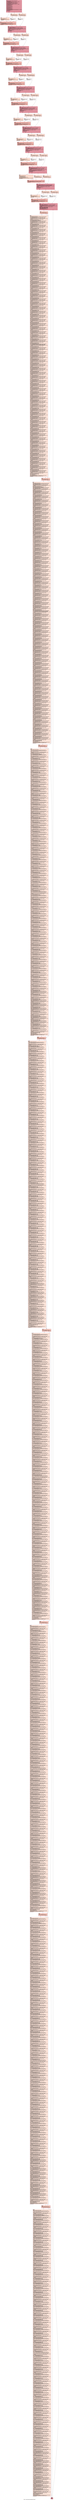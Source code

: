 digraph "CFG for '_Z22convolutionZ_63_KernelPfS_iiiif' function" {
	label="CFG for '_Z22convolutionZ_63_KernelPfS_iiiif' function";

	Node0x4c95a80 [shape=record,color="#b70d28ff", style=filled, fillcolor="#b70d2870",label="{%7:\l  %8 = tail call i32 @llvm.amdgcn.workgroup.id.x()\l  %9 = shl i32 %8, 3\l  %10 = tail call i32 @llvm.amdgcn.workitem.id.x(), !range !4\l  %11 = add i32 %9, %10\l  %12 = tail call i32 @llvm.amdgcn.workgroup.id.y()\l  %13 = tail call i32 @llvm.amdgcn.workgroup.id.z()\l  %14 = shl i32 %13, 8\l  %15 = tail call i32 @llvm.amdgcn.workitem.id.z(), !range !4\l  %16 = add nsw i32 %15, -32\l  %17 = add i32 %16, %14\l  %18 = mul i32 %3, %2\l  %19 = sub nsw i32 %4, %17\l  %20 = add nsw i32 %19, -1\l  %21 = mul i32 %18, %20\l  %22 = mul nsw i32 %17, %3\l  %23 = add i32 %22, %12\l  %24 = mul i32 %23, %2\l  %25 = add nsw i32 %24, %11\l  %26 = sext i32 %25 to i64\l  %27 = getelementptr inbounds float, float addrspace(1)* %1, i64 %26\l  switch i32 %5, label %36 [\l    i32 0, label %28\l    i32 1, label %32\l  ]\l|{<s0>def|<s1>0|<s2>1}}"];
	Node0x4c95a80:s0 -> Node0x4c97fe0;
	Node0x4c95a80:s1 -> Node0x4c98070;
	Node0x4c95a80:s2 -> Node0x4c98130;
	Node0x4c98070 [shape=record,color="#3d50c3ff", style=filled, fillcolor="#f7af9170",label="{%28:\l28:                                               \l  %29 = icmp sgt i32 %19, 32\l  br i1 %29, label %30, label %45\l|{<s0>T|<s1>F}}"];
	Node0x4c98070:s0 -> Node0x4c983a0;
	Node0x4c98070:s1 -> Node0x4c983f0;
	Node0x4c983a0 [shape=record,color="#3d50c3ff", style=filled, fillcolor="#e5d8d170",label="{%30:\l30:                                               \l  %31 = shl i32 %18, 5\l  br label %40\l}"];
	Node0x4c983a0 -> Node0x4c985f0;
	Node0x4c98130 [shape=record,color="#3d50c3ff", style=filled, fillcolor="#f7a88970",label="{%32:\l32:                                               \l  %33 = icmp sgt i32 %19, 32\l  br i1 %33, label %34, label %45\l|{<s0>T|<s1>F}}"];
	Node0x4c98130:s0 -> Node0x4c979a0;
	Node0x4c98130:s1 -> Node0x4c983f0;
	Node0x4c979a0 [shape=record,color="#3d50c3ff", style=filled, fillcolor="#e5d8d170",label="{%34:\l34:                                               \l  %35 = shl i32 %18, 5\l  br label %40\l}"];
	Node0x4c979a0 -> Node0x4c985f0;
	Node0x4c97fe0 [shape=record,color="#3d50c3ff", style=filled, fillcolor="#f7af9170",label="{%36:\l36:                                               \l  %37 = icmp sgt i32 %19, 32\l  %38 = shl i32 %18, 5\l  %39 = select i1 %37, i32 %38, i32 %21\l  br label %40\l}"];
	Node0x4c97fe0 -> Node0x4c985f0;
	Node0x4c985f0 [shape=record,color="#b70d28ff", style=filled, fillcolor="#d8564670",label="{%40:\l40:                                               \l  %41 = phi i32 [ %35, %34 ], [ %31, %30 ], [ %39, %36 ]\l  %42 = sext i32 %41 to i64\l  %43 = getelementptr inbounds float, float addrspace(1)* %27, i64 %42\l  %44 = load float, float addrspace(1)* %43, align 4, !tbaa !5\l  br label %45\l}"];
	Node0x4c985f0 -> Node0x4c983f0;
	Node0x4c983f0 [shape=record,color="#b70d28ff", style=filled, fillcolor="#b70d2870",label="{%45:\l45:                                               \l  %46 = phi float [ 0.000000e+00, %28 ], [ %6, %32 ], [ %44, %40 ]\l  %47 = add nuw nsw i32 %15, 32\l  %48 = getelementptr inbounds [8 x [321 x float]], [8 x [321 x float]]\l... addrspace(3)* @_ZZ22convolutionZ_63_KernelPfS_iiiifE6s_Data, i32 0, i32 %10,\l... i32 %47\l  store float %46, float addrspace(3)* %48, align 4, !tbaa !5\l  switch i32 %5, label %57 [\l    i32 0, label %53\l    i32 1, label %49\l  ]\l|{<s0>def|<s1>0|<s2>1}}"];
	Node0x4c983f0:s0 -> Node0x4c99bb0;
	Node0x4c983f0:s1 -> Node0x4c9a3c0;
	Node0x4c983f0:s2 -> Node0x4c9a450;
	Node0x4c9a450 [shape=record,color="#3d50c3ff", style=filled, fillcolor="#f7a88970",label="{%49:\l49:                                               \l  %50 = icmp sgt i32 %19, 64\l  br i1 %50, label %51, label %66\l|{<s0>T|<s1>F}}"];
	Node0x4c9a450:s0 -> Node0x4c9a690;
	Node0x4c9a450:s1 -> Node0x4c9a6e0;
	Node0x4c9a690 [shape=record,color="#3d50c3ff", style=filled, fillcolor="#e5d8d170",label="{%51:\l51:                                               \l  %52 = shl i32 %18, 6\l  br label %61\l}"];
	Node0x4c9a690 -> Node0x4c9a8b0;
	Node0x4c9a3c0 [shape=record,color="#3d50c3ff", style=filled, fillcolor="#f7af9170",label="{%53:\l53:                                               \l  %54 = icmp sgt i32 %19, 64\l  br i1 %54, label %55, label %66\l|{<s0>T|<s1>F}}"];
	Node0x4c9a3c0:s0 -> Node0x4c9aa00;
	Node0x4c9a3c0:s1 -> Node0x4c9a6e0;
	Node0x4c9aa00 [shape=record,color="#3d50c3ff", style=filled, fillcolor="#e5d8d170",label="{%55:\l55:                                               \l  %56 = shl i32 %18, 6\l  br label %61\l}"];
	Node0x4c9aa00 -> Node0x4c9a8b0;
	Node0x4c99bb0 [shape=record,color="#3d50c3ff", style=filled, fillcolor="#f7af9170",label="{%57:\l57:                                               \l  %58 = icmp sgt i32 %19, 64\l  %59 = shl i32 %18, 6\l  %60 = select i1 %58, i32 %59, i32 %21\l  br label %61\l}"];
	Node0x4c99bb0 -> Node0x4c9a8b0;
	Node0x4c9a8b0 [shape=record,color="#b70d28ff", style=filled, fillcolor="#d8564670",label="{%61:\l61:                                               \l  %62 = phi i32 [ %56, %55 ], [ %52, %51 ], [ %60, %57 ]\l  %63 = sext i32 %62 to i64\l  %64 = getelementptr inbounds float, float addrspace(1)* %27, i64 %63\l  %65 = load float, float addrspace(1)* %64, align 4, !tbaa !5\l  br label %66\l}"];
	Node0x4c9a8b0 -> Node0x4c9a6e0;
	Node0x4c9a6e0 [shape=record,color="#b70d28ff", style=filled, fillcolor="#b70d2870",label="{%66:\l66:                                               \l  %67 = phi float [ %6, %49 ], [ 0.000000e+00, %53 ], [ %65, %61 ]\l  %68 = add nuw nsw i32 %15, 64\l  %69 = getelementptr inbounds [8 x [321 x float]], [8 x [321 x float]]\l... addrspace(3)* @_ZZ22convolutionZ_63_KernelPfS_iiiifE6s_Data, i32 0, i32 %10,\l... i32 %68\l  store float %67, float addrspace(3)* %69, align 4, !tbaa !5\l  switch i32 %5, label %78 [\l    i32 0, label %74\l    i32 1, label %70\l  ]\l|{<s0>def|<s1>0|<s2>1}}"];
	Node0x4c9a6e0:s0 -> Node0x4c9b4c0;
	Node0x4c9a6e0:s1 -> Node0x4c9b680;
	Node0x4c9a6e0:s2 -> Node0x4c9b6d0;
	Node0x4c9b6d0 [shape=record,color="#3d50c3ff", style=filled, fillcolor="#f7a88970",label="{%70:\l70:                                               \l  %71 = icmp sgt i32 %19, 96\l  br i1 %71, label %72, label %87\l|{<s0>T|<s1>F}}"];
	Node0x4c9b6d0:s0 -> Node0x4c9b8d0;
	Node0x4c9b6d0:s1 -> Node0x4c9b920;
	Node0x4c9b8d0 [shape=record,color="#3d50c3ff", style=filled, fillcolor="#e5d8d170",label="{%72:\l72:                                               \l  %73 = mul i32 %18, 96\l  br label %82\l}"];
	Node0x4c9b8d0 -> Node0x4c9bab0;
	Node0x4c9b680 [shape=record,color="#3d50c3ff", style=filled, fillcolor="#f7af9170",label="{%74:\l74:                                               \l  %75 = icmp sgt i32 %19, 96\l  br i1 %75, label %76, label %87\l|{<s0>T|<s1>F}}"];
	Node0x4c9b680:s0 -> Node0x4c9bc00;
	Node0x4c9b680:s1 -> Node0x4c9b920;
	Node0x4c9bc00 [shape=record,color="#3d50c3ff", style=filled, fillcolor="#e5d8d170",label="{%76:\l76:                                               \l  %77 = mul i32 %18, 96\l  br label %82\l}"];
	Node0x4c9bc00 -> Node0x4c9bab0;
	Node0x4c9b4c0 [shape=record,color="#3d50c3ff", style=filled, fillcolor="#f7af9170",label="{%78:\l78:                                               \l  %79 = icmp sgt i32 %19, 96\l  %80 = mul i32 %18, 96\l  %81 = select i1 %79, i32 %80, i32 %21\l  br label %82\l}"];
	Node0x4c9b4c0 -> Node0x4c9bab0;
	Node0x4c9bab0 [shape=record,color="#b70d28ff", style=filled, fillcolor="#d8564670",label="{%82:\l82:                                               \l  %83 = phi i32 [ %77, %76 ], [ %73, %72 ], [ %81, %78 ]\l  %84 = sext i32 %83 to i64\l  %85 = getelementptr inbounds float, float addrspace(1)* %27, i64 %84\l  %86 = load float, float addrspace(1)* %85, align 4, !tbaa !5\l  br label %87\l}"];
	Node0x4c9bab0 -> Node0x4c9b920;
	Node0x4c9b920 [shape=record,color="#b70d28ff", style=filled, fillcolor="#b70d2870",label="{%87:\l87:                                               \l  %88 = phi float [ %6, %70 ], [ 0.000000e+00, %74 ], [ %86, %82 ]\l  %89 = add nuw nsw i32 %15, 96\l  %90 = getelementptr inbounds [8 x [321 x float]], [8 x [321 x float]]\l... addrspace(3)* @_ZZ22convolutionZ_63_KernelPfS_iiiifE6s_Data, i32 0, i32 %10,\l... i32 %89\l  store float %88, float addrspace(3)* %90, align 4, !tbaa !5\l  switch i32 %5, label %99 [\l    i32 0, label %95\l    i32 1, label %91\l  ]\l|{<s0>def|<s1>0|<s2>1}}"];
	Node0x4c9b920:s0 -> Node0x4c9c460;
	Node0x4c9b920:s1 -> Node0x4c9c620;
	Node0x4c9b920:s2 -> Node0x4c9c670;
	Node0x4c9c670 [shape=record,color="#3d50c3ff", style=filled, fillcolor="#f7a88970",label="{%91:\l91:                                               \l  %92 = icmp sgt i32 %19, 128\l  br i1 %92, label %93, label %108\l|{<s0>T|<s1>F}}"];
	Node0x4c9c670:s0 -> Node0x4c9c870;
	Node0x4c9c670:s1 -> Node0x4c9c8c0;
	Node0x4c9c870 [shape=record,color="#3d50c3ff", style=filled, fillcolor="#e5d8d170",label="{%93:\l93:                                               \l  %94 = shl i32 %18, 7\l  br label %103\l}"];
	Node0x4c9c870 -> Node0x4c9ca80;
	Node0x4c9c620 [shape=record,color="#3d50c3ff", style=filled, fillcolor="#f7af9170",label="{%95:\l95:                                               \l  %96 = icmp sgt i32 %19, 128\l  br i1 %96, label %97, label %108\l|{<s0>T|<s1>F}}"];
	Node0x4c9c620:s0 -> Node0x4c9cbd0;
	Node0x4c9c620:s1 -> Node0x4c9c8c0;
	Node0x4c9cbd0 [shape=record,color="#3d50c3ff", style=filled, fillcolor="#e5d8d170",label="{%97:\l97:                                               \l  %98 = shl i32 %18, 7\l  br label %103\l}"];
	Node0x4c9cbd0 -> Node0x4c9ca80;
	Node0x4c9c460 [shape=record,color="#3d50c3ff", style=filled, fillcolor="#f7af9170",label="{%99:\l99:                                               \l  %100 = icmp sgt i32 %19, 128\l  %101 = shl i32 %18, 7\l  %102 = select i1 %100, i32 %101, i32 %21\l  br label %103\l}"];
	Node0x4c9c460 -> Node0x4c9ca80;
	Node0x4c9ca80 [shape=record,color="#b70d28ff", style=filled, fillcolor="#d8564670",label="{%103:\l103:                                              \l  %104 = phi i32 [ %98, %97 ], [ %94, %93 ], [ %102, %99 ]\l  %105 = sext i32 %104 to i64\l  %106 = getelementptr inbounds float, float addrspace(1)* %27, i64 %105\l  %107 = load float, float addrspace(1)* %106, align 4, !tbaa !5\l  br label %108\l}"];
	Node0x4c9ca80 -> Node0x4c9c8c0;
	Node0x4c9c8c0 [shape=record,color="#b70d28ff", style=filled, fillcolor="#b70d2870",label="{%108:\l108:                                              \l  %109 = phi float [ %6, %91 ], [ 0.000000e+00, %95 ], [ %107, %103 ]\l  %110 = add nuw nsw i32 %15, 128\l  %111 = getelementptr inbounds [8 x [321 x float]], [8 x [321 x float]]\l... addrspace(3)* @_ZZ22convolutionZ_63_KernelPfS_iiiifE6s_Data, i32 0, i32 %10,\l... i32 %110\l  store float %109, float addrspace(3)* %111, align 4, !tbaa !5\l  switch i32 %5, label %120 [\l    i32 0, label %116\l    i32 1, label %112\l  ]\l|{<s0>def|<s1>0|<s2>1}}"];
	Node0x4c9c8c0:s0 -> Node0x4c9d460;
	Node0x4c9c8c0:s1 -> Node0x4c9d620;
	Node0x4c9c8c0:s2 -> Node0x4c9d670;
	Node0x4c9d670 [shape=record,color="#3d50c3ff", style=filled, fillcolor="#f7a88970",label="{%112:\l112:                                              \l  %113 = icmp sgt i32 %19, 160\l  br i1 %113, label %114, label %129\l|{<s0>T|<s1>F}}"];
	Node0x4c9d670:s0 -> Node0x4c9d870;
	Node0x4c9d670:s1 -> Node0x4c9d8c0;
	Node0x4c9d870 [shape=record,color="#3d50c3ff", style=filled, fillcolor="#e5d8d170",label="{%114:\l114:                                              \l  %115 = mul i32 %18, 160\l  br label %124\l}"];
	Node0x4c9d870 -> Node0x4c9da50;
	Node0x4c9d620 [shape=record,color="#3d50c3ff", style=filled, fillcolor="#f7af9170",label="{%116:\l116:                                              \l  %117 = icmp sgt i32 %19, 160\l  br i1 %117, label %118, label %129\l|{<s0>T|<s1>F}}"];
	Node0x4c9d620:s0 -> Node0x4c9dba0;
	Node0x4c9d620:s1 -> Node0x4c9d8c0;
	Node0x4c9dba0 [shape=record,color="#3d50c3ff", style=filled, fillcolor="#e5d8d170",label="{%118:\l118:                                              \l  %119 = mul i32 %18, 160\l  br label %124\l}"];
	Node0x4c9dba0 -> Node0x4c9da50;
	Node0x4c9d460 [shape=record,color="#3d50c3ff", style=filled, fillcolor="#f7af9170",label="{%120:\l120:                                              \l  %121 = icmp sgt i32 %19, 160\l  %122 = mul i32 %18, 160\l  %123 = select i1 %121, i32 %122, i32 %21\l  br label %124\l}"];
	Node0x4c9d460 -> Node0x4c9da50;
	Node0x4c9da50 [shape=record,color="#b70d28ff", style=filled, fillcolor="#d8564670",label="{%124:\l124:                                              \l  %125 = phi i32 [ %119, %118 ], [ %115, %114 ], [ %123, %120 ]\l  %126 = sext i32 %125 to i64\l  %127 = getelementptr inbounds float, float addrspace(1)* %27, i64 %126\l  %128 = load float, float addrspace(1)* %127, align 4, !tbaa !5\l  br label %129\l}"];
	Node0x4c9da50 -> Node0x4c9d8c0;
	Node0x4c9d8c0 [shape=record,color="#b70d28ff", style=filled, fillcolor="#b70d2870",label="{%129:\l129:                                              \l  %130 = phi float [ %6, %112 ], [ 0.000000e+00, %116 ], [ %128, %124 ]\l  %131 = add nuw nsw i32 %15, 160\l  %132 = getelementptr inbounds [8 x [321 x float]], [8 x [321 x float]]\l... addrspace(3)* @_ZZ22convolutionZ_63_KernelPfS_iiiifE6s_Data, i32 0, i32 %10,\l... i32 %131\l  store float %130, float addrspace(3)* %132, align 4, !tbaa !5\l  switch i32 %5, label %141 [\l    i32 0, label %137\l    i32 1, label %133\l  ]\l|{<s0>def|<s1>0|<s2>1}}"];
	Node0x4c9d8c0:s0 -> Node0x4c9b1f0;
	Node0x4c9d8c0:s1 -> Node0x4c9b3e0;
	Node0x4c9d8c0:s2 -> Node0x4c9ea40;
	Node0x4c9ea40 [shape=record,color="#3d50c3ff", style=filled, fillcolor="#f7a88970",label="{%133:\l133:                                              \l  %134 = icmp sgt i32 %19, 192\l  br i1 %134, label %135, label %150\l|{<s0>T|<s1>F}}"];
	Node0x4c9ea40:s0 -> Node0x4c9ec40;
	Node0x4c9ea40:s1 -> Node0x4c9ec90;
	Node0x4c9ec40 [shape=record,color="#3d50c3ff", style=filled, fillcolor="#e5d8d170",label="{%135:\l135:                                              \l  %136 = mul i32 %18, 192\l  br label %145\l}"];
	Node0x4c9ec40 -> Node0x4c9ee20;
	Node0x4c9b3e0 [shape=record,color="#3d50c3ff", style=filled, fillcolor="#f7af9170",label="{%137:\l137:                                              \l  %138 = icmp sgt i32 %19, 192\l  br i1 %138, label %139, label %150\l|{<s0>T|<s1>F}}"];
	Node0x4c9b3e0:s0 -> Node0x4c9ef70;
	Node0x4c9b3e0:s1 -> Node0x4c9ec90;
	Node0x4c9ef70 [shape=record,color="#3d50c3ff", style=filled, fillcolor="#e5d8d170",label="{%139:\l139:                                              \l  %140 = mul i32 %18, 192\l  br label %145\l}"];
	Node0x4c9ef70 -> Node0x4c9ee20;
	Node0x4c9b1f0 [shape=record,color="#3d50c3ff", style=filled, fillcolor="#f7af9170",label="{%141:\l141:                                              \l  %142 = icmp sgt i32 %19, 192\l  %143 = mul i32 %18, 192\l  %144 = select i1 %142, i32 %143, i32 %21\l  br label %145\l}"];
	Node0x4c9b1f0 -> Node0x4c9ee20;
	Node0x4c9ee20 [shape=record,color="#b70d28ff", style=filled, fillcolor="#d8564670",label="{%145:\l145:                                              \l  %146 = phi i32 [ %140, %139 ], [ %136, %135 ], [ %144, %141 ]\l  %147 = sext i32 %146 to i64\l  %148 = getelementptr inbounds float, float addrspace(1)* %27, i64 %147\l  %149 = load float, float addrspace(1)* %148, align 4, !tbaa !5\l  br label %150\l}"];
	Node0x4c9ee20 -> Node0x4c9ec90;
	Node0x4c9ec90 [shape=record,color="#b70d28ff", style=filled, fillcolor="#b70d2870",label="{%150:\l150:                                              \l  %151 = phi float [ %6, %133 ], [ 0.000000e+00, %137 ], [ %149, %145 ]\l  %152 = add nuw nsw i32 %15, 192\l  %153 = getelementptr inbounds [8 x [321 x float]], [8 x [321 x float]]\l... addrspace(3)* @_ZZ22convolutionZ_63_KernelPfS_iiiifE6s_Data, i32 0, i32 %10,\l... i32 %152\l  store float %151, float addrspace(3)* %153, align 4, !tbaa !5\l  switch i32 %5, label %162 [\l    i32 0, label %158\l    i32 1, label %154\l  ]\l|{<s0>def|<s1>0|<s2>1}}"];
	Node0x4c9ec90:s0 -> Node0x4c9f800;
	Node0x4c9ec90:s1 -> Node0x4c9f9c0;
	Node0x4c9ec90:s2 -> Node0x4c9fa10;
	Node0x4c9fa10 [shape=record,color="#3d50c3ff", style=filled, fillcolor="#f7a88970",label="{%154:\l154:                                              \l  %155 = icmp sgt i32 %19, 224\l  br i1 %155, label %156, label %171\l|{<s0>T|<s1>F}}"];
	Node0x4c9fa10:s0 -> Node0x4c9fc10;
	Node0x4c9fa10:s1 -> Node0x4c9fc60;
	Node0x4c9fc10 [shape=record,color="#3d50c3ff", style=filled, fillcolor="#e5d8d170",label="{%156:\l156:                                              \l  %157 = mul i32 %18, 224\l  br label %166\l}"];
	Node0x4c9fc10 -> Node0x4c9fdf0;
	Node0x4c9f9c0 [shape=record,color="#3d50c3ff", style=filled, fillcolor="#f7af9170",label="{%158:\l158:                                              \l  %159 = icmp sgt i32 %19, 224\l  br i1 %159, label %160, label %171\l|{<s0>T|<s1>F}}"];
	Node0x4c9f9c0:s0 -> Node0x4c9ff40;
	Node0x4c9f9c0:s1 -> Node0x4c9fc60;
	Node0x4c9ff40 [shape=record,color="#3d50c3ff", style=filled, fillcolor="#e5d8d170",label="{%160:\l160:                                              \l  %161 = mul i32 %18, 224\l  br label %166\l}"];
	Node0x4c9ff40 -> Node0x4c9fdf0;
	Node0x4c9f800 [shape=record,color="#3d50c3ff", style=filled, fillcolor="#f7af9170",label="{%162:\l162:                                              \l  %163 = icmp sgt i32 %19, 224\l  %164 = mul i32 %18, 224\l  %165 = select i1 %163, i32 %164, i32 %21\l  br label %166\l}"];
	Node0x4c9f800 -> Node0x4c9fdf0;
	Node0x4c9fdf0 [shape=record,color="#b70d28ff", style=filled, fillcolor="#d8564670",label="{%166:\l166:                                              \l  %167 = phi i32 [ %161, %160 ], [ %157, %156 ], [ %165, %162 ]\l  %168 = sext i32 %167 to i64\l  %169 = getelementptr inbounds float, float addrspace(1)* %27, i64 %168\l  %170 = load float, float addrspace(1)* %169, align 4, !tbaa !5\l  br label %171\l}"];
	Node0x4c9fdf0 -> Node0x4c9fc60;
	Node0x4c9fc60 [shape=record,color="#b70d28ff", style=filled, fillcolor="#b70d2870",label="{%171:\l171:                                              \l  %172 = phi float [ %6, %154 ], [ 0.000000e+00, %158 ], [ %170, %166 ]\l  %173 = add nuw nsw i32 %15, 224\l  %174 = getelementptr inbounds [8 x [321 x float]], [8 x [321 x float]]\l... addrspace(3)* @_ZZ22convolutionZ_63_KernelPfS_iiiifE6s_Data, i32 0, i32 %10,\l... i32 %173\l  store float %172, float addrspace(3)* %174, align 4, !tbaa !5\l  switch i32 %5, label %183 [\l    i32 0, label %179\l    i32 1, label %175\l  ]\l|{<s0>def|<s1>0|<s2>1}}"];
	Node0x4c9fc60:s0 -> Node0x4ca07d0;
	Node0x4c9fc60:s1 -> Node0x4ca0990;
	Node0x4c9fc60:s2 -> Node0x4ca09e0;
	Node0x4ca09e0 [shape=record,color="#3d50c3ff", style=filled, fillcolor="#f7a88970",label="{%175:\l175:                                              \l  %176 = icmp sgt i32 %19, 256\l  br i1 %176, label %177, label %192\l|{<s0>T|<s1>F}}"];
	Node0x4ca09e0:s0 -> Node0x4ca0be0;
	Node0x4ca09e0:s1 -> Node0x4ca0c30;
	Node0x4ca0be0 [shape=record,color="#3d50c3ff", style=filled, fillcolor="#e5d8d170",label="{%177:\l177:                                              \l  %178 = shl i32 %18, 8\l  br label %187\l}"];
	Node0x4ca0be0 -> Node0x4ca0dc0;
	Node0x4ca0990 [shape=record,color="#3d50c3ff", style=filled, fillcolor="#f7af9170",label="{%179:\l179:                                              \l  %180 = icmp sgt i32 %19, 256\l  br i1 %180, label %181, label %192\l|{<s0>T|<s1>F}}"];
	Node0x4ca0990:s0 -> Node0x4ca0f10;
	Node0x4ca0990:s1 -> Node0x4ca0c30;
	Node0x4ca0f10 [shape=record,color="#3d50c3ff", style=filled, fillcolor="#e5d8d170",label="{%181:\l181:                                              \l  %182 = shl i32 %18, 8\l  br label %187\l}"];
	Node0x4ca0f10 -> Node0x4ca0dc0;
	Node0x4ca07d0 [shape=record,color="#3d50c3ff", style=filled, fillcolor="#f7af9170",label="{%183:\l183:                                              \l  %184 = icmp sgt i32 %19, 256\l  %185 = shl i32 %18, 8\l  %186 = select i1 %184, i32 %185, i32 %21\l  br label %187\l}"];
	Node0x4ca07d0 -> Node0x4ca0dc0;
	Node0x4ca0dc0 [shape=record,color="#b70d28ff", style=filled, fillcolor="#d8564670",label="{%187:\l187:                                              \l  %188 = phi i32 [ %182, %181 ], [ %178, %177 ], [ %186, %183 ]\l  %189 = sext i32 %188 to i64\l  %190 = getelementptr inbounds float, float addrspace(1)* %27, i64 %189\l  %191 = load float, float addrspace(1)* %190, align 4, !tbaa !5\l  br label %192\l}"];
	Node0x4ca0dc0 -> Node0x4ca0c30;
	Node0x4ca0c30 [shape=record,color="#b70d28ff", style=filled, fillcolor="#b70d2870",label="{%192:\l192:                                              \l  %193 = phi float [ %6, %175 ], [ 0.000000e+00, %179 ], [ %191, %187 ]\l  %194 = add nuw nsw i32 %15, 256\l  %195 = getelementptr inbounds [8 x [321 x float]], [8 x [321 x float]]\l... addrspace(3)* @_ZZ22convolutionZ_63_KernelPfS_iiiifE6s_Data, i32 0, i32 %10,\l... i32 %194\l  store float %193, float addrspace(3)* %195, align 4, !tbaa !5\l  %196 = getelementptr inbounds float, float addrspace(1)* %0, i64 %26\l  switch i32 %5, label %201 [\l    i32 0, label %197\l    i32 1, label %199\l  ]\l|{<s0>def|<s1>0|<s2>1}}"];
	Node0x4ca0c30:s0 -> Node0x4ca17a0;
	Node0x4ca0c30:s1 -> Node0x4ca1a00;
	Node0x4ca0c30:s2 -> Node0x4ca1a50;
	Node0x4ca1a00 [shape=record,color="#3d50c3ff", style=filled, fillcolor="#f7af9170",label="{%197:\l197:                                              \l  %198 = icmp sgt i32 %17, -1\l  br i1 %198, label %208, label %211\l|{<s0>T|<s1>F}}"];
	Node0x4ca1a00:s0 -> Node0x4ca1c50;
	Node0x4ca1a00:s1 -> Node0x4ca1ca0;
	Node0x4ca1a50 [shape=record,color="#3d50c3ff", style=filled, fillcolor="#f7a88970",label="{%199:\l199:                                              \l  %200 = icmp sgt i32 %17, -1\l  br i1 %200, label %208, label %211\l|{<s0>T|<s1>F}}"];
	Node0x4ca1a50:s0 -> Node0x4ca1c50;
	Node0x4ca1a50:s1 -> Node0x4ca1ca0;
	Node0x4ca17a0 [shape=record,color="#3d50c3ff", style=filled, fillcolor="#f7af9170",label="{%201:\l201:                                              \l  %202 = sub nsw i32 32, %15\l  %203 = mul i32 %18, %202\l  %204 = icmp slt i32 %17, 0\l  %205 = select i1 %204, i32 %203, i32 0\l  %206 = sext i32 %205 to i64\l  %207 = getelementptr float, float addrspace(1)* %27, i64 %206\l  br label %208\l}"];
	Node0x4ca17a0 -> Node0x4ca1c50;
	Node0x4ca1c50 [shape=record,color="#b70d28ff", style=filled, fillcolor="#d0473d70",label="{%208:\l208:                                              \l  %209 = phi float addrspace(1)* [ %207, %201 ], [ %27, %197 ], [ %27, %199 ]\l  %210 = load float, float addrspace(1)* %209, align 4, !tbaa !5\l  br label %211\l}"];
	Node0x4ca1c50 -> Node0x4ca1ca0;
	Node0x4ca1ca0 [shape=record,color="#b70d28ff", style=filled, fillcolor="#b70d2870",label="{%211:\l211:                                              \l  %212 = phi float [ 0.000000e+00, %197 ], [ %6, %199 ], [ %210, %208 ]\l  %213 = getelementptr inbounds [8 x [321 x float]], [8 x [321 x float]]\l... addrspace(3)* @_ZZ22convolutionZ_63_KernelPfS_iiiifE6s_Data, i32 0, i32 %10,\l... i32 %15\l  store float %212, float addrspace(3)* %213, align 4, !tbaa !5\l  switch i32 %5, label %222 [\l    i32 0, label %214\l    i32 1, label %218\l  ]\l|{<s0>def|<s1>0|<s2>1}}"];
	Node0x4ca1ca0:s0 -> Node0x4ca2540;
	Node0x4ca1ca0:s1 -> Node0x4ca2700;
	Node0x4ca1ca0:s2 -> Node0x4ca2750;
	Node0x4ca2700 [shape=record,color="#3d50c3ff", style=filled, fillcolor="#f7af9170",label="{%214:\l214:                                              \l  %215 = icmp sgt i32 %19, 288\l  br i1 %215, label %216, label %231\l|{<s0>T|<s1>F}}"];
	Node0x4ca2700:s0 -> Node0x4ca2950;
	Node0x4ca2700:s1 -> Node0x4ca29a0;
	Node0x4ca2950 [shape=record,color="#3d50c3ff", style=filled, fillcolor="#e5d8d170",label="{%216:\l216:                                              \l  %217 = mul i32 %18, 288\l  br label %226\l}"];
	Node0x4ca2950 -> Node0x4ca2b30;
	Node0x4ca2750 [shape=record,color="#3d50c3ff", style=filled, fillcolor="#f7a88970",label="{%218:\l218:                                              \l  %219 = icmp sgt i32 %19, 288\l  br i1 %219, label %220, label %231\l|{<s0>T|<s1>F}}"];
	Node0x4ca2750:s0 -> Node0x4ca2c80;
	Node0x4ca2750:s1 -> Node0x4ca29a0;
	Node0x4ca2c80 [shape=record,color="#3d50c3ff", style=filled, fillcolor="#e5d8d170",label="{%220:\l220:                                              \l  %221 = mul i32 %18, 288\l  br label %226\l}"];
	Node0x4ca2c80 -> Node0x4ca2b30;
	Node0x4ca2540 [shape=record,color="#3d50c3ff", style=filled, fillcolor="#f7af9170",label="{%222:\l222:                                              \l  %223 = icmp sgt i32 %19, 288\l  %224 = mul i32 %18, 288\l  %225 = select i1 %223, i32 %224, i32 %21\l  br label %226\l}"];
	Node0x4ca2540 -> Node0x4ca2b30;
	Node0x4ca2b30 [shape=record,color="#b70d28ff", style=filled, fillcolor="#d8564670",label="{%226:\l226:                                              \l  %227 = phi i32 [ %221, %220 ], [ %217, %216 ], [ %225, %222 ]\l  %228 = sext i32 %227 to i64\l  %229 = getelementptr inbounds float, float addrspace(1)* %27, i64 %228\l  %230 = load float, float addrspace(1)* %229, align 4, !tbaa !5\l  br label %231\l}"];
	Node0x4ca2b30 -> Node0x4ca29a0;
	Node0x4ca29a0 [shape=record,color="#b70d28ff", style=filled, fillcolor="#b70d2870",label="{%231:\l231:                                              \l  %232 = phi float [ 0.000000e+00, %214 ], [ %6, %218 ], [ %230, %226 ]\l  %233 = add nuw nsw i32 %15, 288\l  %234 = getelementptr inbounds [8 x [321 x float]], [8 x [321 x float]]\l... addrspace(3)* @_ZZ22convolutionZ_63_KernelPfS_iiiifE6s_Data, i32 0, i32 %10,\l... i32 %233\l  store float %232, float addrspace(3)* %234, align 4, !tbaa !5\l  fence syncscope(\"workgroup\") release\l  tail call void @llvm.amdgcn.s.barrier()\l  fence syncscope(\"workgroup\") acquire\l  %235 = icmp slt i32 %11, %2\l  br i1 %235, label %236, label %3308\l|{<s0>T|<s1>F}}"];
	Node0x4ca29a0:s0 -> Node0x4ca39a0;
	Node0x4ca29a0:s1 -> Node0x4ca39f0;
	Node0x4ca39a0 [shape=record,color="#3d50c3ff", style=filled, fillcolor="#ec7f6370",label="{%236:\l236:                                              \l  %237 = icmp sgt i32 %19, 32\l  br i1 %237, label %238, label %620\l|{<s0>T|<s1>F}}"];
	Node0x4ca39a0:s0 -> Node0x4ca3b80;
	Node0x4ca39a0:s1 -> Node0x4ca3bd0;
	Node0x4ca3b80 [shape=record,color="#3d50c3ff", style=filled, fillcolor="#f6bfa670",label="{%238:\l238:                                              \l  %239 = add nuw nsw i32 %15, 32\l  %240 = load float, float addrspace(4)* getelementptr inbounds ([63 x float],\l... [63 x float] addrspace(4)* @c_Kernel, i64 0, i64 62), align 8, !tbaa !5\l  %241 = add nuw nsw i32 %15, 1\l  %242 = getelementptr inbounds [8 x [321 x float]], [8 x [321 x float]]\l... addrspace(3)* @_ZZ22convolutionZ_63_KernelPfS_iiiifE6s_Data, i32 0, i32 %10,\l... i32 %241\l  %243 = load float, float addrspace(3)* %242, align 4, !tbaa !5\l  %244 = fmul contract float %240, %243\l  %245 = fadd contract float %244, 0.000000e+00\l  %246 = load float, float addrspace(4)* getelementptr inbounds ([63 x float],\l... [63 x float] addrspace(4)* @c_Kernel, i64 0, i64 61), align 4, !tbaa !5\l  %247 = add nuw nsw i32 %15, 2\l  %248 = getelementptr inbounds [8 x [321 x float]], [8 x [321 x float]]\l... addrspace(3)* @_ZZ22convolutionZ_63_KernelPfS_iiiifE6s_Data, i32 0, i32 %10,\l... i32 %247\l  %249 = load float, float addrspace(3)* %248, align 4, !tbaa !5\l  %250 = fmul contract float %246, %249\l  %251 = fadd contract float %245, %250\l  %252 = load float, float addrspace(4)* getelementptr inbounds ([63 x float],\l... [63 x float] addrspace(4)* @c_Kernel, i64 0, i64 60), align 16, !tbaa !5\l  %253 = add nuw nsw i32 %15, 3\l  %254 = getelementptr inbounds [8 x [321 x float]], [8 x [321 x float]]\l... addrspace(3)* @_ZZ22convolutionZ_63_KernelPfS_iiiifE6s_Data, i32 0, i32 %10,\l... i32 %253\l  %255 = load float, float addrspace(3)* %254, align 4, !tbaa !5\l  %256 = fmul contract float %252, %255\l  %257 = fadd contract float %251, %256\l  %258 = load float, float addrspace(4)* getelementptr inbounds ([63 x float],\l... [63 x float] addrspace(4)* @c_Kernel, i64 0, i64 59), align 4, !tbaa !5\l  %259 = add nuw nsw i32 %15, 4\l  %260 = getelementptr inbounds [8 x [321 x float]], [8 x [321 x float]]\l... addrspace(3)* @_ZZ22convolutionZ_63_KernelPfS_iiiifE6s_Data, i32 0, i32 %10,\l... i32 %259\l  %261 = load float, float addrspace(3)* %260, align 4, !tbaa !5\l  %262 = fmul contract float %258, %261\l  %263 = fadd contract float %257, %262\l  %264 = load float, float addrspace(4)* getelementptr inbounds ([63 x float],\l... [63 x float] addrspace(4)* @c_Kernel, i64 0, i64 58), align 8, !tbaa !5\l  %265 = add nuw nsw i32 %15, 5\l  %266 = getelementptr inbounds [8 x [321 x float]], [8 x [321 x float]]\l... addrspace(3)* @_ZZ22convolutionZ_63_KernelPfS_iiiifE6s_Data, i32 0, i32 %10,\l... i32 %265\l  %267 = load float, float addrspace(3)* %266, align 4, !tbaa !5\l  %268 = fmul contract float %264, %267\l  %269 = fadd contract float %263, %268\l  %270 = load float, float addrspace(4)* getelementptr inbounds ([63 x float],\l... [63 x float] addrspace(4)* @c_Kernel, i64 0, i64 57), align 4, !tbaa !5\l  %271 = add nuw nsw i32 %15, 6\l  %272 = getelementptr inbounds [8 x [321 x float]], [8 x [321 x float]]\l... addrspace(3)* @_ZZ22convolutionZ_63_KernelPfS_iiiifE6s_Data, i32 0, i32 %10,\l... i32 %271\l  %273 = load float, float addrspace(3)* %272, align 4, !tbaa !5\l  %274 = fmul contract float %270, %273\l  %275 = fadd contract float %269, %274\l  %276 = load float, float addrspace(4)* getelementptr inbounds ([63 x float],\l... [63 x float] addrspace(4)* @c_Kernel, i64 0, i64 56), align 16, !tbaa !5\l  %277 = add nuw nsw i32 %15, 7\l  %278 = getelementptr inbounds [8 x [321 x float]], [8 x [321 x float]]\l... addrspace(3)* @_ZZ22convolutionZ_63_KernelPfS_iiiifE6s_Data, i32 0, i32 %10,\l... i32 %277\l  %279 = load float, float addrspace(3)* %278, align 4, !tbaa !5\l  %280 = fmul contract float %276, %279\l  %281 = fadd contract float %275, %280\l  %282 = load float, float addrspace(4)* getelementptr inbounds ([63 x float],\l... [63 x float] addrspace(4)* @c_Kernel, i64 0, i64 55), align 4, !tbaa !5\l  %283 = add nuw nsw i32 %15, 8\l  %284 = getelementptr inbounds [8 x [321 x float]], [8 x [321 x float]]\l... addrspace(3)* @_ZZ22convolutionZ_63_KernelPfS_iiiifE6s_Data, i32 0, i32 %10,\l... i32 %283\l  %285 = load float, float addrspace(3)* %284, align 4, !tbaa !5\l  %286 = fmul contract float %282, %285\l  %287 = fadd contract float %281, %286\l  %288 = load float, float addrspace(4)* getelementptr inbounds ([63 x float],\l... [63 x float] addrspace(4)* @c_Kernel, i64 0, i64 54), align 8, !tbaa !5\l  %289 = add nuw nsw i32 %15, 9\l  %290 = getelementptr inbounds [8 x [321 x float]], [8 x [321 x float]]\l... addrspace(3)* @_ZZ22convolutionZ_63_KernelPfS_iiiifE6s_Data, i32 0, i32 %10,\l... i32 %289\l  %291 = load float, float addrspace(3)* %290, align 4, !tbaa !5\l  %292 = fmul contract float %288, %291\l  %293 = fadd contract float %287, %292\l  %294 = load float, float addrspace(4)* getelementptr inbounds ([63 x float],\l... [63 x float] addrspace(4)* @c_Kernel, i64 0, i64 53), align 4, !tbaa !5\l  %295 = add nuw nsw i32 %15, 10\l  %296 = getelementptr inbounds [8 x [321 x float]], [8 x [321 x float]]\l... addrspace(3)* @_ZZ22convolutionZ_63_KernelPfS_iiiifE6s_Data, i32 0, i32 %10,\l... i32 %295\l  %297 = load float, float addrspace(3)* %296, align 4, !tbaa !5\l  %298 = fmul contract float %294, %297\l  %299 = fadd contract float %293, %298\l  %300 = load float, float addrspace(4)* getelementptr inbounds ([63 x float],\l... [63 x float] addrspace(4)* @c_Kernel, i64 0, i64 52), align 16, !tbaa !5\l  %301 = add nuw nsw i32 %15, 11\l  %302 = getelementptr inbounds [8 x [321 x float]], [8 x [321 x float]]\l... addrspace(3)* @_ZZ22convolutionZ_63_KernelPfS_iiiifE6s_Data, i32 0, i32 %10,\l... i32 %301\l  %303 = load float, float addrspace(3)* %302, align 4, !tbaa !5\l  %304 = fmul contract float %300, %303\l  %305 = fadd contract float %299, %304\l  %306 = load float, float addrspace(4)* getelementptr inbounds ([63 x float],\l... [63 x float] addrspace(4)* @c_Kernel, i64 0, i64 51), align 4, !tbaa !5\l  %307 = add nuw nsw i32 %15, 12\l  %308 = getelementptr inbounds [8 x [321 x float]], [8 x [321 x float]]\l... addrspace(3)* @_ZZ22convolutionZ_63_KernelPfS_iiiifE6s_Data, i32 0, i32 %10,\l... i32 %307\l  %309 = load float, float addrspace(3)* %308, align 4, !tbaa !5\l  %310 = fmul contract float %306, %309\l  %311 = fadd contract float %305, %310\l  %312 = load float, float addrspace(4)* getelementptr inbounds ([63 x float],\l... [63 x float] addrspace(4)* @c_Kernel, i64 0, i64 50), align 8, !tbaa !5\l  %313 = add nuw nsw i32 %15, 13\l  %314 = getelementptr inbounds [8 x [321 x float]], [8 x [321 x float]]\l... addrspace(3)* @_ZZ22convolutionZ_63_KernelPfS_iiiifE6s_Data, i32 0, i32 %10,\l... i32 %313\l  %315 = load float, float addrspace(3)* %314, align 4, !tbaa !5\l  %316 = fmul contract float %312, %315\l  %317 = fadd contract float %311, %316\l  %318 = load float, float addrspace(4)* getelementptr inbounds ([63 x float],\l... [63 x float] addrspace(4)* @c_Kernel, i64 0, i64 49), align 4, !tbaa !5\l  %319 = add nuw nsw i32 %15, 14\l  %320 = getelementptr inbounds [8 x [321 x float]], [8 x [321 x float]]\l... addrspace(3)* @_ZZ22convolutionZ_63_KernelPfS_iiiifE6s_Data, i32 0, i32 %10,\l... i32 %319\l  %321 = load float, float addrspace(3)* %320, align 4, !tbaa !5\l  %322 = fmul contract float %318, %321\l  %323 = fadd contract float %317, %322\l  %324 = load float, float addrspace(4)* getelementptr inbounds ([63 x float],\l... [63 x float] addrspace(4)* @c_Kernel, i64 0, i64 48), align 16, !tbaa !5\l  %325 = add nuw nsw i32 %15, 15\l  %326 = getelementptr inbounds [8 x [321 x float]], [8 x [321 x float]]\l... addrspace(3)* @_ZZ22convolutionZ_63_KernelPfS_iiiifE6s_Data, i32 0, i32 %10,\l... i32 %325\l  %327 = load float, float addrspace(3)* %326, align 4, !tbaa !5\l  %328 = fmul contract float %324, %327\l  %329 = fadd contract float %323, %328\l  %330 = load float, float addrspace(4)* getelementptr inbounds ([63 x float],\l... [63 x float] addrspace(4)* @c_Kernel, i64 0, i64 47), align 4, !tbaa !5\l  %331 = add nuw nsw i32 %15, 16\l  %332 = getelementptr inbounds [8 x [321 x float]], [8 x [321 x float]]\l... addrspace(3)* @_ZZ22convolutionZ_63_KernelPfS_iiiifE6s_Data, i32 0, i32 %10,\l... i32 %331\l  %333 = load float, float addrspace(3)* %332, align 4, !tbaa !5\l  %334 = fmul contract float %330, %333\l  %335 = fadd contract float %329, %334\l  %336 = load float, float addrspace(4)* getelementptr inbounds ([63 x float],\l... [63 x float] addrspace(4)* @c_Kernel, i64 0, i64 46), align 8, !tbaa !5\l  %337 = add nuw nsw i32 %15, 17\l  %338 = getelementptr inbounds [8 x [321 x float]], [8 x [321 x float]]\l... addrspace(3)* @_ZZ22convolutionZ_63_KernelPfS_iiiifE6s_Data, i32 0, i32 %10,\l... i32 %337\l  %339 = load float, float addrspace(3)* %338, align 4, !tbaa !5\l  %340 = fmul contract float %336, %339\l  %341 = fadd contract float %335, %340\l  %342 = load float, float addrspace(4)* getelementptr inbounds ([63 x float],\l... [63 x float] addrspace(4)* @c_Kernel, i64 0, i64 45), align 4, !tbaa !5\l  %343 = add nuw nsw i32 %15, 18\l  %344 = getelementptr inbounds [8 x [321 x float]], [8 x [321 x float]]\l... addrspace(3)* @_ZZ22convolutionZ_63_KernelPfS_iiiifE6s_Data, i32 0, i32 %10,\l... i32 %343\l  %345 = load float, float addrspace(3)* %344, align 4, !tbaa !5\l  %346 = fmul contract float %342, %345\l  %347 = fadd contract float %341, %346\l  %348 = load float, float addrspace(4)* getelementptr inbounds ([63 x float],\l... [63 x float] addrspace(4)* @c_Kernel, i64 0, i64 44), align 16, !tbaa !5\l  %349 = add nuw nsw i32 %15, 19\l  %350 = getelementptr inbounds [8 x [321 x float]], [8 x [321 x float]]\l... addrspace(3)* @_ZZ22convolutionZ_63_KernelPfS_iiiifE6s_Data, i32 0, i32 %10,\l... i32 %349\l  %351 = load float, float addrspace(3)* %350, align 4, !tbaa !5\l  %352 = fmul contract float %348, %351\l  %353 = fadd contract float %347, %352\l  %354 = load float, float addrspace(4)* getelementptr inbounds ([63 x float],\l... [63 x float] addrspace(4)* @c_Kernel, i64 0, i64 43), align 4, !tbaa !5\l  %355 = add nuw nsw i32 %15, 20\l  %356 = getelementptr inbounds [8 x [321 x float]], [8 x [321 x float]]\l... addrspace(3)* @_ZZ22convolutionZ_63_KernelPfS_iiiifE6s_Data, i32 0, i32 %10,\l... i32 %355\l  %357 = load float, float addrspace(3)* %356, align 4, !tbaa !5\l  %358 = fmul contract float %354, %357\l  %359 = fadd contract float %353, %358\l  %360 = load float, float addrspace(4)* getelementptr inbounds ([63 x float],\l... [63 x float] addrspace(4)* @c_Kernel, i64 0, i64 42), align 8, !tbaa !5\l  %361 = add nuw nsw i32 %15, 21\l  %362 = getelementptr inbounds [8 x [321 x float]], [8 x [321 x float]]\l... addrspace(3)* @_ZZ22convolutionZ_63_KernelPfS_iiiifE6s_Data, i32 0, i32 %10,\l... i32 %361\l  %363 = load float, float addrspace(3)* %362, align 4, !tbaa !5\l  %364 = fmul contract float %360, %363\l  %365 = fadd contract float %359, %364\l  %366 = load float, float addrspace(4)* getelementptr inbounds ([63 x float],\l... [63 x float] addrspace(4)* @c_Kernel, i64 0, i64 41), align 4, !tbaa !5\l  %367 = add nuw nsw i32 %15, 22\l  %368 = getelementptr inbounds [8 x [321 x float]], [8 x [321 x float]]\l... addrspace(3)* @_ZZ22convolutionZ_63_KernelPfS_iiiifE6s_Data, i32 0, i32 %10,\l... i32 %367\l  %369 = load float, float addrspace(3)* %368, align 4, !tbaa !5\l  %370 = fmul contract float %366, %369\l  %371 = fadd contract float %365, %370\l  %372 = load float, float addrspace(4)* getelementptr inbounds ([63 x float],\l... [63 x float] addrspace(4)* @c_Kernel, i64 0, i64 40), align 16, !tbaa !5\l  %373 = add nuw nsw i32 %15, 23\l  %374 = getelementptr inbounds [8 x [321 x float]], [8 x [321 x float]]\l... addrspace(3)* @_ZZ22convolutionZ_63_KernelPfS_iiiifE6s_Data, i32 0, i32 %10,\l... i32 %373\l  %375 = load float, float addrspace(3)* %374, align 4, !tbaa !5\l  %376 = fmul contract float %372, %375\l  %377 = fadd contract float %371, %376\l  %378 = load float, float addrspace(4)* getelementptr inbounds ([63 x float],\l... [63 x float] addrspace(4)* @c_Kernel, i64 0, i64 39), align 4, !tbaa !5\l  %379 = add nuw nsw i32 %15, 24\l  %380 = getelementptr inbounds [8 x [321 x float]], [8 x [321 x float]]\l... addrspace(3)* @_ZZ22convolutionZ_63_KernelPfS_iiiifE6s_Data, i32 0, i32 %10,\l... i32 %379\l  %381 = load float, float addrspace(3)* %380, align 4, !tbaa !5\l  %382 = fmul contract float %378, %381\l  %383 = fadd contract float %377, %382\l  %384 = load float, float addrspace(4)* getelementptr inbounds ([63 x float],\l... [63 x float] addrspace(4)* @c_Kernel, i64 0, i64 38), align 8, !tbaa !5\l  %385 = add nuw nsw i32 %15, 25\l  %386 = getelementptr inbounds [8 x [321 x float]], [8 x [321 x float]]\l... addrspace(3)* @_ZZ22convolutionZ_63_KernelPfS_iiiifE6s_Data, i32 0, i32 %10,\l... i32 %385\l  %387 = load float, float addrspace(3)* %386, align 4, !tbaa !5\l  %388 = fmul contract float %384, %387\l  %389 = fadd contract float %383, %388\l  %390 = load float, float addrspace(4)* getelementptr inbounds ([63 x float],\l... [63 x float] addrspace(4)* @c_Kernel, i64 0, i64 37), align 4, !tbaa !5\l  %391 = add nuw nsw i32 %15, 26\l  %392 = getelementptr inbounds [8 x [321 x float]], [8 x [321 x float]]\l... addrspace(3)* @_ZZ22convolutionZ_63_KernelPfS_iiiifE6s_Data, i32 0, i32 %10,\l... i32 %391\l  %393 = load float, float addrspace(3)* %392, align 4, !tbaa !5\l  %394 = fmul contract float %390, %393\l  %395 = fadd contract float %389, %394\l  %396 = load float, float addrspace(4)* getelementptr inbounds ([63 x float],\l... [63 x float] addrspace(4)* @c_Kernel, i64 0, i64 36), align 16, !tbaa !5\l  %397 = add nuw nsw i32 %15, 27\l  %398 = getelementptr inbounds [8 x [321 x float]], [8 x [321 x float]]\l... addrspace(3)* @_ZZ22convolutionZ_63_KernelPfS_iiiifE6s_Data, i32 0, i32 %10,\l... i32 %397\l  %399 = load float, float addrspace(3)* %398, align 4, !tbaa !5\l  %400 = fmul contract float %396, %399\l  %401 = fadd contract float %395, %400\l  %402 = load float, float addrspace(4)* getelementptr inbounds ([63 x float],\l... [63 x float] addrspace(4)* @c_Kernel, i64 0, i64 35), align 4, !tbaa !5\l  %403 = add nuw nsw i32 %15, 28\l  %404 = getelementptr inbounds [8 x [321 x float]], [8 x [321 x float]]\l... addrspace(3)* @_ZZ22convolutionZ_63_KernelPfS_iiiifE6s_Data, i32 0, i32 %10,\l... i32 %403\l  %405 = load float, float addrspace(3)* %404, align 4, !tbaa !5\l  %406 = fmul contract float %402, %405\l  %407 = fadd contract float %401, %406\l  %408 = load float, float addrspace(4)* getelementptr inbounds ([63 x float],\l... [63 x float] addrspace(4)* @c_Kernel, i64 0, i64 34), align 8, !tbaa !5\l  %409 = add nuw nsw i32 %15, 29\l  %410 = getelementptr inbounds [8 x [321 x float]], [8 x [321 x float]]\l... addrspace(3)* @_ZZ22convolutionZ_63_KernelPfS_iiiifE6s_Data, i32 0, i32 %10,\l... i32 %409\l  %411 = load float, float addrspace(3)* %410, align 4, !tbaa !5\l  %412 = fmul contract float %408, %411\l  %413 = fadd contract float %407, %412\l  %414 = load float, float addrspace(4)* getelementptr inbounds ([63 x float],\l... [63 x float] addrspace(4)* @c_Kernel, i64 0, i64 33), align 4, !tbaa !5\l  %415 = add nuw nsw i32 %15, 30\l  %416 = getelementptr inbounds [8 x [321 x float]], [8 x [321 x float]]\l... addrspace(3)* @_ZZ22convolutionZ_63_KernelPfS_iiiifE6s_Data, i32 0, i32 %10,\l... i32 %415\l  %417 = load float, float addrspace(3)* %416, align 4, !tbaa !5\l  %418 = fmul contract float %414, %417\l  %419 = fadd contract float %413, %418\l  %420 = load float, float addrspace(4)* getelementptr inbounds ([63 x float],\l... [63 x float] addrspace(4)* @c_Kernel, i64 0, i64 32), align 16, !tbaa !5\l  %421 = add nuw nsw i32 %15, 31\l  %422 = getelementptr inbounds [8 x [321 x float]], [8 x [321 x float]]\l... addrspace(3)* @_ZZ22convolutionZ_63_KernelPfS_iiiifE6s_Data, i32 0, i32 %10,\l... i32 %421\l  %423 = load float, float addrspace(3)* %422, align 4, !tbaa !5\l  %424 = fmul contract float %420, %423\l  %425 = fadd contract float %419, %424\l  %426 = load float, float addrspace(4)* getelementptr inbounds ([63 x float],\l... [63 x float] addrspace(4)* @c_Kernel, i64 0, i64 31), align 4, !tbaa !5\l  %427 = getelementptr inbounds [8 x [321 x float]], [8 x [321 x float]]\l... addrspace(3)* @_ZZ22convolutionZ_63_KernelPfS_iiiifE6s_Data, i32 0, i32 %10,\l... i32 %239\l  %428 = load float, float addrspace(3)* %427, align 4, !tbaa !5\l  %429 = fmul contract float %426, %428\l  %430 = fadd contract float %425, %429\l  %431 = load float, float addrspace(4)* getelementptr inbounds ([63 x float],\l... [63 x float] addrspace(4)* @c_Kernel, i64 0, i64 30), align 8, !tbaa !5\l  %432 = add nuw nsw i32 %15, 33\l  %433 = getelementptr inbounds [8 x [321 x float]], [8 x [321 x float]]\l... addrspace(3)* @_ZZ22convolutionZ_63_KernelPfS_iiiifE6s_Data, i32 0, i32 %10,\l... i32 %432\l  %434 = load float, float addrspace(3)* %433, align 4, !tbaa !5\l  %435 = fmul contract float %431, %434\l  %436 = fadd contract float %430, %435\l  %437 = load float, float addrspace(4)* getelementptr inbounds ([63 x float],\l... [63 x float] addrspace(4)* @c_Kernel, i64 0, i64 29), align 4, !tbaa !5\l  %438 = add nuw nsw i32 %15, 34\l  %439 = getelementptr inbounds [8 x [321 x float]], [8 x [321 x float]]\l... addrspace(3)* @_ZZ22convolutionZ_63_KernelPfS_iiiifE6s_Data, i32 0, i32 %10,\l... i32 %438\l  %440 = load float, float addrspace(3)* %439, align 4, !tbaa !5\l  %441 = fmul contract float %437, %440\l  %442 = fadd contract float %436, %441\l  %443 = load float, float addrspace(4)* getelementptr inbounds ([63 x float],\l... [63 x float] addrspace(4)* @c_Kernel, i64 0, i64 28), align 16, !tbaa !5\l  %444 = add nuw nsw i32 %15, 35\l  %445 = getelementptr inbounds [8 x [321 x float]], [8 x [321 x float]]\l... addrspace(3)* @_ZZ22convolutionZ_63_KernelPfS_iiiifE6s_Data, i32 0, i32 %10,\l... i32 %444\l  %446 = load float, float addrspace(3)* %445, align 4, !tbaa !5\l  %447 = fmul contract float %443, %446\l  %448 = fadd contract float %442, %447\l  %449 = load float, float addrspace(4)* getelementptr inbounds ([63 x float],\l... [63 x float] addrspace(4)* @c_Kernel, i64 0, i64 27), align 4, !tbaa !5\l  %450 = add nuw nsw i32 %15, 36\l  %451 = getelementptr inbounds [8 x [321 x float]], [8 x [321 x float]]\l... addrspace(3)* @_ZZ22convolutionZ_63_KernelPfS_iiiifE6s_Data, i32 0, i32 %10,\l... i32 %450\l  %452 = load float, float addrspace(3)* %451, align 4, !tbaa !5\l  %453 = fmul contract float %449, %452\l  %454 = fadd contract float %448, %453\l  %455 = load float, float addrspace(4)* getelementptr inbounds ([63 x float],\l... [63 x float] addrspace(4)* @c_Kernel, i64 0, i64 26), align 8, !tbaa !5\l  %456 = add nuw nsw i32 %15, 37\l  %457 = getelementptr inbounds [8 x [321 x float]], [8 x [321 x float]]\l... addrspace(3)* @_ZZ22convolutionZ_63_KernelPfS_iiiifE6s_Data, i32 0, i32 %10,\l... i32 %456\l  %458 = load float, float addrspace(3)* %457, align 4, !tbaa !5\l  %459 = fmul contract float %455, %458\l  %460 = fadd contract float %454, %459\l  %461 = load float, float addrspace(4)* getelementptr inbounds ([63 x float],\l... [63 x float] addrspace(4)* @c_Kernel, i64 0, i64 25), align 4, !tbaa !5\l  %462 = add nuw nsw i32 %15, 38\l  %463 = getelementptr inbounds [8 x [321 x float]], [8 x [321 x float]]\l... addrspace(3)* @_ZZ22convolutionZ_63_KernelPfS_iiiifE6s_Data, i32 0, i32 %10,\l... i32 %462\l  %464 = load float, float addrspace(3)* %463, align 4, !tbaa !5\l  %465 = fmul contract float %461, %464\l  %466 = fadd contract float %460, %465\l  %467 = load float, float addrspace(4)* getelementptr inbounds ([63 x float],\l... [63 x float] addrspace(4)* @c_Kernel, i64 0, i64 24), align 16, !tbaa !5\l  %468 = add nuw nsw i32 %15, 39\l  %469 = getelementptr inbounds [8 x [321 x float]], [8 x [321 x float]]\l... addrspace(3)* @_ZZ22convolutionZ_63_KernelPfS_iiiifE6s_Data, i32 0, i32 %10,\l... i32 %468\l  %470 = load float, float addrspace(3)* %469, align 4, !tbaa !5\l  %471 = fmul contract float %467, %470\l  %472 = fadd contract float %466, %471\l  %473 = load float, float addrspace(4)* getelementptr inbounds ([63 x float],\l... [63 x float] addrspace(4)* @c_Kernel, i64 0, i64 23), align 4, !tbaa !5\l  %474 = add nuw nsw i32 %15, 40\l  %475 = getelementptr inbounds [8 x [321 x float]], [8 x [321 x float]]\l... addrspace(3)* @_ZZ22convolutionZ_63_KernelPfS_iiiifE6s_Data, i32 0, i32 %10,\l... i32 %474\l  %476 = load float, float addrspace(3)* %475, align 4, !tbaa !5\l  %477 = fmul contract float %473, %476\l  %478 = fadd contract float %472, %477\l  %479 = load float, float addrspace(4)* getelementptr inbounds ([63 x float],\l... [63 x float] addrspace(4)* @c_Kernel, i64 0, i64 22), align 8, !tbaa !5\l  %480 = add nuw nsw i32 %15, 41\l  %481 = getelementptr inbounds [8 x [321 x float]], [8 x [321 x float]]\l... addrspace(3)* @_ZZ22convolutionZ_63_KernelPfS_iiiifE6s_Data, i32 0, i32 %10,\l... i32 %480\l  %482 = load float, float addrspace(3)* %481, align 4, !tbaa !5\l  %483 = fmul contract float %479, %482\l  %484 = fadd contract float %478, %483\l  %485 = load float, float addrspace(4)* getelementptr inbounds ([63 x float],\l... [63 x float] addrspace(4)* @c_Kernel, i64 0, i64 21), align 4, !tbaa !5\l  %486 = add nuw nsw i32 %15, 42\l  %487 = getelementptr inbounds [8 x [321 x float]], [8 x [321 x float]]\l... addrspace(3)* @_ZZ22convolutionZ_63_KernelPfS_iiiifE6s_Data, i32 0, i32 %10,\l... i32 %486\l  %488 = load float, float addrspace(3)* %487, align 4, !tbaa !5\l  %489 = fmul contract float %485, %488\l  %490 = fadd contract float %484, %489\l  %491 = load float, float addrspace(4)* getelementptr inbounds ([63 x float],\l... [63 x float] addrspace(4)* @c_Kernel, i64 0, i64 20), align 16, !tbaa !5\l  %492 = add nuw nsw i32 %15, 43\l  %493 = getelementptr inbounds [8 x [321 x float]], [8 x [321 x float]]\l... addrspace(3)* @_ZZ22convolutionZ_63_KernelPfS_iiiifE6s_Data, i32 0, i32 %10,\l... i32 %492\l  %494 = load float, float addrspace(3)* %493, align 4, !tbaa !5\l  %495 = fmul contract float %491, %494\l  %496 = fadd contract float %490, %495\l  %497 = load float, float addrspace(4)* getelementptr inbounds ([63 x float],\l... [63 x float] addrspace(4)* @c_Kernel, i64 0, i64 19), align 4, !tbaa !5\l  %498 = add nuw nsw i32 %15, 44\l  %499 = getelementptr inbounds [8 x [321 x float]], [8 x [321 x float]]\l... addrspace(3)* @_ZZ22convolutionZ_63_KernelPfS_iiiifE6s_Data, i32 0, i32 %10,\l... i32 %498\l  %500 = load float, float addrspace(3)* %499, align 4, !tbaa !5\l  %501 = fmul contract float %497, %500\l  %502 = fadd contract float %496, %501\l  %503 = load float, float addrspace(4)* getelementptr inbounds ([63 x float],\l... [63 x float] addrspace(4)* @c_Kernel, i64 0, i64 18), align 8, !tbaa !5\l  %504 = add nuw nsw i32 %15, 45\l  %505 = getelementptr inbounds [8 x [321 x float]], [8 x [321 x float]]\l... addrspace(3)* @_ZZ22convolutionZ_63_KernelPfS_iiiifE6s_Data, i32 0, i32 %10,\l... i32 %504\l  %506 = load float, float addrspace(3)* %505, align 4, !tbaa !5\l  %507 = fmul contract float %503, %506\l  %508 = fadd contract float %502, %507\l  %509 = load float, float addrspace(4)* getelementptr inbounds ([63 x float],\l... [63 x float] addrspace(4)* @c_Kernel, i64 0, i64 17), align 4, !tbaa !5\l  %510 = add nuw nsw i32 %15, 46\l  %511 = getelementptr inbounds [8 x [321 x float]], [8 x [321 x float]]\l... addrspace(3)* @_ZZ22convolutionZ_63_KernelPfS_iiiifE6s_Data, i32 0, i32 %10,\l... i32 %510\l  %512 = load float, float addrspace(3)* %511, align 4, !tbaa !5\l  %513 = fmul contract float %509, %512\l  %514 = fadd contract float %508, %513\l  %515 = load float, float addrspace(4)* getelementptr inbounds ([63 x float],\l... [63 x float] addrspace(4)* @c_Kernel, i64 0, i64 16), align 16, !tbaa !5\l  %516 = add nuw nsw i32 %15, 47\l  %517 = getelementptr inbounds [8 x [321 x float]], [8 x [321 x float]]\l... addrspace(3)* @_ZZ22convolutionZ_63_KernelPfS_iiiifE6s_Data, i32 0, i32 %10,\l... i32 %516\l  %518 = load float, float addrspace(3)* %517, align 4, !tbaa !5\l  %519 = fmul contract float %515, %518\l  %520 = fadd contract float %514, %519\l  %521 = load float, float addrspace(4)* getelementptr inbounds ([63 x float],\l... [63 x float] addrspace(4)* @c_Kernel, i64 0, i64 15), align 4, !tbaa !5\l  %522 = add nuw nsw i32 %15, 48\l  %523 = getelementptr inbounds [8 x [321 x float]], [8 x [321 x float]]\l... addrspace(3)* @_ZZ22convolutionZ_63_KernelPfS_iiiifE6s_Data, i32 0, i32 %10,\l... i32 %522\l  %524 = load float, float addrspace(3)* %523, align 4, !tbaa !5\l  %525 = fmul contract float %521, %524\l  %526 = fadd contract float %520, %525\l  %527 = load float, float addrspace(4)* getelementptr inbounds ([63 x float],\l... [63 x float] addrspace(4)* @c_Kernel, i64 0, i64 14), align 8, !tbaa !5\l  %528 = add nuw nsw i32 %15, 49\l  %529 = getelementptr inbounds [8 x [321 x float]], [8 x [321 x float]]\l... addrspace(3)* @_ZZ22convolutionZ_63_KernelPfS_iiiifE6s_Data, i32 0, i32 %10,\l... i32 %528\l  %530 = load float, float addrspace(3)* %529, align 4, !tbaa !5\l  %531 = fmul contract float %527, %530\l  %532 = fadd contract float %526, %531\l  %533 = load float, float addrspace(4)* getelementptr inbounds ([63 x float],\l... [63 x float] addrspace(4)* @c_Kernel, i64 0, i64 13), align 4, !tbaa !5\l  %534 = add nuw nsw i32 %15, 50\l  %535 = getelementptr inbounds [8 x [321 x float]], [8 x [321 x float]]\l... addrspace(3)* @_ZZ22convolutionZ_63_KernelPfS_iiiifE6s_Data, i32 0, i32 %10,\l... i32 %534\l  %536 = load float, float addrspace(3)* %535, align 4, !tbaa !5\l  %537 = fmul contract float %533, %536\l  %538 = fadd contract float %532, %537\l  %539 = load float, float addrspace(4)* getelementptr inbounds ([63 x float],\l... [63 x float] addrspace(4)* @c_Kernel, i64 0, i64 12), align 16, !tbaa !5\l  %540 = add nuw nsw i32 %15, 51\l  %541 = getelementptr inbounds [8 x [321 x float]], [8 x [321 x float]]\l... addrspace(3)* @_ZZ22convolutionZ_63_KernelPfS_iiiifE6s_Data, i32 0, i32 %10,\l... i32 %540\l  %542 = load float, float addrspace(3)* %541, align 4, !tbaa !5\l  %543 = fmul contract float %539, %542\l  %544 = fadd contract float %538, %543\l  %545 = load float, float addrspace(4)* getelementptr inbounds ([63 x float],\l... [63 x float] addrspace(4)* @c_Kernel, i64 0, i64 11), align 4, !tbaa !5\l  %546 = add nuw nsw i32 %15, 52\l  %547 = getelementptr inbounds [8 x [321 x float]], [8 x [321 x float]]\l... addrspace(3)* @_ZZ22convolutionZ_63_KernelPfS_iiiifE6s_Data, i32 0, i32 %10,\l... i32 %546\l  %548 = load float, float addrspace(3)* %547, align 4, !tbaa !5\l  %549 = fmul contract float %545, %548\l  %550 = fadd contract float %544, %549\l  %551 = load float, float addrspace(4)* getelementptr inbounds ([63 x float],\l... [63 x float] addrspace(4)* @c_Kernel, i64 0, i64 10), align 8, !tbaa !5\l  %552 = add nuw nsw i32 %15, 53\l  %553 = getelementptr inbounds [8 x [321 x float]], [8 x [321 x float]]\l... addrspace(3)* @_ZZ22convolutionZ_63_KernelPfS_iiiifE6s_Data, i32 0, i32 %10,\l... i32 %552\l  %554 = load float, float addrspace(3)* %553, align 4, !tbaa !5\l  %555 = fmul contract float %551, %554\l  %556 = fadd contract float %550, %555\l  %557 = load float, float addrspace(4)* getelementptr inbounds ([63 x float],\l... [63 x float] addrspace(4)* @c_Kernel, i64 0, i64 9), align 4, !tbaa !5\l  %558 = add nuw nsw i32 %15, 54\l  %559 = getelementptr inbounds [8 x [321 x float]], [8 x [321 x float]]\l... addrspace(3)* @_ZZ22convolutionZ_63_KernelPfS_iiiifE6s_Data, i32 0, i32 %10,\l... i32 %558\l  %560 = load float, float addrspace(3)* %559, align 4, !tbaa !5\l  %561 = fmul contract float %557, %560\l  %562 = fadd contract float %556, %561\l  %563 = load float, float addrspace(4)* getelementptr inbounds ([63 x float],\l... [63 x float] addrspace(4)* @c_Kernel, i64 0, i64 8), align 16, !tbaa !5\l  %564 = add nuw nsw i32 %15, 55\l  %565 = getelementptr inbounds [8 x [321 x float]], [8 x [321 x float]]\l... addrspace(3)* @_ZZ22convolutionZ_63_KernelPfS_iiiifE6s_Data, i32 0, i32 %10,\l... i32 %564\l  %566 = load float, float addrspace(3)* %565, align 4, !tbaa !5\l  %567 = fmul contract float %563, %566\l  %568 = fadd contract float %562, %567\l  %569 = load float, float addrspace(4)* getelementptr inbounds ([63 x float],\l... [63 x float] addrspace(4)* @c_Kernel, i64 0, i64 7), align 4, !tbaa !5\l  %570 = add nuw nsw i32 %15, 56\l  %571 = getelementptr inbounds [8 x [321 x float]], [8 x [321 x float]]\l... addrspace(3)* @_ZZ22convolutionZ_63_KernelPfS_iiiifE6s_Data, i32 0, i32 %10,\l... i32 %570\l  %572 = load float, float addrspace(3)* %571, align 4, !tbaa !5\l  %573 = fmul contract float %569, %572\l  %574 = fadd contract float %568, %573\l  %575 = load float, float addrspace(4)* getelementptr inbounds ([63 x float],\l... [63 x float] addrspace(4)* @c_Kernel, i64 0, i64 6), align 8, !tbaa !5\l  %576 = add nuw nsw i32 %15, 57\l  %577 = getelementptr inbounds [8 x [321 x float]], [8 x [321 x float]]\l... addrspace(3)* @_ZZ22convolutionZ_63_KernelPfS_iiiifE6s_Data, i32 0, i32 %10,\l... i32 %576\l  %578 = load float, float addrspace(3)* %577, align 4, !tbaa !5\l  %579 = fmul contract float %575, %578\l  %580 = fadd contract float %574, %579\l  %581 = load float, float addrspace(4)* getelementptr inbounds ([63 x float],\l... [63 x float] addrspace(4)* @c_Kernel, i64 0, i64 5), align 4, !tbaa !5\l  %582 = add nuw nsw i32 %15, 58\l  %583 = getelementptr inbounds [8 x [321 x float]], [8 x [321 x float]]\l... addrspace(3)* @_ZZ22convolutionZ_63_KernelPfS_iiiifE6s_Data, i32 0, i32 %10,\l... i32 %582\l  %584 = load float, float addrspace(3)* %583, align 4, !tbaa !5\l  %585 = fmul contract float %581, %584\l  %586 = fadd contract float %580, %585\l  %587 = load float, float addrspace(4)* getelementptr inbounds ([63 x float],\l... [63 x float] addrspace(4)* @c_Kernel, i64 0, i64 4), align 16, !tbaa !5\l  %588 = add nuw nsw i32 %15, 59\l  %589 = getelementptr inbounds [8 x [321 x float]], [8 x [321 x float]]\l... addrspace(3)* @_ZZ22convolutionZ_63_KernelPfS_iiiifE6s_Data, i32 0, i32 %10,\l... i32 %588\l  %590 = load float, float addrspace(3)* %589, align 4, !tbaa !5\l  %591 = fmul contract float %587, %590\l  %592 = fadd contract float %586, %591\l  %593 = load float, float addrspace(4)* getelementptr inbounds ([63 x float],\l... [63 x float] addrspace(4)* @c_Kernel, i64 0, i64 3), align 4, !tbaa !5\l  %594 = add nuw nsw i32 %15, 60\l  %595 = getelementptr inbounds [8 x [321 x float]], [8 x [321 x float]]\l... addrspace(3)* @_ZZ22convolutionZ_63_KernelPfS_iiiifE6s_Data, i32 0, i32 %10,\l... i32 %594\l  %596 = load float, float addrspace(3)* %595, align 4, !tbaa !5\l  %597 = fmul contract float %593, %596\l  %598 = fadd contract float %592, %597\l  %599 = load float, float addrspace(4)* getelementptr inbounds ([63 x float],\l... [63 x float] addrspace(4)* @c_Kernel, i64 0, i64 2), align 8, !tbaa !5\l  %600 = add nuw nsw i32 %15, 61\l  %601 = getelementptr inbounds [8 x [321 x float]], [8 x [321 x float]]\l... addrspace(3)* @_ZZ22convolutionZ_63_KernelPfS_iiiifE6s_Data, i32 0, i32 %10,\l... i32 %600\l  %602 = load float, float addrspace(3)* %601, align 4, !tbaa !5\l  %603 = fmul contract float %599, %602\l  %604 = fadd contract float %598, %603\l  %605 = load float, float addrspace(4)* getelementptr inbounds ([63 x float],\l... [63 x float] addrspace(4)* @c_Kernel, i64 0, i64 1), align 4, !tbaa !5\l  %606 = add nuw nsw i32 %15, 62\l  %607 = getelementptr inbounds [8 x [321 x float]], [8 x [321 x float]]\l... addrspace(3)* @_ZZ22convolutionZ_63_KernelPfS_iiiifE6s_Data, i32 0, i32 %10,\l... i32 %606\l  %608 = load float, float addrspace(3)* %607, align 4, !tbaa !5\l  %609 = fmul contract float %605, %608\l  %610 = fadd contract float %604, %609\l  %611 = load float, float addrspace(4)* getelementptr inbounds ([63 x float],\l... [63 x float] addrspace(4)* @c_Kernel, i64 0, i64 0), align 16, !tbaa !5\l  %612 = add nuw nsw i32 %15, 63\l  %613 = getelementptr inbounds [8 x [321 x float]], [8 x [321 x float]]\l... addrspace(3)* @_ZZ22convolutionZ_63_KernelPfS_iiiifE6s_Data, i32 0, i32 %10,\l... i32 %612\l  %614 = load float, float addrspace(3)* %613, align 4, !tbaa !5\l  %615 = fmul contract float %611, %614\l  %616 = fadd contract float %610, %615\l  %617 = shl i32 %18, 5\l  %618 = sext i32 %617 to i64\l  %619 = getelementptr inbounds float, float addrspace(1)* %196, i64 %618\l  store float %616, float addrspace(1)* %619, align 4, !tbaa !5\l  br label %620\l}"];
	Node0x4ca3b80 -> Node0x4ca3bd0;
	Node0x4ca3bd0 [shape=record,color="#3d50c3ff", style=filled, fillcolor="#ec7f6370",label="{%620:\l620:                                              \l  %621 = icmp sgt i32 %19, 64\l  br i1 %621, label %622, label %1004\l|{<s0>T|<s1>F}}"];
	Node0x4ca3bd0:s0 -> Node0x4ca4ac0;
	Node0x4ca3bd0:s1 -> Node0x4cbb7e0;
	Node0x4ca4ac0 [shape=record,color="#3d50c3ff", style=filled, fillcolor="#f6bfa670",label="{%622:\l622:                                              \l  %623 = add nuw nsw i32 %15, 64\l  %624 = load float, float addrspace(4)* getelementptr inbounds ([63 x float],\l... [63 x float] addrspace(4)* @c_Kernel, i64 0, i64 62), align 8, !tbaa !5\l  %625 = add nuw nsw i32 %15, 33\l  %626 = getelementptr inbounds [8 x [321 x float]], [8 x [321 x float]]\l... addrspace(3)* @_ZZ22convolutionZ_63_KernelPfS_iiiifE6s_Data, i32 0, i32 %10,\l... i32 %625\l  %627 = load float, float addrspace(3)* %626, align 4, !tbaa !5\l  %628 = fmul contract float %624, %627\l  %629 = fadd contract float %628, 0.000000e+00\l  %630 = load float, float addrspace(4)* getelementptr inbounds ([63 x float],\l... [63 x float] addrspace(4)* @c_Kernel, i64 0, i64 61), align 4, !tbaa !5\l  %631 = add nuw nsw i32 %15, 34\l  %632 = getelementptr inbounds [8 x [321 x float]], [8 x [321 x float]]\l... addrspace(3)* @_ZZ22convolutionZ_63_KernelPfS_iiiifE6s_Data, i32 0, i32 %10,\l... i32 %631\l  %633 = load float, float addrspace(3)* %632, align 4, !tbaa !5\l  %634 = fmul contract float %630, %633\l  %635 = fadd contract float %629, %634\l  %636 = load float, float addrspace(4)* getelementptr inbounds ([63 x float],\l... [63 x float] addrspace(4)* @c_Kernel, i64 0, i64 60), align 16, !tbaa !5\l  %637 = add nuw nsw i32 %15, 35\l  %638 = getelementptr inbounds [8 x [321 x float]], [8 x [321 x float]]\l... addrspace(3)* @_ZZ22convolutionZ_63_KernelPfS_iiiifE6s_Data, i32 0, i32 %10,\l... i32 %637\l  %639 = load float, float addrspace(3)* %638, align 4, !tbaa !5\l  %640 = fmul contract float %636, %639\l  %641 = fadd contract float %635, %640\l  %642 = load float, float addrspace(4)* getelementptr inbounds ([63 x float],\l... [63 x float] addrspace(4)* @c_Kernel, i64 0, i64 59), align 4, !tbaa !5\l  %643 = add nuw nsw i32 %15, 36\l  %644 = getelementptr inbounds [8 x [321 x float]], [8 x [321 x float]]\l... addrspace(3)* @_ZZ22convolutionZ_63_KernelPfS_iiiifE6s_Data, i32 0, i32 %10,\l... i32 %643\l  %645 = load float, float addrspace(3)* %644, align 4, !tbaa !5\l  %646 = fmul contract float %642, %645\l  %647 = fadd contract float %641, %646\l  %648 = load float, float addrspace(4)* getelementptr inbounds ([63 x float],\l... [63 x float] addrspace(4)* @c_Kernel, i64 0, i64 58), align 8, !tbaa !5\l  %649 = add nuw nsw i32 %15, 37\l  %650 = getelementptr inbounds [8 x [321 x float]], [8 x [321 x float]]\l... addrspace(3)* @_ZZ22convolutionZ_63_KernelPfS_iiiifE6s_Data, i32 0, i32 %10,\l... i32 %649\l  %651 = load float, float addrspace(3)* %650, align 4, !tbaa !5\l  %652 = fmul contract float %648, %651\l  %653 = fadd contract float %647, %652\l  %654 = load float, float addrspace(4)* getelementptr inbounds ([63 x float],\l... [63 x float] addrspace(4)* @c_Kernel, i64 0, i64 57), align 4, !tbaa !5\l  %655 = add nuw nsw i32 %15, 38\l  %656 = getelementptr inbounds [8 x [321 x float]], [8 x [321 x float]]\l... addrspace(3)* @_ZZ22convolutionZ_63_KernelPfS_iiiifE6s_Data, i32 0, i32 %10,\l... i32 %655\l  %657 = load float, float addrspace(3)* %656, align 4, !tbaa !5\l  %658 = fmul contract float %654, %657\l  %659 = fadd contract float %653, %658\l  %660 = load float, float addrspace(4)* getelementptr inbounds ([63 x float],\l... [63 x float] addrspace(4)* @c_Kernel, i64 0, i64 56), align 16, !tbaa !5\l  %661 = add nuw nsw i32 %15, 39\l  %662 = getelementptr inbounds [8 x [321 x float]], [8 x [321 x float]]\l... addrspace(3)* @_ZZ22convolutionZ_63_KernelPfS_iiiifE6s_Data, i32 0, i32 %10,\l... i32 %661\l  %663 = load float, float addrspace(3)* %662, align 4, !tbaa !5\l  %664 = fmul contract float %660, %663\l  %665 = fadd contract float %659, %664\l  %666 = load float, float addrspace(4)* getelementptr inbounds ([63 x float],\l... [63 x float] addrspace(4)* @c_Kernel, i64 0, i64 55), align 4, !tbaa !5\l  %667 = add nuw nsw i32 %15, 40\l  %668 = getelementptr inbounds [8 x [321 x float]], [8 x [321 x float]]\l... addrspace(3)* @_ZZ22convolutionZ_63_KernelPfS_iiiifE6s_Data, i32 0, i32 %10,\l... i32 %667\l  %669 = load float, float addrspace(3)* %668, align 4, !tbaa !5\l  %670 = fmul contract float %666, %669\l  %671 = fadd contract float %665, %670\l  %672 = load float, float addrspace(4)* getelementptr inbounds ([63 x float],\l... [63 x float] addrspace(4)* @c_Kernel, i64 0, i64 54), align 8, !tbaa !5\l  %673 = add nuw nsw i32 %15, 41\l  %674 = getelementptr inbounds [8 x [321 x float]], [8 x [321 x float]]\l... addrspace(3)* @_ZZ22convolutionZ_63_KernelPfS_iiiifE6s_Data, i32 0, i32 %10,\l... i32 %673\l  %675 = load float, float addrspace(3)* %674, align 4, !tbaa !5\l  %676 = fmul contract float %672, %675\l  %677 = fadd contract float %671, %676\l  %678 = load float, float addrspace(4)* getelementptr inbounds ([63 x float],\l... [63 x float] addrspace(4)* @c_Kernel, i64 0, i64 53), align 4, !tbaa !5\l  %679 = add nuw nsw i32 %15, 42\l  %680 = getelementptr inbounds [8 x [321 x float]], [8 x [321 x float]]\l... addrspace(3)* @_ZZ22convolutionZ_63_KernelPfS_iiiifE6s_Data, i32 0, i32 %10,\l... i32 %679\l  %681 = load float, float addrspace(3)* %680, align 4, !tbaa !5\l  %682 = fmul contract float %678, %681\l  %683 = fadd contract float %677, %682\l  %684 = load float, float addrspace(4)* getelementptr inbounds ([63 x float],\l... [63 x float] addrspace(4)* @c_Kernel, i64 0, i64 52), align 16, !tbaa !5\l  %685 = add nuw nsw i32 %15, 43\l  %686 = getelementptr inbounds [8 x [321 x float]], [8 x [321 x float]]\l... addrspace(3)* @_ZZ22convolutionZ_63_KernelPfS_iiiifE6s_Data, i32 0, i32 %10,\l... i32 %685\l  %687 = load float, float addrspace(3)* %686, align 4, !tbaa !5\l  %688 = fmul contract float %684, %687\l  %689 = fadd contract float %683, %688\l  %690 = load float, float addrspace(4)* getelementptr inbounds ([63 x float],\l... [63 x float] addrspace(4)* @c_Kernel, i64 0, i64 51), align 4, !tbaa !5\l  %691 = add nuw nsw i32 %15, 44\l  %692 = getelementptr inbounds [8 x [321 x float]], [8 x [321 x float]]\l... addrspace(3)* @_ZZ22convolutionZ_63_KernelPfS_iiiifE6s_Data, i32 0, i32 %10,\l... i32 %691\l  %693 = load float, float addrspace(3)* %692, align 4, !tbaa !5\l  %694 = fmul contract float %690, %693\l  %695 = fadd contract float %689, %694\l  %696 = load float, float addrspace(4)* getelementptr inbounds ([63 x float],\l... [63 x float] addrspace(4)* @c_Kernel, i64 0, i64 50), align 8, !tbaa !5\l  %697 = add nuw nsw i32 %15, 45\l  %698 = getelementptr inbounds [8 x [321 x float]], [8 x [321 x float]]\l... addrspace(3)* @_ZZ22convolutionZ_63_KernelPfS_iiiifE6s_Data, i32 0, i32 %10,\l... i32 %697\l  %699 = load float, float addrspace(3)* %698, align 4, !tbaa !5\l  %700 = fmul contract float %696, %699\l  %701 = fadd contract float %695, %700\l  %702 = load float, float addrspace(4)* getelementptr inbounds ([63 x float],\l... [63 x float] addrspace(4)* @c_Kernel, i64 0, i64 49), align 4, !tbaa !5\l  %703 = add nuw nsw i32 %15, 46\l  %704 = getelementptr inbounds [8 x [321 x float]], [8 x [321 x float]]\l... addrspace(3)* @_ZZ22convolutionZ_63_KernelPfS_iiiifE6s_Data, i32 0, i32 %10,\l... i32 %703\l  %705 = load float, float addrspace(3)* %704, align 4, !tbaa !5\l  %706 = fmul contract float %702, %705\l  %707 = fadd contract float %701, %706\l  %708 = load float, float addrspace(4)* getelementptr inbounds ([63 x float],\l... [63 x float] addrspace(4)* @c_Kernel, i64 0, i64 48), align 16, !tbaa !5\l  %709 = add nuw nsw i32 %15, 47\l  %710 = getelementptr inbounds [8 x [321 x float]], [8 x [321 x float]]\l... addrspace(3)* @_ZZ22convolutionZ_63_KernelPfS_iiiifE6s_Data, i32 0, i32 %10,\l... i32 %709\l  %711 = load float, float addrspace(3)* %710, align 4, !tbaa !5\l  %712 = fmul contract float %708, %711\l  %713 = fadd contract float %707, %712\l  %714 = load float, float addrspace(4)* getelementptr inbounds ([63 x float],\l... [63 x float] addrspace(4)* @c_Kernel, i64 0, i64 47), align 4, !tbaa !5\l  %715 = add nuw nsw i32 %15, 48\l  %716 = getelementptr inbounds [8 x [321 x float]], [8 x [321 x float]]\l... addrspace(3)* @_ZZ22convolutionZ_63_KernelPfS_iiiifE6s_Data, i32 0, i32 %10,\l... i32 %715\l  %717 = load float, float addrspace(3)* %716, align 4, !tbaa !5\l  %718 = fmul contract float %714, %717\l  %719 = fadd contract float %713, %718\l  %720 = load float, float addrspace(4)* getelementptr inbounds ([63 x float],\l... [63 x float] addrspace(4)* @c_Kernel, i64 0, i64 46), align 8, !tbaa !5\l  %721 = add nuw nsw i32 %15, 49\l  %722 = getelementptr inbounds [8 x [321 x float]], [8 x [321 x float]]\l... addrspace(3)* @_ZZ22convolutionZ_63_KernelPfS_iiiifE6s_Data, i32 0, i32 %10,\l... i32 %721\l  %723 = load float, float addrspace(3)* %722, align 4, !tbaa !5\l  %724 = fmul contract float %720, %723\l  %725 = fadd contract float %719, %724\l  %726 = load float, float addrspace(4)* getelementptr inbounds ([63 x float],\l... [63 x float] addrspace(4)* @c_Kernel, i64 0, i64 45), align 4, !tbaa !5\l  %727 = add nuw nsw i32 %15, 50\l  %728 = getelementptr inbounds [8 x [321 x float]], [8 x [321 x float]]\l... addrspace(3)* @_ZZ22convolutionZ_63_KernelPfS_iiiifE6s_Data, i32 0, i32 %10,\l... i32 %727\l  %729 = load float, float addrspace(3)* %728, align 4, !tbaa !5\l  %730 = fmul contract float %726, %729\l  %731 = fadd contract float %725, %730\l  %732 = load float, float addrspace(4)* getelementptr inbounds ([63 x float],\l... [63 x float] addrspace(4)* @c_Kernel, i64 0, i64 44), align 16, !tbaa !5\l  %733 = add nuw nsw i32 %15, 51\l  %734 = getelementptr inbounds [8 x [321 x float]], [8 x [321 x float]]\l... addrspace(3)* @_ZZ22convolutionZ_63_KernelPfS_iiiifE6s_Data, i32 0, i32 %10,\l... i32 %733\l  %735 = load float, float addrspace(3)* %734, align 4, !tbaa !5\l  %736 = fmul contract float %732, %735\l  %737 = fadd contract float %731, %736\l  %738 = load float, float addrspace(4)* getelementptr inbounds ([63 x float],\l... [63 x float] addrspace(4)* @c_Kernel, i64 0, i64 43), align 4, !tbaa !5\l  %739 = add nuw nsw i32 %15, 52\l  %740 = getelementptr inbounds [8 x [321 x float]], [8 x [321 x float]]\l... addrspace(3)* @_ZZ22convolutionZ_63_KernelPfS_iiiifE6s_Data, i32 0, i32 %10,\l... i32 %739\l  %741 = load float, float addrspace(3)* %740, align 4, !tbaa !5\l  %742 = fmul contract float %738, %741\l  %743 = fadd contract float %737, %742\l  %744 = load float, float addrspace(4)* getelementptr inbounds ([63 x float],\l... [63 x float] addrspace(4)* @c_Kernel, i64 0, i64 42), align 8, !tbaa !5\l  %745 = add nuw nsw i32 %15, 53\l  %746 = getelementptr inbounds [8 x [321 x float]], [8 x [321 x float]]\l... addrspace(3)* @_ZZ22convolutionZ_63_KernelPfS_iiiifE6s_Data, i32 0, i32 %10,\l... i32 %745\l  %747 = load float, float addrspace(3)* %746, align 4, !tbaa !5\l  %748 = fmul contract float %744, %747\l  %749 = fadd contract float %743, %748\l  %750 = load float, float addrspace(4)* getelementptr inbounds ([63 x float],\l... [63 x float] addrspace(4)* @c_Kernel, i64 0, i64 41), align 4, !tbaa !5\l  %751 = add nuw nsw i32 %15, 54\l  %752 = getelementptr inbounds [8 x [321 x float]], [8 x [321 x float]]\l... addrspace(3)* @_ZZ22convolutionZ_63_KernelPfS_iiiifE6s_Data, i32 0, i32 %10,\l... i32 %751\l  %753 = load float, float addrspace(3)* %752, align 4, !tbaa !5\l  %754 = fmul contract float %750, %753\l  %755 = fadd contract float %749, %754\l  %756 = load float, float addrspace(4)* getelementptr inbounds ([63 x float],\l... [63 x float] addrspace(4)* @c_Kernel, i64 0, i64 40), align 16, !tbaa !5\l  %757 = add nuw nsw i32 %15, 55\l  %758 = getelementptr inbounds [8 x [321 x float]], [8 x [321 x float]]\l... addrspace(3)* @_ZZ22convolutionZ_63_KernelPfS_iiiifE6s_Data, i32 0, i32 %10,\l... i32 %757\l  %759 = load float, float addrspace(3)* %758, align 4, !tbaa !5\l  %760 = fmul contract float %756, %759\l  %761 = fadd contract float %755, %760\l  %762 = load float, float addrspace(4)* getelementptr inbounds ([63 x float],\l... [63 x float] addrspace(4)* @c_Kernel, i64 0, i64 39), align 4, !tbaa !5\l  %763 = add nuw nsw i32 %15, 56\l  %764 = getelementptr inbounds [8 x [321 x float]], [8 x [321 x float]]\l... addrspace(3)* @_ZZ22convolutionZ_63_KernelPfS_iiiifE6s_Data, i32 0, i32 %10,\l... i32 %763\l  %765 = load float, float addrspace(3)* %764, align 4, !tbaa !5\l  %766 = fmul contract float %762, %765\l  %767 = fadd contract float %761, %766\l  %768 = load float, float addrspace(4)* getelementptr inbounds ([63 x float],\l... [63 x float] addrspace(4)* @c_Kernel, i64 0, i64 38), align 8, !tbaa !5\l  %769 = add nuw nsw i32 %15, 57\l  %770 = getelementptr inbounds [8 x [321 x float]], [8 x [321 x float]]\l... addrspace(3)* @_ZZ22convolutionZ_63_KernelPfS_iiiifE6s_Data, i32 0, i32 %10,\l... i32 %769\l  %771 = load float, float addrspace(3)* %770, align 4, !tbaa !5\l  %772 = fmul contract float %768, %771\l  %773 = fadd contract float %767, %772\l  %774 = load float, float addrspace(4)* getelementptr inbounds ([63 x float],\l... [63 x float] addrspace(4)* @c_Kernel, i64 0, i64 37), align 4, !tbaa !5\l  %775 = add nuw nsw i32 %15, 58\l  %776 = getelementptr inbounds [8 x [321 x float]], [8 x [321 x float]]\l... addrspace(3)* @_ZZ22convolutionZ_63_KernelPfS_iiiifE6s_Data, i32 0, i32 %10,\l... i32 %775\l  %777 = load float, float addrspace(3)* %776, align 4, !tbaa !5\l  %778 = fmul contract float %774, %777\l  %779 = fadd contract float %773, %778\l  %780 = load float, float addrspace(4)* getelementptr inbounds ([63 x float],\l... [63 x float] addrspace(4)* @c_Kernel, i64 0, i64 36), align 16, !tbaa !5\l  %781 = add nuw nsw i32 %15, 59\l  %782 = getelementptr inbounds [8 x [321 x float]], [8 x [321 x float]]\l... addrspace(3)* @_ZZ22convolutionZ_63_KernelPfS_iiiifE6s_Data, i32 0, i32 %10,\l... i32 %781\l  %783 = load float, float addrspace(3)* %782, align 4, !tbaa !5\l  %784 = fmul contract float %780, %783\l  %785 = fadd contract float %779, %784\l  %786 = load float, float addrspace(4)* getelementptr inbounds ([63 x float],\l... [63 x float] addrspace(4)* @c_Kernel, i64 0, i64 35), align 4, !tbaa !5\l  %787 = add nuw nsw i32 %15, 60\l  %788 = getelementptr inbounds [8 x [321 x float]], [8 x [321 x float]]\l... addrspace(3)* @_ZZ22convolutionZ_63_KernelPfS_iiiifE6s_Data, i32 0, i32 %10,\l... i32 %787\l  %789 = load float, float addrspace(3)* %788, align 4, !tbaa !5\l  %790 = fmul contract float %786, %789\l  %791 = fadd contract float %785, %790\l  %792 = load float, float addrspace(4)* getelementptr inbounds ([63 x float],\l... [63 x float] addrspace(4)* @c_Kernel, i64 0, i64 34), align 8, !tbaa !5\l  %793 = add nuw nsw i32 %15, 61\l  %794 = getelementptr inbounds [8 x [321 x float]], [8 x [321 x float]]\l... addrspace(3)* @_ZZ22convolutionZ_63_KernelPfS_iiiifE6s_Data, i32 0, i32 %10,\l... i32 %793\l  %795 = load float, float addrspace(3)* %794, align 4, !tbaa !5\l  %796 = fmul contract float %792, %795\l  %797 = fadd contract float %791, %796\l  %798 = load float, float addrspace(4)* getelementptr inbounds ([63 x float],\l... [63 x float] addrspace(4)* @c_Kernel, i64 0, i64 33), align 4, !tbaa !5\l  %799 = add nuw nsw i32 %15, 62\l  %800 = getelementptr inbounds [8 x [321 x float]], [8 x [321 x float]]\l... addrspace(3)* @_ZZ22convolutionZ_63_KernelPfS_iiiifE6s_Data, i32 0, i32 %10,\l... i32 %799\l  %801 = load float, float addrspace(3)* %800, align 4, !tbaa !5\l  %802 = fmul contract float %798, %801\l  %803 = fadd contract float %797, %802\l  %804 = load float, float addrspace(4)* getelementptr inbounds ([63 x float],\l... [63 x float] addrspace(4)* @c_Kernel, i64 0, i64 32), align 16, !tbaa !5\l  %805 = add nuw nsw i32 %15, 63\l  %806 = getelementptr inbounds [8 x [321 x float]], [8 x [321 x float]]\l... addrspace(3)* @_ZZ22convolutionZ_63_KernelPfS_iiiifE6s_Data, i32 0, i32 %10,\l... i32 %805\l  %807 = load float, float addrspace(3)* %806, align 4, !tbaa !5\l  %808 = fmul contract float %804, %807\l  %809 = fadd contract float %803, %808\l  %810 = load float, float addrspace(4)* getelementptr inbounds ([63 x float],\l... [63 x float] addrspace(4)* @c_Kernel, i64 0, i64 31), align 4, !tbaa !5\l  %811 = getelementptr inbounds [8 x [321 x float]], [8 x [321 x float]]\l... addrspace(3)* @_ZZ22convolutionZ_63_KernelPfS_iiiifE6s_Data, i32 0, i32 %10,\l... i32 %623\l  %812 = load float, float addrspace(3)* %811, align 4, !tbaa !5\l  %813 = fmul contract float %810, %812\l  %814 = fadd contract float %809, %813\l  %815 = load float, float addrspace(4)* getelementptr inbounds ([63 x float],\l... [63 x float] addrspace(4)* @c_Kernel, i64 0, i64 30), align 8, !tbaa !5\l  %816 = add nuw nsw i32 %15, 65\l  %817 = getelementptr inbounds [8 x [321 x float]], [8 x [321 x float]]\l... addrspace(3)* @_ZZ22convolutionZ_63_KernelPfS_iiiifE6s_Data, i32 0, i32 %10,\l... i32 %816\l  %818 = load float, float addrspace(3)* %817, align 4, !tbaa !5\l  %819 = fmul contract float %815, %818\l  %820 = fadd contract float %814, %819\l  %821 = load float, float addrspace(4)* getelementptr inbounds ([63 x float],\l... [63 x float] addrspace(4)* @c_Kernel, i64 0, i64 29), align 4, !tbaa !5\l  %822 = add nuw nsw i32 %15, 66\l  %823 = getelementptr inbounds [8 x [321 x float]], [8 x [321 x float]]\l... addrspace(3)* @_ZZ22convolutionZ_63_KernelPfS_iiiifE6s_Data, i32 0, i32 %10,\l... i32 %822\l  %824 = load float, float addrspace(3)* %823, align 4, !tbaa !5\l  %825 = fmul contract float %821, %824\l  %826 = fadd contract float %820, %825\l  %827 = load float, float addrspace(4)* getelementptr inbounds ([63 x float],\l... [63 x float] addrspace(4)* @c_Kernel, i64 0, i64 28), align 16, !tbaa !5\l  %828 = add nuw nsw i32 %15, 67\l  %829 = getelementptr inbounds [8 x [321 x float]], [8 x [321 x float]]\l... addrspace(3)* @_ZZ22convolutionZ_63_KernelPfS_iiiifE6s_Data, i32 0, i32 %10,\l... i32 %828\l  %830 = load float, float addrspace(3)* %829, align 4, !tbaa !5\l  %831 = fmul contract float %827, %830\l  %832 = fadd contract float %826, %831\l  %833 = load float, float addrspace(4)* getelementptr inbounds ([63 x float],\l... [63 x float] addrspace(4)* @c_Kernel, i64 0, i64 27), align 4, !tbaa !5\l  %834 = add nuw nsw i32 %15, 68\l  %835 = getelementptr inbounds [8 x [321 x float]], [8 x [321 x float]]\l... addrspace(3)* @_ZZ22convolutionZ_63_KernelPfS_iiiifE6s_Data, i32 0, i32 %10,\l... i32 %834\l  %836 = load float, float addrspace(3)* %835, align 4, !tbaa !5\l  %837 = fmul contract float %833, %836\l  %838 = fadd contract float %832, %837\l  %839 = load float, float addrspace(4)* getelementptr inbounds ([63 x float],\l... [63 x float] addrspace(4)* @c_Kernel, i64 0, i64 26), align 8, !tbaa !5\l  %840 = add nuw nsw i32 %15, 69\l  %841 = getelementptr inbounds [8 x [321 x float]], [8 x [321 x float]]\l... addrspace(3)* @_ZZ22convolutionZ_63_KernelPfS_iiiifE6s_Data, i32 0, i32 %10,\l... i32 %840\l  %842 = load float, float addrspace(3)* %841, align 4, !tbaa !5\l  %843 = fmul contract float %839, %842\l  %844 = fadd contract float %838, %843\l  %845 = load float, float addrspace(4)* getelementptr inbounds ([63 x float],\l... [63 x float] addrspace(4)* @c_Kernel, i64 0, i64 25), align 4, !tbaa !5\l  %846 = add nuw nsw i32 %15, 70\l  %847 = getelementptr inbounds [8 x [321 x float]], [8 x [321 x float]]\l... addrspace(3)* @_ZZ22convolutionZ_63_KernelPfS_iiiifE6s_Data, i32 0, i32 %10,\l... i32 %846\l  %848 = load float, float addrspace(3)* %847, align 4, !tbaa !5\l  %849 = fmul contract float %845, %848\l  %850 = fadd contract float %844, %849\l  %851 = load float, float addrspace(4)* getelementptr inbounds ([63 x float],\l... [63 x float] addrspace(4)* @c_Kernel, i64 0, i64 24), align 16, !tbaa !5\l  %852 = add nuw nsw i32 %15, 71\l  %853 = getelementptr inbounds [8 x [321 x float]], [8 x [321 x float]]\l... addrspace(3)* @_ZZ22convolutionZ_63_KernelPfS_iiiifE6s_Data, i32 0, i32 %10,\l... i32 %852\l  %854 = load float, float addrspace(3)* %853, align 4, !tbaa !5\l  %855 = fmul contract float %851, %854\l  %856 = fadd contract float %850, %855\l  %857 = load float, float addrspace(4)* getelementptr inbounds ([63 x float],\l... [63 x float] addrspace(4)* @c_Kernel, i64 0, i64 23), align 4, !tbaa !5\l  %858 = add nuw nsw i32 %15, 72\l  %859 = getelementptr inbounds [8 x [321 x float]], [8 x [321 x float]]\l... addrspace(3)* @_ZZ22convolutionZ_63_KernelPfS_iiiifE6s_Data, i32 0, i32 %10,\l... i32 %858\l  %860 = load float, float addrspace(3)* %859, align 4, !tbaa !5\l  %861 = fmul contract float %857, %860\l  %862 = fadd contract float %856, %861\l  %863 = load float, float addrspace(4)* getelementptr inbounds ([63 x float],\l... [63 x float] addrspace(4)* @c_Kernel, i64 0, i64 22), align 8, !tbaa !5\l  %864 = add nuw nsw i32 %15, 73\l  %865 = getelementptr inbounds [8 x [321 x float]], [8 x [321 x float]]\l... addrspace(3)* @_ZZ22convolutionZ_63_KernelPfS_iiiifE6s_Data, i32 0, i32 %10,\l... i32 %864\l  %866 = load float, float addrspace(3)* %865, align 4, !tbaa !5\l  %867 = fmul contract float %863, %866\l  %868 = fadd contract float %862, %867\l  %869 = load float, float addrspace(4)* getelementptr inbounds ([63 x float],\l... [63 x float] addrspace(4)* @c_Kernel, i64 0, i64 21), align 4, !tbaa !5\l  %870 = add nuw nsw i32 %15, 74\l  %871 = getelementptr inbounds [8 x [321 x float]], [8 x [321 x float]]\l... addrspace(3)* @_ZZ22convolutionZ_63_KernelPfS_iiiifE6s_Data, i32 0, i32 %10,\l... i32 %870\l  %872 = load float, float addrspace(3)* %871, align 4, !tbaa !5\l  %873 = fmul contract float %869, %872\l  %874 = fadd contract float %868, %873\l  %875 = load float, float addrspace(4)* getelementptr inbounds ([63 x float],\l... [63 x float] addrspace(4)* @c_Kernel, i64 0, i64 20), align 16, !tbaa !5\l  %876 = add nuw nsw i32 %15, 75\l  %877 = getelementptr inbounds [8 x [321 x float]], [8 x [321 x float]]\l... addrspace(3)* @_ZZ22convolutionZ_63_KernelPfS_iiiifE6s_Data, i32 0, i32 %10,\l... i32 %876\l  %878 = load float, float addrspace(3)* %877, align 4, !tbaa !5\l  %879 = fmul contract float %875, %878\l  %880 = fadd contract float %874, %879\l  %881 = load float, float addrspace(4)* getelementptr inbounds ([63 x float],\l... [63 x float] addrspace(4)* @c_Kernel, i64 0, i64 19), align 4, !tbaa !5\l  %882 = add nuw nsw i32 %15, 76\l  %883 = getelementptr inbounds [8 x [321 x float]], [8 x [321 x float]]\l... addrspace(3)* @_ZZ22convolutionZ_63_KernelPfS_iiiifE6s_Data, i32 0, i32 %10,\l... i32 %882\l  %884 = load float, float addrspace(3)* %883, align 4, !tbaa !5\l  %885 = fmul contract float %881, %884\l  %886 = fadd contract float %880, %885\l  %887 = load float, float addrspace(4)* getelementptr inbounds ([63 x float],\l... [63 x float] addrspace(4)* @c_Kernel, i64 0, i64 18), align 8, !tbaa !5\l  %888 = add nuw nsw i32 %15, 77\l  %889 = getelementptr inbounds [8 x [321 x float]], [8 x [321 x float]]\l... addrspace(3)* @_ZZ22convolutionZ_63_KernelPfS_iiiifE6s_Data, i32 0, i32 %10,\l... i32 %888\l  %890 = load float, float addrspace(3)* %889, align 4, !tbaa !5\l  %891 = fmul contract float %887, %890\l  %892 = fadd contract float %886, %891\l  %893 = load float, float addrspace(4)* getelementptr inbounds ([63 x float],\l... [63 x float] addrspace(4)* @c_Kernel, i64 0, i64 17), align 4, !tbaa !5\l  %894 = add nuw nsw i32 %15, 78\l  %895 = getelementptr inbounds [8 x [321 x float]], [8 x [321 x float]]\l... addrspace(3)* @_ZZ22convolutionZ_63_KernelPfS_iiiifE6s_Data, i32 0, i32 %10,\l... i32 %894\l  %896 = load float, float addrspace(3)* %895, align 4, !tbaa !5\l  %897 = fmul contract float %893, %896\l  %898 = fadd contract float %892, %897\l  %899 = load float, float addrspace(4)* getelementptr inbounds ([63 x float],\l... [63 x float] addrspace(4)* @c_Kernel, i64 0, i64 16), align 16, !tbaa !5\l  %900 = add nuw nsw i32 %15, 79\l  %901 = getelementptr inbounds [8 x [321 x float]], [8 x [321 x float]]\l... addrspace(3)* @_ZZ22convolutionZ_63_KernelPfS_iiiifE6s_Data, i32 0, i32 %10,\l... i32 %900\l  %902 = load float, float addrspace(3)* %901, align 4, !tbaa !5\l  %903 = fmul contract float %899, %902\l  %904 = fadd contract float %898, %903\l  %905 = load float, float addrspace(4)* getelementptr inbounds ([63 x float],\l... [63 x float] addrspace(4)* @c_Kernel, i64 0, i64 15), align 4, !tbaa !5\l  %906 = add nuw nsw i32 %15, 80\l  %907 = getelementptr inbounds [8 x [321 x float]], [8 x [321 x float]]\l... addrspace(3)* @_ZZ22convolutionZ_63_KernelPfS_iiiifE6s_Data, i32 0, i32 %10,\l... i32 %906\l  %908 = load float, float addrspace(3)* %907, align 4, !tbaa !5\l  %909 = fmul contract float %905, %908\l  %910 = fadd contract float %904, %909\l  %911 = load float, float addrspace(4)* getelementptr inbounds ([63 x float],\l... [63 x float] addrspace(4)* @c_Kernel, i64 0, i64 14), align 8, !tbaa !5\l  %912 = add nuw nsw i32 %15, 81\l  %913 = getelementptr inbounds [8 x [321 x float]], [8 x [321 x float]]\l... addrspace(3)* @_ZZ22convolutionZ_63_KernelPfS_iiiifE6s_Data, i32 0, i32 %10,\l... i32 %912\l  %914 = load float, float addrspace(3)* %913, align 4, !tbaa !5\l  %915 = fmul contract float %911, %914\l  %916 = fadd contract float %910, %915\l  %917 = load float, float addrspace(4)* getelementptr inbounds ([63 x float],\l... [63 x float] addrspace(4)* @c_Kernel, i64 0, i64 13), align 4, !tbaa !5\l  %918 = add nuw nsw i32 %15, 82\l  %919 = getelementptr inbounds [8 x [321 x float]], [8 x [321 x float]]\l... addrspace(3)* @_ZZ22convolutionZ_63_KernelPfS_iiiifE6s_Data, i32 0, i32 %10,\l... i32 %918\l  %920 = load float, float addrspace(3)* %919, align 4, !tbaa !5\l  %921 = fmul contract float %917, %920\l  %922 = fadd contract float %916, %921\l  %923 = load float, float addrspace(4)* getelementptr inbounds ([63 x float],\l... [63 x float] addrspace(4)* @c_Kernel, i64 0, i64 12), align 16, !tbaa !5\l  %924 = add nuw nsw i32 %15, 83\l  %925 = getelementptr inbounds [8 x [321 x float]], [8 x [321 x float]]\l... addrspace(3)* @_ZZ22convolutionZ_63_KernelPfS_iiiifE6s_Data, i32 0, i32 %10,\l... i32 %924\l  %926 = load float, float addrspace(3)* %925, align 4, !tbaa !5\l  %927 = fmul contract float %923, %926\l  %928 = fadd contract float %922, %927\l  %929 = load float, float addrspace(4)* getelementptr inbounds ([63 x float],\l... [63 x float] addrspace(4)* @c_Kernel, i64 0, i64 11), align 4, !tbaa !5\l  %930 = add nuw nsw i32 %15, 84\l  %931 = getelementptr inbounds [8 x [321 x float]], [8 x [321 x float]]\l... addrspace(3)* @_ZZ22convolutionZ_63_KernelPfS_iiiifE6s_Data, i32 0, i32 %10,\l... i32 %930\l  %932 = load float, float addrspace(3)* %931, align 4, !tbaa !5\l  %933 = fmul contract float %929, %932\l  %934 = fadd contract float %928, %933\l  %935 = load float, float addrspace(4)* getelementptr inbounds ([63 x float],\l... [63 x float] addrspace(4)* @c_Kernel, i64 0, i64 10), align 8, !tbaa !5\l  %936 = add nuw nsw i32 %15, 85\l  %937 = getelementptr inbounds [8 x [321 x float]], [8 x [321 x float]]\l... addrspace(3)* @_ZZ22convolutionZ_63_KernelPfS_iiiifE6s_Data, i32 0, i32 %10,\l... i32 %936\l  %938 = load float, float addrspace(3)* %937, align 4, !tbaa !5\l  %939 = fmul contract float %935, %938\l  %940 = fadd contract float %934, %939\l  %941 = load float, float addrspace(4)* getelementptr inbounds ([63 x float],\l... [63 x float] addrspace(4)* @c_Kernel, i64 0, i64 9), align 4, !tbaa !5\l  %942 = add nuw nsw i32 %15, 86\l  %943 = getelementptr inbounds [8 x [321 x float]], [8 x [321 x float]]\l... addrspace(3)* @_ZZ22convolutionZ_63_KernelPfS_iiiifE6s_Data, i32 0, i32 %10,\l... i32 %942\l  %944 = load float, float addrspace(3)* %943, align 4, !tbaa !5\l  %945 = fmul contract float %941, %944\l  %946 = fadd contract float %940, %945\l  %947 = load float, float addrspace(4)* getelementptr inbounds ([63 x float],\l... [63 x float] addrspace(4)* @c_Kernel, i64 0, i64 8), align 16, !tbaa !5\l  %948 = add nuw nsw i32 %15, 87\l  %949 = getelementptr inbounds [8 x [321 x float]], [8 x [321 x float]]\l... addrspace(3)* @_ZZ22convolutionZ_63_KernelPfS_iiiifE6s_Data, i32 0, i32 %10,\l... i32 %948\l  %950 = load float, float addrspace(3)* %949, align 4, !tbaa !5\l  %951 = fmul contract float %947, %950\l  %952 = fadd contract float %946, %951\l  %953 = load float, float addrspace(4)* getelementptr inbounds ([63 x float],\l... [63 x float] addrspace(4)* @c_Kernel, i64 0, i64 7), align 4, !tbaa !5\l  %954 = add nuw nsw i32 %15, 88\l  %955 = getelementptr inbounds [8 x [321 x float]], [8 x [321 x float]]\l... addrspace(3)* @_ZZ22convolutionZ_63_KernelPfS_iiiifE6s_Data, i32 0, i32 %10,\l... i32 %954\l  %956 = load float, float addrspace(3)* %955, align 4, !tbaa !5\l  %957 = fmul contract float %953, %956\l  %958 = fadd contract float %952, %957\l  %959 = load float, float addrspace(4)* getelementptr inbounds ([63 x float],\l... [63 x float] addrspace(4)* @c_Kernel, i64 0, i64 6), align 8, !tbaa !5\l  %960 = add nuw nsw i32 %15, 89\l  %961 = getelementptr inbounds [8 x [321 x float]], [8 x [321 x float]]\l... addrspace(3)* @_ZZ22convolutionZ_63_KernelPfS_iiiifE6s_Data, i32 0, i32 %10,\l... i32 %960\l  %962 = load float, float addrspace(3)* %961, align 4, !tbaa !5\l  %963 = fmul contract float %959, %962\l  %964 = fadd contract float %958, %963\l  %965 = load float, float addrspace(4)* getelementptr inbounds ([63 x float],\l... [63 x float] addrspace(4)* @c_Kernel, i64 0, i64 5), align 4, !tbaa !5\l  %966 = add nuw nsw i32 %15, 90\l  %967 = getelementptr inbounds [8 x [321 x float]], [8 x [321 x float]]\l... addrspace(3)* @_ZZ22convolutionZ_63_KernelPfS_iiiifE6s_Data, i32 0, i32 %10,\l... i32 %966\l  %968 = load float, float addrspace(3)* %967, align 4, !tbaa !5\l  %969 = fmul contract float %965, %968\l  %970 = fadd contract float %964, %969\l  %971 = load float, float addrspace(4)* getelementptr inbounds ([63 x float],\l... [63 x float] addrspace(4)* @c_Kernel, i64 0, i64 4), align 16, !tbaa !5\l  %972 = add nuw nsw i32 %15, 91\l  %973 = getelementptr inbounds [8 x [321 x float]], [8 x [321 x float]]\l... addrspace(3)* @_ZZ22convolutionZ_63_KernelPfS_iiiifE6s_Data, i32 0, i32 %10,\l... i32 %972\l  %974 = load float, float addrspace(3)* %973, align 4, !tbaa !5\l  %975 = fmul contract float %971, %974\l  %976 = fadd contract float %970, %975\l  %977 = load float, float addrspace(4)* getelementptr inbounds ([63 x float],\l... [63 x float] addrspace(4)* @c_Kernel, i64 0, i64 3), align 4, !tbaa !5\l  %978 = add nuw nsw i32 %15, 92\l  %979 = getelementptr inbounds [8 x [321 x float]], [8 x [321 x float]]\l... addrspace(3)* @_ZZ22convolutionZ_63_KernelPfS_iiiifE6s_Data, i32 0, i32 %10,\l... i32 %978\l  %980 = load float, float addrspace(3)* %979, align 4, !tbaa !5\l  %981 = fmul contract float %977, %980\l  %982 = fadd contract float %976, %981\l  %983 = load float, float addrspace(4)* getelementptr inbounds ([63 x float],\l... [63 x float] addrspace(4)* @c_Kernel, i64 0, i64 2), align 8, !tbaa !5\l  %984 = add nuw nsw i32 %15, 93\l  %985 = getelementptr inbounds [8 x [321 x float]], [8 x [321 x float]]\l... addrspace(3)* @_ZZ22convolutionZ_63_KernelPfS_iiiifE6s_Data, i32 0, i32 %10,\l... i32 %984\l  %986 = load float, float addrspace(3)* %985, align 4, !tbaa !5\l  %987 = fmul contract float %983, %986\l  %988 = fadd contract float %982, %987\l  %989 = load float, float addrspace(4)* getelementptr inbounds ([63 x float],\l... [63 x float] addrspace(4)* @c_Kernel, i64 0, i64 1), align 4, !tbaa !5\l  %990 = add nuw nsw i32 %15, 94\l  %991 = getelementptr inbounds [8 x [321 x float]], [8 x [321 x float]]\l... addrspace(3)* @_ZZ22convolutionZ_63_KernelPfS_iiiifE6s_Data, i32 0, i32 %10,\l... i32 %990\l  %992 = load float, float addrspace(3)* %991, align 4, !tbaa !5\l  %993 = fmul contract float %989, %992\l  %994 = fadd contract float %988, %993\l  %995 = load float, float addrspace(4)* getelementptr inbounds ([63 x float],\l... [63 x float] addrspace(4)* @c_Kernel, i64 0, i64 0), align 16, !tbaa !5\l  %996 = add nuw nsw i32 %15, 95\l  %997 = getelementptr inbounds [8 x [321 x float]], [8 x [321 x float]]\l... addrspace(3)* @_ZZ22convolutionZ_63_KernelPfS_iiiifE6s_Data, i32 0, i32 %10,\l... i32 %996\l  %998 = load float, float addrspace(3)* %997, align 4, !tbaa !5\l  %999 = fmul contract float %995, %998\l  %1000 = fadd contract float %994, %999\l  %1001 = shl i32 %18, 6\l  %1002 = sext i32 %1001 to i64\l  %1003 = getelementptr inbounds float, float addrspace(1)* %196, i64 %1002\l  store float %1000, float addrspace(1)* %1003, align 4, !tbaa !5\l  br label %1004\l}"];
	Node0x4ca4ac0 -> Node0x4cbb7e0;
	Node0x4cbb7e0 [shape=record,color="#3d50c3ff", style=filled, fillcolor="#ec7f6370",label="{%1004:\l1004:                                             \l  %1005 = icmp sgt i32 %19, 96\l  br i1 %1005, label %1006, label %1388\l|{<s0>T|<s1>F}}"];
	Node0x4cbb7e0:s0 -> Node0x4cbba70;
	Node0x4cbb7e0:s1 -> Node0x4cce310;
	Node0x4cbba70 [shape=record,color="#3d50c3ff", style=filled, fillcolor="#f6bfa670",label="{%1006:\l1006:                                             \l  %1007 = add nuw nsw i32 %15, 96\l  %1008 = load float, float addrspace(4)* getelementptr inbounds ([63 x\l... float], [63 x float] addrspace(4)* @c_Kernel, i64 0, i64 62), align 8, !tbaa\l... !5\l  %1009 = add nuw nsw i32 %15, 65\l  %1010 = getelementptr inbounds [8 x [321 x float]], [8 x [321 x float]]\l... addrspace(3)* @_ZZ22convolutionZ_63_KernelPfS_iiiifE6s_Data, i32 0, i32 %10,\l... i32 %1009\l  %1011 = load float, float addrspace(3)* %1010, align 4, !tbaa !5\l  %1012 = fmul contract float %1008, %1011\l  %1013 = fadd contract float %1012, 0.000000e+00\l  %1014 = load float, float addrspace(4)* getelementptr inbounds ([63 x\l... float], [63 x float] addrspace(4)* @c_Kernel, i64 0, i64 61), align 4, !tbaa\l... !5\l  %1015 = add nuw nsw i32 %15, 66\l  %1016 = getelementptr inbounds [8 x [321 x float]], [8 x [321 x float]]\l... addrspace(3)* @_ZZ22convolutionZ_63_KernelPfS_iiiifE6s_Data, i32 0, i32 %10,\l... i32 %1015\l  %1017 = load float, float addrspace(3)* %1016, align 4, !tbaa !5\l  %1018 = fmul contract float %1014, %1017\l  %1019 = fadd contract float %1013, %1018\l  %1020 = load float, float addrspace(4)* getelementptr inbounds ([63 x\l... float], [63 x float] addrspace(4)* @c_Kernel, i64 0, i64 60), align 16, !tbaa\l... !5\l  %1021 = add nuw nsw i32 %15, 67\l  %1022 = getelementptr inbounds [8 x [321 x float]], [8 x [321 x float]]\l... addrspace(3)* @_ZZ22convolutionZ_63_KernelPfS_iiiifE6s_Data, i32 0, i32 %10,\l... i32 %1021\l  %1023 = load float, float addrspace(3)* %1022, align 4, !tbaa !5\l  %1024 = fmul contract float %1020, %1023\l  %1025 = fadd contract float %1019, %1024\l  %1026 = load float, float addrspace(4)* getelementptr inbounds ([63 x\l... float], [63 x float] addrspace(4)* @c_Kernel, i64 0, i64 59), align 4, !tbaa\l... !5\l  %1027 = add nuw nsw i32 %15, 68\l  %1028 = getelementptr inbounds [8 x [321 x float]], [8 x [321 x float]]\l... addrspace(3)* @_ZZ22convolutionZ_63_KernelPfS_iiiifE6s_Data, i32 0, i32 %10,\l... i32 %1027\l  %1029 = load float, float addrspace(3)* %1028, align 4, !tbaa !5\l  %1030 = fmul contract float %1026, %1029\l  %1031 = fadd contract float %1025, %1030\l  %1032 = load float, float addrspace(4)* getelementptr inbounds ([63 x\l... float], [63 x float] addrspace(4)* @c_Kernel, i64 0, i64 58), align 8, !tbaa\l... !5\l  %1033 = add nuw nsw i32 %15, 69\l  %1034 = getelementptr inbounds [8 x [321 x float]], [8 x [321 x float]]\l... addrspace(3)* @_ZZ22convolutionZ_63_KernelPfS_iiiifE6s_Data, i32 0, i32 %10,\l... i32 %1033\l  %1035 = load float, float addrspace(3)* %1034, align 4, !tbaa !5\l  %1036 = fmul contract float %1032, %1035\l  %1037 = fadd contract float %1031, %1036\l  %1038 = load float, float addrspace(4)* getelementptr inbounds ([63 x\l... float], [63 x float] addrspace(4)* @c_Kernel, i64 0, i64 57), align 4, !tbaa\l... !5\l  %1039 = add nuw nsw i32 %15, 70\l  %1040 = getelementptr inbounds [8 x [321 x float]], [8 x [321 x float]]\l... addrspace(3)* @_ZZ22convolutionZ_63_KernelPfS_iiiifE6s_Data, i32 0, i32 %10,\l... i32 %1039\l  %1041 = load float, float addrspace(3)* %1040, align 4, !tbaa !5\l  %1042 = fmul contract float %1038, %1041\l  %1043 = fadd contract float %1037, %1042\l  %1044 = load float, float addrspace(4)* getelementptr inbounds ([63 x\l... float], [63 x float] addrspace(4)* @c_Kernel, i64 0, i64 56), align 16, !tbaa\l... !5\l  %1045 = add nuw nsw i32 %15, 71\l  %1046 = getelementptr inbounds [8 x [321 x float]], [8 x [321 x float]]\l... addrspace(3)* @_ZZ22convolutionZ_63_KernelPfS_iiiifE6s_Data, i32 0, i32 %10,\l... i32 %1045\l  %1047 = load float, float addrspace(3)* %1046, align 4, !tbaa !5\l  %1048 = fmul contract float %1044, %1047\l  %1049 = fadd contract float %1043, %1048\l  %1050 = load float, float addrspace(4)* getelementptr inbounds ([63 x\l... float], [63 x float] addrspace(4)* @c_Kernel, i64 0, i64 55), align 4, !tbaa\l... !5\l  %1051 = add nuw nsw i32 %15, 72\l  %1052 = getelementptr inbounds [8 x [321 x float]], [8 x [321 x float]]\l... addrspace(3)* @_ZZ22convolutionZ_63_KernelPfS_iiiifE6s_Data, i32 0, i32 %10,\l... i32 %1051\l  %1053 = load float, float addrspace(3)* %1052, align 4, !tbaa !5\l  %1054 = fmul contract float %1050, %1053\l  %1055 = fadd contract float %1049, %1054\l  %1056 = load float, float addrspace(4)* getelementptr inbounds ([63 x\l... float], [63 x float] addrspace(4)* @c_Kernel, i64 0, i64 54), align 8, !tbaa\l... !5\l  %1057 = add nuw nsw i32 %15, 73\l  %1058 = getelementptr inbounds [8 x [321 x float]], [8 x [321 x float]]\l... addrspace(3)* @_ZZ22convolutionZ_63_KernelPfS_iiiifE6s_Data, i32 0, i32 %10,\l... i32 %1057\l  %1059 = load float, float addrspace(3)* %1058, align 4, !tbaa !5\l  %1060 = fmul contract float %1056, %1059\l  %1061 = fadd contract float %1055, %1060\l  %1062 = load float, float addrspace(4)* getelementptr inbounds ([63 x\l... float], [63 x float] addrspace(4)* @c_Kernel, i64 0, i64 53), align 4, !tbaa\l... !5\l  %1063 = add nuw nsw i32 %15, 74\l  %1064 = getelementptr inbounds [8 x [321 x float]], [8 x [321 x float]]\l... addrspace(3)* @_ZZ22convolutionZ_63_KernelPfS_iiiifE6s_Data, i32 0, i32 %10,\l... i32 %1063\l  %1065 = load float, float addrspace(3)* %1064, align 4, !tbaa !5\l  %1066 = fmul contract float %1062, %1065\l  %1067 = fadd contract float %1061, %1066\l  %1068 = load float, float addrspace(4)* getelementptr inbounds ([63 x\l... float], [63 x float] addrspace(4)* @c_Kernel, i64 0, i64 52), align 16, !tbaa\l... !5\l  %1069 = add nuw nsw i32 %15, 75\l  %1070 = getelementptr inbounds [8 x [321 x float]], [8 x [321 x float]]\l... addrspace(3)* @_ZZ22convolutionZ_63_KernelPfS_iiiifE6s_Data, i32 0, i32 %10,\l... i32 %1069\l  %1071 = load float, float addrspace(3)* %1070, align 4, !tbaa !5\l  %1072 = fmul contract float %1068, %1071\l  %1073 = fadd contract float %1067, %1072\l  %1074 = load float, float addrspace(4)* getelementptr inbounds ([63 x\l... float], [63 x float] addrspace(4)* @c_Kernel, i64 0, i64 51), align 4, !tbaa\l... !5\l  %1075 = add nuw nsw i32 %15, 76\l  %1076 = getelementptr inbounds [8 x [321 x float]], [8 x [321 x float]]\l... addrspace(3)* @_ZZ22convolutionZ_63_KernelPfS_iiiifE6s_Data, i32 0, i32 %10,\l... i32 %1075\l  %1077 = load float, float addrspace(3)* %1076, align 4, !tbaa !5\l  %1078 = fmul contract float %1074, %1077\l  %1079 = fadd contract float %1073, %1078\l  %1080 = load float, float addrspace(4)* getelementptr inbounds ([63 x\l... float], [63 x float] addrspace(4)* @c_Kernel, i64 0, i64 50), align 8, !tbaa\l... !5\l  %1081 = add nuw nsw i32 %15, 77\l  %1082 = getelementptr inbounds [8 x [321 x float]], [8 x [321 x float]]\l... addrspace(3)* @_ZZ22convolutionZ_63_KernelPfS_iiiifE6s_Data, i32 0, i32 %10,\l... i32 %1081\l  %1083 = load float, float addrspace(3)* %1082, align 4, !tbaa !5\l  %1084 = fmul contract float %1080, %1083\l  %1085 = fadd contract float %1079, %1084\l  %1086 = load float, float addrspace(4)* getelementptr inbounds ([63 x\l... float], [63 x float] addrspace(4)* @c_Kernel, i64 0, i64 49), align 4, !tbaa\l... !5\l  %1087 = add nuw nsw i32 %15, 78\l  %1088 = getelementptr inbounds [8 x [321 x float]], [8 x [321 x float]]\l... addrspace(3)* @_ZZ22convolutionZ_63_KernelPfS_iiiifE6s_Data, i32 0, i32 %10,\l... i32 %1087\l  %1089 = load float, float addrspace(3)* %1088, align 4, !tbaa !5\l  %1090 = fmul contract float %1086, %1089\l  %1091 = fadd contract float %1085, %1090\l  %1092 = load float, float addrspace(4)* getelementptr inbounds ([63 x\l... float], [63 x float] addrspace(4)* @c_Kernel, i64 0, i64 48), align 16, !tbaa\l... !5\l  %1093 = add nuw nsw i32 %15, 79\l  %1094 = getelementptr inbounds [8 x [321 x float]], [8 x [321 x float]]\l... addrspace(3)* @_ZZ22convolutionZ_63_KernelPfS_iiiifE6s_Data, i32 0, i32 %10,\l... i32 %1093\l  %1095 = load float, float addrspace(3)* %1094, align 4, !tbaa !5\l  %1096 = fmul contract float %1092, %1095\l  %1097 = fadd contract float %1091, %1096\l  %1098 = load float, float addrspace(4)* getelementptr inbounds ([63 x\l... float], [63 x float] addrspace(4)* @c_Kernel, i64 0, i64 47), align 4, !tbaa\l... !5\l  %1099 = add nuw nsw i32 %15, 80\l  %1100 = getelementptr inbounds [8 x [321 x float]], [8 x [321 x float]]\l... addrspace(3)* @_ZZ22convolutionZ_63_KernelPfS_iiiifE6s_Data, i32 0, i32 %10,\l... i32 %1099\l  %1101 = load float, float addrspace(3)* %1100, align 4, !tbaa !5\l  %1102 = fmul contract float %1098, %1101\l  %1103 = fadd contract float %1097, %1102\l  %1104 = load float, float addrspace(4)* getelementptr inbounds ([63 x\l... float], [63 x float] addrspace(4)* @c_Kernel, i64 0, i64 46), align 8, !tbaa\l... !5\l  %1105 = add nuw nsw i32 %15, 81\l  %1106 = getelementptr inbounds [8 x [321 x float]], [8 x [321 x float]]\l... addrspace(3)* @_ZZ22convolutionZ_63_KernelPfS_iiiifE6s_Data, i32 0, i32 %10,\l... i32 %1105\l  %1107 = load float, float addrspace(3)* %1106, align 4, !tbaa !5\l  %1108 = fmul contract float %1104, %1107\l  %1109 = fadd contract float %1103, %1108\l  %1110 = load float, float addrspace(4)* getelementptr inbounds ([63 x\l... float], [63 x float] addrspace(4)* @c_Kernel, i64 0, i64 45), align 4, !tbaa\l... !5\l  %1111 = add nuw nsw i32 %15, 82\l  %1112 = getelementptr inbounds [8 x [321 x float]], [8 x [321 x float]]\l... addrspace(3)* @_ZZ22convolutionZ_63_KernelPfS_iiiifE6s_Data, i32 0, i32 %10,\l... i32 %1111\l  %1113 = load float, float addrspace(3)* %1112, align 4, !tbaa !5\l  %1114 = fmul contract float %1110, %1113\l  %1115 = fadd contract float %1109, %1114\l  %1116 = load float, float addrspace(4)* getelementptr inbounds ([63 x\l... float], [63 x float] addrspace(4)* @c_Kernel, i64 0, i64 44), align 16, !tbaa\l... !5\l  %1117 = add nuw nsw i32 %15, 83\l  %1118 = getelementptr inbounds [8 x [321 x float]], [8 x [321 x float]]\l... addrspace(3)* @_ZZ22convolutionZ_63_KernelPfS_iiiifE6s_Data, i32 0, i32 %10,\l... i32 %1117\l  %1119 = load float, float addrspace(3)* %1118, align 4, !tbaa !5\l  %1120 = fmul contract float %1116, %1119\l  %1121 = fadd contract float %1115, %1120\l  %1122 = load float, float addrspace(4)* getelementptr inbounds ([63 x\l... float], [63 x float] addrspace(4)* @c_Kernel, i64 0, i64 43), align 4, !tbaa\l... !5\l  %1123 = add nuw nsw i32 %15, 84\l  %1124 = getelementptr inbounds [8 x [321 x float]], [8 x [321 x float]]\l... addrspace(3)* @_ZZ22convolutionZ_63_KernelPfS_iiiifE6s_Data, i32 0, i32 %10,\l... i32 %1123\l  %1125 = load float, float addrspace(3)* %1124, align 4, !tbaa !5\l  %1126 = fmul contract float %1122, %1125\l  %1127 = fadd contract float %1121, %1126\l  %1128 = load float, float addrspace(4)* getelementptr inbounds ([63 x\l... float], [63 x float] addrspace(4)* @c_Kernel, i64 0, i64 42), align 8, !tbaa\l... !5\l  %1129 = add nuw nsw i32 %15, 85\l  %1130 = getelementptr inbounds [8 x [321 x float]], [8 x [321 x float]]\l... addrspace(3)* @_ZZ22convolutionZ_63_KernelPfS_iiiifE6s_Data, i32 0, i32 %10,\l... i32 %1129\l  %1131 = load float, float addrspace(3)* %1130, align 4, !tbaa !5\l  %1132 = fmul contract float %1128, %1131\l  %1133 = fadd contract float %1127, %1132\l  %1134 = load float, float addrspace(4)* getelementptr inbounds ([63 x\l... float], [63 x float] addrspace(4)* @c_Kernel, i64 0, i64 41), align 4, !tbaa\l... !5\l  %1135 = add nuw nsw i32 %15, 86\l  %1136 = getelementptr inbounds [8 x [321 x float]], [8 x [321 x float]]\l... addrspace(3)* @_ZZ22convolutionZ_63_KernelPfS_iiiifE6s_Data, i32 0, i32 %10,\l... i32 %1135\l  %1137 = load float, float addrspace(3)* %1136, align 4, !tbaa !5\l  %1138 = fmul contract float %1134, %1137\l  %1139 = fadd contract float %1133, %1138\l  %1140 = load float, float addrspace(4)* getelementptr inbounds ([63 x\l... float], [63 x float] addrspace(4)* @c_Kernel, i64 0, i64 40), align 16, !tbaa\l... !5\l  %1141 = add nuw nsw i32 %15, 87\l  %1142 = getelementptr inbounds [8 x [321 x float]], [8 x [321 x float]]\l... addrspace(3)* @_ZZ22convolutionZ_63_KernelPfS_iiiifE6s_Data, i32 0, i32 %10,\l... i32 %1141\l  %1143 = load float, float addrspace(3)* %1142, align 4, !tbaa !5\l  %1144 = fmul contract float %1140, %1143\l  %1145 = fadd contract float %1139, %1144\l  %1146 = load float, float addrspace(4)* getelementptr inbounds ([63 x\l... float], [63 x float] addrspace(4)* @c_Kernel, i64 0, i64 39), align 4, !tbaa\l... !5\l  %1147 = add nuw nsw i32 %15, 88\l  %1148 = getelementptr inbounds [8 x [321 x float]], [8 x [321 x float]]\l... addrspace(3)* @_ZZ22convolutionZ_63_KernelPfS_iiiifE6s_Data, i32 0, i32 %10,\l... i32 %1147\l  %1149 = load float, float addrspace(3)* %1148, align 4, !tbaa !5\l  %1150 = fmul contract float %1146, %1149\l  %1151 = fadd contract float %1145, %1150\l  %1152 = load float, float addrspace(4)* getelementptr inbounds ([63 x\l... float], [63 x float] addrspace(4)* @c_Kernel, i64 0, i64 38), align 8, !tbaa\l... !5\l  %1153 = add nuw nsw i32 %15, 89\l  %1154 = getelementptr inbounds [8 x [321 x float]], [8 x [321 x float]]\l... addrspace(3)* @_ZZ22convolutionZ_63_KernelPfS_iiiifE6s_Data, i32 0, i32 %10,\l... i32 %1153\l  %1155 = load float, float addrspace(3)* %1154, align 4, !tbaa !5\l  %1156 = fmul contract float %1152, %1155\l  %1157 = fadd contract float %1151, %1156\l  %1158 = load float, float addrspace(4)* getelementptr inbounds ([63 x\l... float], [63 x float] addrspace(4)* @c_Kernel, i64 0, i64 37), align 4, !tbaa\l... !5\l  %1159 = add nuw nsw i32 %15, 90\l  %1160 = getelementptr inbounds [8 x [321 x float]], [8 x [321 x float]]\l... addrspace(3)* @_ZZ22convolutionZ_63_KernelPfS_iiiifE6s_Data, i32 0, i32 %10,\l... i32 %1159\l  %1161 = load float, float addrspace(3)* %1160, align 4, !tbaa !5\l  %1162 = fmul contract float %1158, %1161\l  %1163 = fadd contract float %1157, %1162\l  %1164 = load float, float addrspace(4)* getelementptr inbounds ([63 x\l... float], [63 x float] addrspace(4)* @c_Kernel, i64 0, i64 36), align 16, !tbaa\l... !5\l  %1165 = add nuw nsw i32 %15, 91\l  %1166 = getelementptr inbounds [8 x [321 x float]], [8 x [321 x float]]\l... addrspace(3)* @_ZZ22convolutionZ_63_KernelPfS_iiiifE6s_Data, i32 0, i32 %10,\l... i32 %1165\l  %1167 = load float, float addrspace(3)* %1166, align 4, !tbaa !5\l  %1168 = fmul contract float %1164, %1167\l  %1169 = fadd contract float %1163, %1168\l  %1170 = load float, float addrspace(4)* getelementptr inbounds ([63 x\l... float], [63 x float] addrspace(4)* @c_Kernel, i64 0, i64 35), align 4, !tbaa\l... !5\l  %1171 = add nuw nsw i32 %15, 92\l  %1172 = getelementptr inbounds [8 x [321 x float]], [8 x [321 x float]]\l... addrspace(3)* @_ZZ22convolutionZ_63_KernelPfS_iiiifE6s_Data, i32 0, i32 %10,\l... i32 %1171\l  %1173 = load float, float addrspace(3)* %1172, align 4, !tbaa !5\l  %1174 = fmul contract float %1170, %1173\l  %1175 = fadd contract float %1169, %1174\l  %1176 = load float, float addrspace(4)* getelementptr inbounds ([63 x\l... float], [63 x float] addrspace(4)* @c_Kernel, i64 0, i64 34), align 8, !tbaa\l... !5\l  %1177 = add nuw nsw i32 %15, 93\l  %1178 = getelementptr inbounds [8 x [321 x float]], [8 x [321 x float]]\l... addrspace(3)* @_ZZ22convolutionZ_63_KernelPfS_iiiifE6s_Data, i32 0, i32 %10,\l... i32 %1177\l  %1179 = load float, float addrspace(3)* %1178, align 4, !tbaa !5\l  %1180 = fmul contract float %1176, %1179\l  %1181 = fadd contract float %1175, %1180\l  %1182 = load float, float addrspace(4)* getelementptr inbounds ([63 x\l... float], [63 x float] addrspace(4)* @c_Kernel, i64 0, i64 33), align 4, !tbaa\l... !5\l  %1183 = add nuw nsw i32 %15, 94\l  %1184 = getelementptr inbounds [8 x [321 x float]], [8 x [321 x float]]\l... addrspace(3)* @_ZZ22convolutionZ_63_KernelPfS_iiiifE6s_Data, i32 0, i32 %10,\l... i32 %1183\l  %1185 = load float, float addrspace(3)* %1184, align 4, !tbaa !5\l  %1186 = fmul contract float %1182, %1185\l  %1187 = fadd contract float %1181, %1186\l  %1188 = load float, float addrspace(4)* getelementptr inbounds ([63 x\l... float], [63 x float] addrspace(4)* @c_Kernel, i64 0, i64 32), align 16, !tbaa\l... !5\l  %1189 = add nuw nsw i32 %15, 95\l  %1190 = getelementptr inbounds [8 x [321 x float]], [8 x [321 x float]]\l... addrspace(3)* @_ZZ22convolutionZ_63_KernelPfS_iiiifE6s_Data, i32 0, i32 %10,\l... i32 %1189\l  %1191 = load float, float addrspace(3)* %1190, align 4, !tbaa !5\l  %1192 = fmul contract float %1188, %1191\l  %1193 = fadd contract float %1187, %1192\l  %1194 = load float, float addrspace(4)* getelementptr inbounds ([63 x\l... float], [63 x float] addrspace(4)* @c_Kernel, i64 0, i64 31), align 4, !tbaa\l... !5\l  %1195 = getelementptr inbounds [8 x [321 x float]], [8 x [321 x float]]\l... addrspace(3)* @_ZZ22convolutionZ_63_KernelPfS_iiiifE6s_Data, i32 0, i32 %10,\l... i32 %1007\l  %1196 = load float, float addrspace(3)* %1195, align 4, !tbaa !5\l  %1197 = fmul contract float %1194, %1196\l  %1198 = fadd contract float %1193, %1197\l  %1199 = load float, float addrspace(4)* getelementptr inbounds ([63 x\l... float], [63 x float] addrspace(4)* @c_Kernel, i64 0, i64 30), align 8, !tbaa\l... !5\l  %1200 = add nuw nsw i32 %15, 97\l  %1201 = getelementptr inbounds [8 x [321 x float]], [8 x [321 x float]]\l... addrspace(3)* @_ZZ22convolutionZ_63_KernelPfS_iiiifE6s_Data, i32 0, i32 %10,\l... i32 %1200\l  %1202 = load float, float addrspace(3)* %1201, align 4, !tbaa !5\l  %1203 = fmul contract float %1199, %1202\l  %1204 = fadd contract float %1198, %1203\l  %1205 = load float, float addrspace(4)* getelementptr inbounds ([63 x\l... float], [63 x float] addrspace(4)* @c_Kernel, i64 0, i64 29), align 4, !tbaa\l... !5\l  %1206 = add nuw nsw i32 %15, 98\l  %1207 = getelementptr inbounds [8 x [321 x float]], [8 x [321 x float]]\l... addrspace(3)* @_ZZ22convolutionZ_63_KernelPfS_iiiifE6s_Data, i32 0, i32 %10,\l... i32 %1206\l  %1208 = load float, float addrspace(3)* %1207, align 4, !tbaa !5\l  %1209 = fmul contract float %1205, %1208\l  %1210 = fadd contract float %1204, %1209\l  %1211 = load float, float addrspace(4)* getelementptr inbounds ([63 x\l... float], [63 x float] addrspace(4)* @c_Kernel, i64 0, i64 28), align 16, !tbaa\l... !5\l  %1212 = add nuw nsw i32 %15, 99\l  %1213 = getelementptr inbounds [8 x [321 x float]], [8 x [321 x float]]\l... addrspace(3)* @_ZZ22convolutionZ_63_KernelPfS_iiiifE6s_Data, i32 0, i32 %10,\l... i32 %1212\l  %1214 = load float, float addrspace(3)* %1213, align 4, !tbaa !5\l  %1215 = fmul contract float %1211, %1214\l  %1216 = fadd contract float %1210, %1215\l  %1217 = load float, float addrspace(4)* getelementptr inbounds ([63 x\l... float], [63 x float] addrspace(4)* @c_Kernel, i64 0, i64 27), align 4, !tbaa\l... !5\l  %1218 = add nuw nsw i32 %15, 100\l  %1219 = getelementptr inbounds [8 x [321 x float]], [8 x [321 x float]]\l... addrspace(3)* @_ZZ22convolutionZ_63_KernelPfS_iiiifE6s_Data, i32 0, i32 %10,\l... i32 %1218\l  %1220 = load float, float addrspace(3)* %1219, align 4, !tbaa !5\l  %1221 = fmul contract float %1217, %1220\l  %1222 = fadd contract float %1216, %1221\l  %1223 = load float, float addrspace(4)* getelementptr inbounds ([63 x\l... float], [63 x float] addrspace(4)* @c_Kernel, i64 0, i64 26), align 8, !tbaa\l... !5\l  %1224 = add nuw nsw i32 %15, 101\l  %1225 = getelementptr inbounds [8 x [321 x float]], [8 x [321 x float]]\l... addrspace(3)* @_ZZ22convolutionZ_63_KernelPfS_iiiifE6s_Data, i32 0, i32 %10,\l... i32 %1224\l  %1226 = load float, float addrspace(3)* %1225, align 4, !tbaa !5\l  %1227 = fmul contract float %1223, %1226\l  %1228 = fadd contract float %1222, %1227\l  %1229 = load float, float addrspace(4)* getelementptr inbounds ([63 x\l... float], [63 x float] addrspace(4)* @c_Kernel, i64 0, i64 25), align 4, !tbaa\l... !5\l  %1230 = add nuw nsw i32 %15, 102\l  %1231 = getelementptr inbounds [8 x [321 x float]], [8 x [321 x float]]\l... addrspace(3)* @_ZZ22convolutionZ_63_KernelPfS_iiiifE6s_Data, i32 0, i32 %10,\l... i32 %1230\l  %1232 = load float, float addrspace(3)* %1231, align 4, !tbaa !5\l  %1233 = fmul contract float %1229, %1232\l  %1234 = fadd contract float %1228, %1233\l  %1235 = load float, float addrspace(4)* getelementptr inbounds ([63 x\l... float], [63 x float] addrspace(4)* @c_Kernel, i64 0, i64 24), align 16, !tbaa\l... !5\l  %1236 = add nuw nsw i32 %15, 103\l  %1237 = getelementptr inbounds [8 x [321 x float]], [8 x [321 x float]]\l... addrspace(3)* @_ZZ22convolutionZ_63_KernelPfS_iiiifE6s_Data, i32 0, i32 %10,\l... i32 %1236\l  %1238 = load float, float addrspace(3)* %1237, align 4, !tbaa !5\l  %1239 = fmul contract float %1235, %1238\l  %1240 = fadd contract float %1234, %1239\l  %1241 = load float, float addrspace(4)* getelementptr inbounds ([63 x\l... float], [63 x float] addrspace(4)* @c_Kernel, i64 0, i64 23), align 4, !tbaa\l... !5\l  %1242 = add nuw nsw i32 %15, 104\l  %1243 = getelementptr inbounds [8 x [321 x float]], [8 x [321 x float]]\l... addrspace(3)* @_ZZ22convolutionZ_63_KernelPfS_iiiifE6s_Data, i32 0, i32 %10,\l... i32 %1242\l  %1244 = load float, float addrspace(3)* %1243, align 4, !tbaa !5\l  %1245 = fmul contract float %1241, %1244\l  %1246 = fadd contract float %1240, %1245\l  %1247 = load float, float addrspace(4)* getelementptr inbounds ([63 x\l... float], [63 x float] addrspace(4)* @c_Kernel, i64 0, i64 22), align 8, !tbaa\l... !5\l  %1248 = add nuw nsw i32 %15, 105\l  %1249 = getelementptr inbounds [8 x [321 x float]], [8 x [321 x float]]\l... addrspace(3)* @_ZZ22convolutionZ_63_KernelPfS_iiiifE6s_Data, i32 0, i32 %10,\l... i32 %1248\l  %1250 = load float, float addrspace(3)* %1249, align 4, !tbaa !5\l  %1251 = fmul contract float %1247, %1250\l  %1252 = fadd contract float %1246, %1251\l  %1253 = load float, float addrspace(4)* getelementptr inbounds ([63 x\l... float], [63 x float] addrspace(4)* @c_Kernel, i64 0, i64 21), align 4, !tbaa\l... !5\l  %1254 = add nuw nsw i32 %15, 106\l  %1255 = getelementptr inbounds [8 x [321 x float]], [8 x [321 x float]]\l... addrspace(3)* @_ZZ22convolutionZ_63_KernelPfS_iiiifE6s_Data, i32 0, i32 %10,\l... i32 %1254\l  %1256 = load float, float addrspace(3)* %1255, align 4, !tbaa !5\l  %1257 = fmul contract float %1253, %1256\l  %1258 = fadd contract float %1252, %1257\l  %1259 = load float, float addrspace(4)* getelementptr inbounds ([63 x\l... float], [63 x float] addrspace(4)* @c_Kernel, i64 0, i64 20), align 16, !tbaa\l... !5\l  %1260 = add nuw nsw i32 %15, 107\l  %1261 = getelementptr inbounds [8 x [321 x float]], [8 x [321 x float]]\l... addrspace(3)* @_ZZ22convolutionZ_63_KernelPfS_iiiifE6s_Data, i32 0, i32 %10,\l... i32 %1260\l  %1262 = load float, float addrspace(3)* %1261, align 4, !tbaa !5\l  %1263 = fmul contract float %1259, %1262\l  %1264 = fadd contract float %1258, %1263\l  %1265 = load float, float addrspace(4)* getelementptr inbounds ([63 x\l... float], [63 x float] addrspace(4)* @c_Kernel, i64 0, i64 19), align 4, !tbaa\l... !5\l  %1266 = add nuw nsw i32 %15, 108\l  %1267 = getelementptr inbounds [8 x [321 x float]], [8 x [321 x float]]\l... addrspace(3)* @_ZZ22convolutionZ_63_KernelPfS_iiiifE6s_Data, i32 0, i32 %10,\l... i32 %1266\l  %1268 = load float, float addrspace(3)* %1267, align 4, !tbaa !5\l  %1269 = fmul contract float %1265, %1268\l  %1270 = fadd contract float %1264, %1269\l  %1271 = load float, float addrspace(4)* getelementptr inbounds ([63 x\l... float], [63 x float] addrspace(4)* @c_Kernel, i64 0, i64 18), align 8, !tbaa\l... !5\l  %1272 = add nuw nsw i32 %15, 109\l  %1273 = getelementptr inbounds [8 x [321 x float]], [8 x [321 x float]]\l... addrspace(3)* @_ZZ22convolutionZ_63_KernelPfS_iiiifE6s_Data, i32 0, i32 %10,\l... i32 %1272\l  %1274 = load float, float addrspace(3)* %1273, align 4, !tbaa !5\l  %1275 = fmul contract float %1271, %1274\l  %1276 = fadd contract float %1270, %1275\l  %1277 = load float, float addrspace(4)* getelementptr inbounds ([63 x\l... float], [63 x float] addrspace(4)* @c_Kernel, i64 0, i64 17), align 4, !tbaa\l... !5\l  %1278 = add nuw nsw i32 %15, 110\l  %1279 = getelementptr inbounds [8 x [321 x float]], [8 x [321 x float]]\l... addrspace(3)* @_ZZ22convolutionZ_63_KernelPfS_iiiifE6s_Data, i32 0, i32 %10,\l... i32 %1278\l  %1280 = load float, float addrspace(3)* %1279, align 4, !tbaa !5\l  %1281 = fmul contract float %1277, %1280\l  %1282 = fadd contract float %1276, %1281\l  %1283 = load float, float addrspace(4)* getelementptr inbounds ([63 x\l... float], [63 x float] addrspace(4)* @c_Kernel, i64 0, i64 16), align 16, !tbaa\l... !5\l  %1284 = add nuw nsw i32 %15, 111\l  %1285 = getelementptr inbounds [8 x [321 x float]], [8 x [321 x float]]\l... addrspace(3)* @_ZZ22convolutionZ_63_KernelPfS_iiiifE6s_Data, i32 0, i32 %10,\l... i32 %1284\l  %1286 = load float, float addrspace(3)* %1285, align 4, !tbaa !5\l  %1287 = fmul contract float %1283, %1286\l  %1288 = fadd contract float %1282, %1287\l  %1289 = load float, float addrspace(4)* getelementptr inbounds ([63 x\l... float], [63 x float] addrspace(4)* @c_Kernel, i64 0, i64 15), align 4, !tbaa\l... !5\l  %1290 = add nuw nsw i32 %15, 112\l  %1291 = getelementptr inbounds [8 x [321 x float]], [8 x [321 x float]]\l... addrspace(3)* @_ZZ22convolutionZ_63_KernelPfS_iiiifE6s_Data, i32 0, i32 %10,\l... i32 %1290\l  %1292 = load float, float addrspace(3)* %1291, align 4, !tbaa !5\l  %1293 = fmul contract float %1289, %1292\l  %1294 = fadd contract float %1288, %1293\l  %1295 = load float, float addrspace(4)* getelementptr inbounds ([63 x\l... float], [63 x float] addrspace(4)* @c_Kernel, i64 0, i64 14), align 8, !tbaa\l... !5\l  %1296 = add nuw nsw i32 %15, 113\l  %1297 = getelementptr inbounds [8 x [321 x float]], [8 x [321 x float]]\l... addrspace(3)* @_ZZ22convolutionZ_63_KernelPfS_iiiifE6s_Data, i32 0, i32 %10,\l... i32 %1296\l  %1298 = load float, float addrspace(3)* %1297, align 4, !tbaa !5\l  %1299 = fmul contract float %1295, %1298\l  %1300 = fadd contract float %1294, %1299\l  %1301 = load float, float addrspace(4)* getelementptr inbounds ([63 x\l... float], [63 x float] addrspace(4)* @c_Kernel, i64 0, i64 13), align 4, !tbaa\l... !5\l  %1302 = add nuw nsw i32 %15, 114\l  %1303 = getelementptr inbounds [8 x [321 x float]], [8 x [321 x float]]\l... addrspace(3)* @_ZZ22convolutionZ_63_KernelPfS_iiiifE6s_Data, i32 0, i32 %10,\l... i32 %1302\l  %1304 = load float, float addrspace(3)* %1303, align 4, !tbaa !5\l  %1305 = fmul contract float %1301, %1304\l  %1306 = fadd contract float %1300, %1305\l  %1307 = load float, float addrspace(4)* getelementptr inbounds ([63 x\l... float], [63 x float] addrspace(4)* @c_Kernel, i64 0, i64 12), align 16, !tbaa\l... !5\l  %1308 = add nuw nsw i32 %15, 115\l  %1309 = getelementptr inbounds [8 x [321 x float]], [8 x [321 x float]]\l... addrspace(3)* @_ZZ22convolutionZ_63_KernelPfS_iiiifE6s_Data, i32 0, i32 %10,\l... i32 %1308\l  %1310 = load float, float addrspace(3)* %1309, align 4, !tbaa !5\l  %1311 = fmul contract float %1307, %1310\l  %1312 = fadd contract float %1306, %1311\l  %1313 = load float, float addrspace(4)* getelementptr inbounds ([63 x\l... float], [63 x float] addrspace(4)* @c_Kernel, i64 0, i64 11), align 4, !tbaa\l... !5\l  %1314 = add nuw nsw i32 %15, 116\l  %1315 = getelementptr inbounds [8 x [321 x float]], [8 x [321 x float]]\l... addrspace(3)* @_ZZ22convolutionZ_63_KernelPfS_iiiifE6s_Data, i32 0, i32 %10,\l... i32 %1314\l  %1316 = load float, float addrspace(3)* %1315, align 4, !tbaa !5\l  %1317 = fmul contract float %1313, %1316\l  %1318 = fadd contract float %1312, %1317\l  %1319 = load float, float addrspace(4)* getelementptr inbounds ([63 x\l... float], [63 x float] addrspace(4)* @c_Kernel, i64 0, i64 10), align 8, !tbaa\l... !5\l  %1320 = add nuw nsw i32 %15, 117\l  %1321 = getelementptr inbounds [8 x [321 x float]], [8 x [321 x float]]\l... addrspace(3)* @_ZZ22convolutionZ_63_KernelPfS_iiiifE6s_Data, i32 0, i32 %10,\l... i32 %1320\l  %1322 = load float, float addrspace(3)* %1321, align 4, !tbaa !5\l  %1323 = fmul contract float %1319, %1322\l  %1324 = fadd contract float %1318, %1323\l  %1325 = load float, float addrspace(4)* getelementptr inbounds ([63 x\l... float], [63 x float] addrspace(4)* @c_Kernel, i64 0, i64 9), align 4, !tbaa !5\l  %1326 = add nuw nsw i32 %15, 118\l  %1327 = getelementptr inbounds [8 x [321 x float]], [8 x [321 x float]]\l... addrspace(3)* @_ZZ22convolutionZ_63_KernelPfS_iiiifE6s_Data, i32 0, i32 %10,\l... i32 %1326\l  %1328 = load float, float addrspace(3)* %1327, align 4, !tbaa !5\l  %1329 = fmul contract float %1325, %1328\l  %1330 = fadd contract float %1324, %1329\l  %1331 = load float, float addrspace(4)* getelementptr inbounds ([63 x\l... float], [63 x float] addrspace(4)* @c_Kernel, i64 0, i64 8), align 16, !tbaa\l... !5\l  %1332 = add nuw nsw i32 %15, 119\l  %1333 = getelementptr inbounds [8 x [321 x float]], [8 x [321 x float]]\l... addrspace(3)* @_ZZ22convolutionZ_63_KernelPfS_iiiifE6s_Data, i32 0, i32 %10,\l... i32 %1332\l  %1334 = load float, float addrspace(3)* %1333, align 4, !tbaa !5\l  %1335 = fmul contract float %1331, %1334\l  %1336 = fadd contract float %1330, %1335\l  %1337 = load float, float addrspace(4)* getelementptr inbounds ([63 x\l... float], [63 x float] addrspace(4)* @c_Kernel, i64 0, i64 7), align 4, !tbaa !5\l  %1338 = add nuw nsw i32 %15, 120\l  %1339 = getelementptr inbounds [8 x [321 x float]], [8 x [321 x float]]\l... addrspace(3)* @_ZZ22convolutionZ_63_KernelPfS_iiiifE6s_Data, i32 0, i32 %10,\l... i32 %1338\l  %1340 = load float, float addrspace(3)* %1339, align 4, !tbaa !5\l  %1341 = fmul contract float %1337, %1340\l  %1342 = fadd contract float %1336, %1341\l  %1343 = load float, float addrspace(4)* getelementptr inbounds ([63 x\l... float], [63 x float] addrspace(4)* @c_Kernel, i64 0, i64 6), align 8, !tbaa !5\l  %1344 = add nuw nsw i32 %15, 121\l  %1345 = getelementptr inbounds [8 x [321 x float]], [8 x [321 x float]]\l... addrspace(3)* @_ZZ22convolutionZ_63_KernelPfS_iiiifE6s_Data, i32 0, i32 %10,\l... i32 %1344\l  %1346 = load float, float addrspace(3)* %1345, align 4, !tbaa !5\l  %1347 = fmul contract float %1343, %1346\l  %1348 = fadd contract float %1342, %1347\l  %1349 = load float, float addrspace(4)* getelementptr inbounds ([63 x\l... float], [63 x float] addrspace(4)* @c_Kernel, i64 0, i64 5), align 4, !tbaa !5\l  %1350 = add nuw nsw i32 %15, 122\l  %1351 = getelementptr inbounds [8 x [321 x float]], [8 x [321 x float]]\l... addrspace(3)* @_ZZ22convolutionZ_63_KernelPfS_iiiifE6s_Data, i32 0, i32 %10,\l... i32 %1350\l  %1352 = load float, float addrspace(3)* %1351, align 4, !tbaa !5\l  %1353 = fmul contract float %1349, %1352\l  %1354 = fadd contract float %1348, %1353\l  %1355 = load float, float addrspace(4)* getelementptr inbounds ([63 x\l... float], [63 x float] addrspace(4)* @c_Kernel, i64 0, i64 4), align 16, !tbaa\l... !5\l  %1356 = add nuw nsw i32 %15, 123\l  %1357 = getelementptr inbounds [8 x [321 x float]], [8 x [321 x float]]\l... addrspace(3)* @_ZZ22convolutionZ_63_KernelPfS_iiiifE6s_Data, i32 0, i32 %10,\l... i32 %1356\l  %1358 = load float, float addrspace(3)* %1357, align 4, !tbaa !5\l  %1359 = fmul contract float %1355, %1358\l  %1360 = fadd contract float %1354, %1359\l  %1361 = load float, float addrspace(4)* getelementptr inbounds ([63 x\l... float], [63 x float] addrspace(4)* @c_Kernel, i64 0, i64 3), align 4, !tbaa !5\l  %1362 = add nuw nsw i32 %15, 124\l  %1363 = getelementptr inbounds [8 x [321 x float]], [8 x [321 x float]]\l... addrspace(3)* @_ZZ22convolutionZ_63_KernelPfS_iiiifE6s_Data, i32 0, i32 %10,\l... i32 %1362\l  %1364 = load float, float addrspace(3)* %1363, align 4, !tbaa !5\l  %1365 = fmul contract float %1361, %1364\l  %1366 = fadd contract float %1360, %1365\l  %1367 = load float, float addrspace(4)* getelementptr inbounds ([63 x\l... float], [63 x float] addrspace(4)* @c_Kernel, i64 0, i64 2), align 8, !tbaa !5\l  %1368 = add nuw nsw i32 %15, 125\l  %1369 = getelementptr inbounds [8 x [321 x float]], [8 x [321 x float]]\l... addrspace(3)* @_ZZ22convolutionZ_63_KernelPfS_iiiifE6s_Data, i32 0, i32 %10,\l... i32 %1368\l  %1370 = load float, float addrspace(3)* %1369, align 4, !tbaa !5\l  %1371 = fmul contract float %1367, %1370\l  %1372 = fadd contract float %1366, %1371\l  %1373 = load float, float addrspace(4)* getelementptr inbounds ([63 x\l... float], [63 x float] addrspace(4)* @c_Kernel, i64 0, i64 1), align 4, !tbaa !5\l  %1374 = add nuw nsw i32 %15, 126\l  %1375 = getelementptr inbounds [8 x [321 x float]], [8 x [321 x float]]\l... addrspace(3)* @_ZZ22convolutionZ_63_KernelPfS_iiiifE6s_Data, i32 0, i32 %10,\l... i32 %1374\l  %1376 = load float, float addrspace(3)* %1375, align 4, !tbaa !5\l  %1377 = fmul contract float %1373, %1376\l  %1378 = fadd contract float %1372, %1377\l  %1379 = load float, float addrspace(4)* getelementptr inbounds ([63 x\l... float], [63 x float] addrspace(4)* @c_Kernel, i64 0, i64 0), align 16, !tbaa\l... !5\l  %1380 = add nuw nsw i32 %15, 127\l  %1381 = getelementptr inbounds [8 x [321 x float]], [8 x [321 x float]]\l... addrspace(3)* @_ZZ22convolutionZ_63_KernelPfS_iiiifE6s_Data, i32 0, i32 %10,\l... i32 %1380\l  %1382 = load float, float addrspace(3)* %1381, align 4, !tbaa !5\l  %1383 = fmul contract float %1379, %1382\l  %1384 = fadd contract float %1378, %1383\l  %1385 = mul i32 %18, 96\l  %1386 = sext i32 %1385 to i64\l  %1387 = getelementptr inbounds float, float addrspace(1)* %196, i64 %1386\l  store float %1384, float addrspace(1)* %1387, align 4, !tbaa !5\l  br label %1388\l}"];
	Node0x4cbba70 -> Node0x4cce310;
	Node0x4cce310 [shape=record,color="#3d50c3ff", style=filled, fillcolor="#ec7f6370",label="{%1388:\l1388:                                             \l  %1389 = icmp sgt i32 %19, 128\l  br i1 %1389, label %1390, label %1772\l|{<s0>T|<s1>F}}"];
	Node0x4cce310:s0 -> Node0x4cce5a0;
	Node0x4cce310:s1 -> Node0x4cc6fc0;
	Node0x4cce5a0 [shape=record,color="#3d50c3ff", style=filled, fillcolor="#f6bfa670",label="{%1390:\l1390:                                             \l  %1391 = add nuw nsw i32 %15, 128\l  %1392 = load float, float addrspace(4)* getelementptr inbounds ([63 x\l... float], [63 x float] addrspace(4)* @c_Kernel, i64 0, i64 62), align 8, !tbaa\l... !5\l  %1393 = add nuw nsw i32 %15, 97\l  %1394 = getelementptr inbounds [8 x [321 x float]], [8 x [321 x float]]\l... addrspace(3)* @_ZZ22convolutionZ_63_KernelPfS_iiiifE6s_Data, i32 0, i32 %10,\l... i32 %1393\l  %1395 = load float, float addrspace(3)* %1394, align 4, !tbaa !5\l  %1396 = fmul contract float %1392, %1395\l  %1397 = fadd contract float %1396, 0.000000e+00\l  %1398 = load float, float addrspace(4)* getelementptr inbounds ([63 x\l... float], [63 x float] addrspace(4)* @c_Kernel, i64 0, i64 61), align 4, !tbaa\l... !5\l  %1399 = add nuw nsw i32 %15, 98\l  %1400 = getelementptr inbounds [8 x [321 x float]], [8 x [321 x float]]\l... addrspace(3)* @_ZZ22convolutionZ_63_KernelPfS_iiiifE6s_Data, i32 0, i32 %10,\l... i32 %1399\l  %1401 = load float, float addrspace(3)* %1400, align 4, !tbaa !5\l  %1402 = fmul contract float %1398, %1401\l  %1403 = fadd contract float %1397, %1402\l  %1404 = load float, float addrspace(4)* getelementptr inbounds ([63 x\l... float], [63 x float] addrspace(4)* @c_Kernel, i64 0, i64 60), align 16, !tbaa\l... !5\l  %1405 = add nuw nsw i32 %15, 99\l  %1406 = getelementptr inbounds [8 x [321 x float]], [8 x [321 x float]]\l... addrspace(3)* @_ZZ22convolutionZ_63_KernelPfS_iiiifE6s_Data, i32 0, i32 %10,\l... i32 %1405\l  %1407 = load float, float addrspace(3)* %1406, align 4, !tbaa !5\l  %1408 = fmul contract float %1404, %1407\l  %1409 = fadd contract float %1403, %1408\l  %1410 = load float, float addrspace(4)* getelementptr inbounds ([63 x\l... float], [63 x float] addrspace(4)* @c_Kernel, i64 0, i64 59), align 4, !tbaa\l... !5\l  %1411 = add nuw nsw i32 %15, 100\l  %1412 = getelementptr inbounds [8 x [321 x float]], [8 x [321 x float]]\l... addrspace(3)* @_ZZ22convolutionZ_63_KernelPfS_iiiifE6s_Data, i32 0, i32 %10,\l... i32 %1411\l  %1413 = load float, float addrspace(3)* %1412, align 4, !tbaa !5\l  %1414 = fmul contract float %1410, %1413\l  %1415 = fadd contract float %1409, %1414\l  %1416 = load float, float addrspace(4)* getelementptr inbounds ([63 x\l... float], [63 x float] addrspace(4)* @c_Kernel, i64 0, i64 58), align 8, !tbaa\l... !5\l  %1417 = add nuw nsw i32 %15, 101\l  %1418 = getelementptr inbounds [8 x [321 x float]], [8 x [321 x float]]\l... addrspace(3)* @_ZZ22convolutionZ_63_KernelPfS_iiiifE6s_Data, i32 0, i32 %10,\l... i32 %1417\l  %1419 = load float, float addrspace(3)* %1418, align 4, !tbaa !5\l  %1420 = fmul contract float %1416, %1419\l  %1421 = fadd contract float %1415, %1420\l  %1422 = load float, float addrspace(4)* getelementptr inbounds ([63 x\l... float], [63 x float] addrspace(4)* @c_Kernel, i64 0, i64 57), align 4, !tbaa\l... !5\l  %1423 = add nuw nsw i32 %15, 102\l  %1424 = getelementptr inbounds [8 x [321 x float]], [8 x [321 x float]]\l... addrspace(3)* @_ZZ22convolutionZ_63_KernelPfS_iiiifE6s_Data, i32 0, i32 %10,\l... i32 %1423\l  %1425 = load float, float addrspace(3)* %1424, align 4, !tbaa !5\l  %1426 = fmul contract float %1422, %1425\l  %1427 = fadd contract float %1421, %1426\l  %1428 = load float, float addrspace(4)* getelementptr inbounds ([63 x\l... float], [63 x float] addrspace(4)* @c_Kernel, i64 0, i64 56), align 16, !tbaa\l... !5\l  %1429 = add nuw nsw i32 %15, 103\l  %1430 = getelementptr inbounds [8 x [321 x float]], [8 x [321 x float]]\l... addrspace(3)* @_ZZ22convolutionZ_63_KernelPfS_iiiifE6s_Data, i32 0, i32 %10,\l... i32 %1429\l  %1431 = load float, float addrspace(3)* %1430, align 4, !tbaa !5\l  %1432 = fmul contract float %1428, %1431\l  %1433 = fadd contract float %1427, %1432\l  %1434 = load float, float addrspace(4)* getelementptr inbounds ([63 x\l... float], [63 x float] addrspace(4)* @c_Kernel, i64 0, i64 55), align 4, !tbaa\l... !5\l  %1435 = add nuw nsw i32 %15, 104\l  %1436 = getelementptr inbounds [8 x [321 x float]], [8 x [321 x float]]\l... addrspace(3)* @_ZZ22convolutionZ_63_KernelPfS_iiiifE6s_Data, i32 0, i32 %10,\l... i32 %1435\l  %1437 = load float, float addrspace(3)* %1436, align 4, !tbaa !5\l  %1438 = fmul contract float %1434, %1437\l  %1439 = fadd contract float %1433, %1438\l  %1440 = load float, float addrspace(4)* getelementptr inbounds ([63 x\l... float], [63 x float] addrspace(4)* @c_Kernel, i64 0, i64 54), align 8, !tbaa\l... !5\l  %1441 = add nuw nsw i32 %15, 105\l  %1442 = getelementptr inbounds [8 x [321 x float]], [8 x [321 x float]]\l... addrspace(3)* @_ZZ22convolutionZ_63_KernelPfS_iiiifE6s_Data, i32 0, i32 %10,\l... i32 %1441\l  %1443 = load float, float addrspace(3)* %1442, align 4, !tbaa !5\l  %1444 = fmul contract float %1440, %1443\l  %1445 = fadd contract float %1439, %1444\l  %1446 = load float, float addrspace(4)* getelementptr inbounds ([63 x\l... float], [63 x float] addrspace(4)* @c_Kernel, i64 0, i64 53), align 4, !tbaa\l... !5\l  %1447 = add nuw nsw i32 %15, 106\l  %1448 = getelementptr inbounds [8 x [321 x float]], [8 x [321 x float]]\l... addrspace(3)* @_ZZ22convolutionZ_63_KernelPfS_iiiifE6s_Data, i32 0, i32 %10,\l... i32 %1447\l  %1449 = load float, float addrspace(3)* %1448, align 4, !tbaa !5\l  %1450 = fmul contract float %1446, %1449\l  %1451 = fadd contract float %1445, %1450\l  %1452 = load float, float addrspace(4)* getelementptr inbounds ([63 x\l... float], [63 x float] addrspace(4)* @c_Kernel, i64 0, i64 52), align 16, !tbaa\l... !5\l  %1453 = add nuw nsw i32 %15, 107\l  %1454 = getelementptr inbounds [8 x [321 x float]], [8 x [321 x float]]\l... addrspace(3)* @_ZZ22convolutionZ_63_KernelPfS_iiiifE6s_Data, i32 0, i32 %10,\l... i32 %1453\l  %1455 = load float, float addrspace(3)* %1454, align 4, !tbaa !5\l  %1456 = fmul contract float %1452, %1455\l  %1457 = fadd contract float %1451, %1456\l  %1458 = load float, float addrspace(4)* getelementptr inbounds ([63 x\l... float], [63 x float] addrspace(4)* @c_Kernel, i64 0, i64 51), align 4, !tbaa\l... !5\l  %1459 = add nuw nsw i32 %15, 108\l  %1460 = getelementptr inbounds [8 x [321 x float]], [8 x [321 x float]]\l... addrspace(3)* @_ZZ22convolutionZ_63_KernelPfS_iiiifE6s_Data, i32 0, i32 %10,\l... i32 %1459\l  %1461 = load float, float addrspace(3)* %1460, align 4, !tbaa !5\l  %1462 = fmul contract float %1458, %1461\l  %1463 = fadd contract float %1457, %1462\l  %1464 = load float, float addrspace(4)* getelementptr inbounds ([63 x\l... float], [63 x float] addrspace(4)* @c_Kernel, i64 0, i64 50), align 8, !tbaa\l... !5\l  %1465 = add nuw nsw i32 %15, 109\l  %1466 = getelementptr inbounds [8 x [321 x float]], [8 x [321 x float]]\l... addrspace(3)* @_ZZ22convolutionZ_63_KernelPfS_iiiifE6s_Data, i32 0, i32 %10,\l... i32 %1465\l  %1467 = load float, float addrspace(3)* %1466, align 4, !tbaa !5\l  %1468 = fmul contract float %1464, %1467\l  %1469 = fadd contract float %1463, %1468\l  %1470 = load float, float addrspace(4)* getelementptr inbounds ([63 x\l... float], [63 x float] addrspace(4)* @c_Kernel, i64 0, i64 49), align 4, !tbaa\l... !5\l  %1471 = add nuw nsw i32 %15, 110\l  %1472 = getelementptr inbounds [8 x [321 x float]], [8 x [321 x float]]\l... addrspace(3)* @_ZZ22convolutionZ_63_KernelPfS_iiiifE6s_Data, i32 0, i32 %10,\l... i32 %1471\l  %1473 = load float, float addrspace(3)* %1472, align 4, !tbaa !5\l  %1474 = fmul contract float %1470, %1473\l  %1475 = fadd contract float %1469, %1474\l  %1476 = load float, float addrspace(4)* getelementptr inbounds ([63 x\l... float], [63 x float] addrspace(4)* @c_Kernel, i64 0, i64 48), align 16, !tbaa\l... !5\l  %1477 = add nuw nsw i32 %15, 111\l  %1478 = getelementptr inbounds [8 x [321 x float]], [8 x [321 x float]]\l... addrspace(3)* @_ZZ22convolutionZ_63_KernelPfS_iiiifE6s_Data, i32 0, i32 %10,\l... i32 %1477\l  %1479 = load float, float addrspace(3)* %1478, align 4, !tbaa !5\l  %1480 = fmul contract float %1476, %1479\l  %1481 = fadd contract float %1475, %1480\l  %1482 = load float, float addrspace(4)* getelementptr inbounds ([63 x\l... float], [63 x float] addrspace(4)* @c_Kernel, i64 0, i64 47), align 4, !tbaa\l... !5\l  %1483 = add nuw nsw i32 %15, 112\l  %1484 = getelementptr inbounds [8 x [321 x float]], [8 x [321 x float]]\l... addrspace(3)* @_ZZ22convolutionZ_63_KernelPfS_iiiifE6s_Data, i32 0, i32 %10,\l... i32 %1483\l  %1485 = load float, float addrspace(3)* %1484, align 4, !tbaa !5\l  %1486 = fmul contract float %1482, %1485\l  %1487 = fadd contract float %1481, %1486\l  %1488 = load float, float addrspace(4)* getelementptr inbounds ([63 x\l... float], [63 x float] addrspace(4)* @c_Kernel, i64 0, i64 46), align 8, !tbaa\l... !5\l  %1489 = add nuw nsw i32 %15, 113\l  %1490 = getelementptr inbounds [8 x [321 x float]], [8 x [321 x float]]\l... addrspace(3)* @_ZZ22convolutionZ_63_KernelPfS_iiiifE6s_Data, i32 0, i32 %10,\l... i32 %1489\l  %1491 = load float, float addrspace(3)* %1490, align 4, !tbaa !5\l  %1492 = fmul contract float %1488, %1491\l  %1493 = fadd contract float %1487, %1492\l  %1494 = load float, float addrspace(4)* getelementptr inbounds ([63 x\l... float], [63 x float] addrspace(4)* @c_Kernel, i64 0, i64 45), align 4, !tbaa\l... !5\l  %1495 = add nuw nsw i32 %15, 114\l  %1496 = getelementptr inbounds [8 x [321 x float]], [8 x [321 x float]]\l... addrspace(3)* @_ZZ22convolutionZ_63_KernelPfS_iiiifE6s_Data, i32 0, i32 %10,\l... i32 %1495\l  %1497 = load float, float addrspace(3)* %1496, align 4, !tbaa !5\l  %1498 = fmul contract float %1494, %1497\l  %1499 = fadd contract float %1493, %1498\l  %1500 = load float, float addrspace(4)* getelementptr inbounds ([63 x\l... float], [63 x float] addrspace(4)* @c_Kernel, i64 0, i64 44), align 16, !tbaa\l... !5\l  %1501 = add nuw nsw i32 %15, 115\l  %1502 = getelementptr inbounds [8 x [321 x float]], [8 x [321 x float]]\l... addrspace(3)* @_ZZ22convolutionZ_63_KernelPfS_iiiifE6s_Data, i32 0, i32 %10,\l... i32 %1501\l  %1503 = load float, float addrspace(3)* %1502, align 4, !tbaa !5\l  %1504 = fmul contract float %1500, %1503\l  %1505 = fadd contract float %1499, %1504\l  %1506 = load float, float addrspace(4)* getelementptr inbounds ([63 x\l... float], [63 x float] addrspace(4)* @c_Kernel, i64 0, i64 43), align 4, !tbaa\l... !5\l  %1507 = add nuw nsw i32 %15, 116\l  %1508 = getelementptr inbounds [8 x [321 x float]], [8 x [321 x float]]\l... addrspace(3)* @_ZZ22convolutionZ_63_KernelPfS_iiiifE6s_Data, i32 0, i32 %10,\l... i32 %1507\l  %1509 = load float, float addrspace(3)* %1508, align 4, !tbaa !5\l  %1510 = fmul contract float %1506, %1509\l  %1511 = fadd contract float %1505, %1510\l  %1512 = load float, float addrspace(4)* getelementptr inbounds ([63 x\l... float], [63 x float] addrspace(4)* @c_Kernel, i64 0, i64 42), align 8, !tbaa\l... !5\l  %1513 = add nuw nsw i32 %15, 117\l  %1514 = getelementptr inbounds [8 x [321 x float]], [8 x [321 x float]]\l... addrspace(3)* @_ZZ22convolutionZ_63_KernelPfS_iiiifE6s_Data, i32 0, i32 %10,\l... i32 %1513\l  %1515 = load float, float addrspace(3)* %1514, align 4, !tbaa !5\l  %1516 = fmul contract float %1512, %1515\l  %1517 = fadd contract float %1511, %1516\l  %1518 = load float, float addrspace(4)* getelementptr inbounds ([63 x\l... float], [63 x float] addrspace(4)* @c_Kernel, i64 0, i64 41), align 4, !tbaa\l... !5\l  %1519 = add nuw nsw i32 %15, 118\l  %1520 = getelementptr inbounds [8 x [321 x float]], [8 x [321 x float]]\l... addrspace(3)* @_ZZ22convolutionZ_63_KernelPfS_iiiifE6s_Data, i32 0, i32 %10,\l... i32 %1519\l  %1521 = load float, float addrspace(3)* %1520, align 4, !tbaa !5\l  %1522 = fmul contract float %1518, %1521\l  %1523 = fadd contract float %1517, %1522\l  %1524 = load float, float addrspace(4)* getelementptr inbounds ([63 x\l... float], [63 x float] addrspace(4)* @c_Kernel, i64 0, i64 40), align 16, !tbaa\l... !5\l  %1525 = add nuw nsw i32 %15, 119\l  %1526 = getelementptr inbounds [8 x [321 x float]], [8 x [321 x float]]\l... addrspace(3)* @_ZZ22convolutionZ_63_KernelPfS_iiiifE6s_Data, i32 0, i32 %10,\l... i32 %1525\l  %1527 = load float, float addrspace(3)* %1526, align 4, !tbaa !5\l  %1528 = fmul contract float %1524, %1527\l  %1529 = fadd contract float %1523, %1528\l  %1530 = load float, float addrspace(4)* getelementptr inbounds ([63 x\l... float], [63 x float] addrspace(4)* @c_Kernel, i64 0, i64 39), align 4, !tbaa\l... !5\l  %1531 = add nuw nsw i32 %15, 120\l  %1532 = getelementptr inbounds [8 x [321 x float]], [8 x [321 x float]]\l... addrspace(3)* @_ZZ22convolutionZ_63_KernelPfS_iiiifE6s_Data, i32 0, i32 %10,\l... i32 %1531\l  %1533 = load float, float addrspace(3)* %1532, align 4, !tbaa !5\l  %1534 = fmul contract float %1530, %1533\l  %1535 = fadd contract float %1529, %1534\l  %1536 = load float, float addrspace(4)* getelementptr inbounds ([63 x\l... float], [63 x float] addrspace(4)* @c_Kernel, i64 0, i64 38), align 8, !tbaa\l... !5\l  %1537 = add nuw nsw i32 %15, 121\l  %1538 = getelementptr inbounds [8 x [321 x float]], [8 x [321 x float]]\l... addrspace(3)* @_ZZ22convolutionZ_63_KernelPfS_iiiifE6s_Data, i32 0, i32 %10,\l... i32 %1537\l  %1539 = load float, float addrspace(3)* %1538, align 4, !tbaa !5\l  %1540 = fmul contract float %1536, %1539\l  %1541 = fadd contract float %1535, %1540\l  %1542 = load float, float addrspace(4)* getelementptr inbounds ([63 x\l... float], [63 x float] addrspace(4)* @c_Kernel, i64 0, i64 37), align 4, !tbaa\l... !5\l  %1543 = add nuw nsw i32 %15, 122\l  %1544 = getelementptr inbounds [8 x [321 x float]], [8 x [321 x float]]\l... addrspace(3)* @_ZZ22convolutionZ_63_KernelPfS_iiiifE6s_Data, i32 0, i32 %10,\l... i32 %1543\l  %1545 = load float, float addrspace(3)* %1544, align 4, !tbaa !5\l  %1546 = fmul contract float %1542, %1545\l  %1547 = fadd contract float %1541, %1546\l  %1548 = load float, float addrspace(4)* getelementptr inbounds ([63 x\l... float], [63 x float] addrspace(4)* @c_Kernel, i64 0, i64 36), align 16, !tbaa\l... !5\l  %1549 = add nuw nsw i32 %15, 123\l  %1550 = getelementptr inbounds [8 x [321 x float]], [8 x [321 x float]]\l... addrspace(3)* @_ZZ22convolutionZ_63_KernelPfS_iiiifE6s_Data, i32 0, i32 %10,\l... i32 %1549\l  %1551 = load float, float addrspace(3)* %1550, align 4, !tbaa !5\l  %1552 = fmul contract float %1548, %1551\l  %1553 = fadd contract float %1547, %1552\l  %1554 = load float, float addrspace(4)* getelementptr inbounds ([63 x\l... float], [63 x float] addrspace(4)* @c_Kernel, i64 0, i64 35), align 4, !tbaa\l... !5\l  %1555 = add nuw nsw i32 %15, 124\l  %1556 = getelementptr inbounds [8 x [321 x float]], [8 x [321 x float]]\l... addrspace(3)* @_ZZ22convolutionZ_63_KernelPfS_iiiifE6s_Data, i32 0, i32 %10,\l... i32 %1555\l  %1557 = load float, float addrspace(3)* %1556, align 4, !tbaa !5\l  %1558 = fmul contract float %1554, %1557\l  %1559 = fadd contract float %1553, %1558\l  %1560 = load float, float addrspace(4)* getelementptr inbounds ([63 x\l... float], [63 x float] addrspace(4)* @c_Kernel, i64 0, i64 34), align 8, !tbaa\l... !5\l  %1561 = add nuw nsw i32 %15, 125\l  %1562 = getelementptr inbounds [8 x [321 x float]], [8 x [321 x float]]\l... addrspace(3)* @_ZZ22convolutionZ_63_KernelPfS_iiiifE6s_Data, i32 0, i32 %10,\l... i32 %1561\l  %1563 = load float, float addrspace(3)* %1562, align 4, !tbaa !5\l  %1564 = fmul contract float %1560, %1563\l  %1565 = fadd contract float %1559, %1564\l  %1566 = load float, float addrspace(4)* getelementptr inbounds ([63 x\l... float], [63 x float] addrspace(4)* @c_Kernel, i64 0, i64 33), align 4, !tbaa\l... !5\l  %1567 = add nuw nsw i32 %15, 126\l  %1568 = getelementptr inbounds [8 x [321 x float]], [8 x [321 x float]]\l... addrspace(3)* @_ZZ22convolutionZ_63_KernelPfS_iiiifE6s_Data, i32 0, i32 %10,\l... i32 %1567\l  %1569 = load float, float addrspace(3)* %1568, align 4, !tbaa !5\l  %1570 = fmul contract float %1566, %1569\l  %1571 = fadd contract float %1565, %1570\l  %1572 = load float, float addrspace(4)* getelementptr inbounds ([63 x\l... float], [63 x float] addrspace(4)* @c_Kernel, i64 0, i64 32), align 16, !tbaa\l... !5\l  %1573 = add nuw nsw i32 %15, 127\l  %1574 = getelementptr inbounds [8 x [321 x float]], [8 x [321 x float]]\l... addrspace(3)* @_ZZ22convolutionZ_63_KernelPfS_iiiifE6s_Data, i32 0, i32 %10,\l... i32 %1573\l  %1575 = load float, float addrspace(3)* %1574, align 4, !tbaa !5\l  %1576 = fmul contract float %1572, %1575\l  %1577 = fadd contract float %1571, %1576\l  %1578 = load float, float addrspace(4)* getelementptr inbounds ([63 x\l... float], [63 x float] addrspace(4)* @c_Kernel, i64 0, i64 31), align 4, !tbaa\l... !5\l  %1579 = getelementptr inbounds [8 x [321 x float]], [8 x [321 x float]]\l... addrspace(3)* @_ZZ22convolutionZ_63_KernelPfS_iiiifE6s_Data, i32 0, i32 %10,\l... i32 %1391\l  %1580 = load float, float addrspace(3)* %1579, align 4, !tbaa !5\l  %1581 = fmul contract float %1578, %1580\l  %1582 = fadd contract float %1577, %1581\l  %1583 = load float, float addrspace(4)* getelementptr inbounds ([63 x\l... float], [63 x float] addrspace(4)* @c_Kernel, i64 0, i64 30), align 8, !tbaa\l... !5\l  %1584 = add nuw nsw i32 %15, 129\l  %1585 = getelementptr inbounds [8 x [321 x float]], [8 x [321 x float]]\l... addrspace(3)* @_ZZ22convolutionZ_63_KernelPfS_iiiifE6s_Data, i32 0, i32 %10,\l... i32 %1584\l  %1586 = load float, float addrspace(3)* %1585, align 4, !tbaa !5\l  %1587 = fmul contract float %1583, %1586\l  %1588 = fadd contract float %1582, %1587\l  %1589 = load float, float addrspace(4)* getelementptr inbounds ([63 x\l... float], [63 x float] addrspace(4)* @c_Kernel, i64 0, i64 29), align 4, !tbaa\l... !5\l  %1590 = add nuw nsw i32 %15, 130\l  %1591 = getelementptr inbounds [8 x [321 x float]], [8 x [321 x float]]\l... addrspace(3)* @_ZZ22convolutionZ_63_KernelPfS_iiiifE6s_Data, i32 0, i32 %10,\l... i32 %1590\l  %1592 = load float, float addrspace(3)* %1591, align 4, !tbaa !5\l  %1593 = fmul contract float %1589, %1592\l  %1594 = fadd contract float %1588, %1593\l  %1595 = load float, float addrspace(4)* getelementptr inbounds ([63 x\l... float], [63 x float] addrspace(4)* @c_Kernel, i64 0, i64 28), align 16, !tbaa\l... !5\l  %1596 = add nuw nsw i32 %15, 131\l  %1597 = getelementptr inbounds [8 x [321 x float]], [8 x [321 x float]]\l... addrspace(3)* @_ZZ22convolutionZ_63_KernelPfS_iiiifE6s_Data, i32 0, i32 %10,\l... i32 %1596\l  %1598 = load float, float addrspace(3)* %1597, align 4, !tbaa !5\l  %1599 = fmul contract float %1595, %1598\l  %1600 = fadd contract float %1594, %1599\l  %1601 = load float, float addrspace(4)* getelementptr inbounds ([63 x\l... float], [63 x float] addrspace(4)* @c_Kernel, i64 0, i64 27), align 4, !tbaa\l... !5\l  %1602 = add nuw nsw i32 %15, 132\l  %1603 = getelementptr inbounds [8 x [321 x float]], [8 x [321 x float]]\l... addrspace(3)* @_ZZ22convolutionZ_63_KernelPfS_iiiifE6s_Data, i32 0, i32 %10,\l... i32 %1602\l  %1604 = load float, float addrspace(3)* %1603, align 4, !tbaa !5\l  %1605 = fmul contract float %1601, %1604\l  %1606 = fadd contract float %1600, %1605\l  %1607 = load float, float addrspace(4)* getelementptr inbounds ([63 x\l... float], [63 x float] addrspace(4)* @c_Kernel, i64 0, i64 26), align 8, !tbaa\l... !5\l  %1608 = add nuw nsw i32 %15, 133\l  %1609 = getelementptr inbounds [8 x [321 x float]], [8 x [321 x float]]\l... addrspace(3)* @_ZZ22convolutionZ_63_KernelPfS_iiiifE6s_Data, i32 0, i32 %10,\l... i32 %1608\l  %1610 = load float, float addrspace(3)* %1609, align 4, !tbaa !5\l  %1611 = fmul contract float %1607, %1610\l  %1612 = fadd contract float %1606, %1611\l  %1613 = load float, float addrspace(4)* getelementptr inbounds ([63 x\l... float], [63 x float] addrspace(4)* @c_Kernel, i64 0, i64 25), align 4, !tbaa\l... !5\l  %1614 = add nuw nsw i32 %15, 134\l  %1615 = getelementptr inbounds [8 x [321 x float]], [8 x [321 x float]]\l... addrspace(3)* @_ZZ22convolutionZ_63_KernelPfS_iiiifE6s_Data, i32 0, i32 %10,\l... i32 %1614\l  %1616 = load float, float addrspace(3)* %1615, align 4, !tbaa !5\l  %1617 = fmul contract float %1613, %1616\l  %1618 = fadd contract float %1612, %1617\l  %1619 = load float, float addrspace(4)* getelementptr inbounds ([63 x\l... float], [63 x float] addrspace(4)* @c_Kernel, i64 0, i64 24), align 16, !tbaa\l... !5\l  %1620 = add nuw nsw i32 %15, 135\l  %1621 = getelementptr inbounds [8 x [321 x float]], [8 x [321 x float]]\l... addrspace(3)* @_ZZ22convolutionZ_63_KernelPfS_iiiifE6s_Data, i32 0, i32 %10,\l... i32 %1620\l  %1622 = load float, float addrspace(3)* %1621, align 4, !tbaa !5\l  %1623 = fmul contract float %1619, %1622\l  %1624 = fadd contract float %1618, %1623\l  %1625 = load float, float addrspace(4)* getelementptr inbounds ([63 x\l... float], [63 x float] addrspace(4)* @c_Kernel, i64 0, i64 23), align 4, !tbaa\l... !5\l  %1626 = add nuw nsw i32 %15, 136\l  %1627 = getelementptr inbounds [8 x [321 x float]], [8 x [321 x float]]\l... addrspace(3)* @_ZZ22convolutionZ_63_KernelPfS_iiiifE6s_Data, i32 0, i32 %10,\l... i32 %1626\l  %1628 = load float, float addrspace(3)* %1627, align 4, !tbaa !5\l  %1629 = fmul contract float %1625, %1628\l  %1630 = fadd contract float %1624, %1629\l  %1631 = load float, float addrspace(4)* getelementptr inbounds ([63 x\l... float], [63 x float] addrspace(4)* @c_Kernel, i64 0, i64 22), align 8, !tbaa\l... !5\l  %1632 = add nuw nsw i32 %15, 137\l  %1633 = getelementptr inbounds [8 x [321 x float]], [8 x [321 x float]]\l... addrspace(3)* @_ZZ22convolutionZ_63_KernelPfS_iiiifE6s_Data, i32 0, i32 %10,\l... i32 %1632\l  %1634 = load float, float addrspace(3)* %1633, align 4, !tbaa !5\l  %1635 = fmul contract float %1631, %1634\l  %1636 = fadd contract float %1630, %1635\l  %1637 = load float, float addrspace(4)* getelementptr inbounds ([63 x\l... float], [63 x float] addrspace(4)* @c_Kernel, i64 0, i64 21), align 4, !tbaa\l... !5\l  %1638 = add nuw nsw i32 %15, 138\l  %1639 = getelementptr inbounds [8 x [321 x float]], [8 x [321 x float]]\l... addrspace(3)* @_ZZ22convolutionZ_63_KernelPfS_iiiifE6s_Data, i32 0, i32 %10,\l... i32 %1638\l  %1640 = load float, float addrspace(3)* %1639, align 4, !tbaa !5\l  %1641 = fmul contract float %1637, %1640\l  %1642 = fadd contract float %1636, %1641\l  %1643 = load float, float addrspace(4)* getelementptr inbounds ([63 x\l... float], [63 x float] addrspace(4)* @c_Kernel, i64 0, i64 20), align 16, !tbaa\l... !5\l  %1644 = add nuw nsw i32 %15, 139\l  %1645 = getelementptr inbounds [8 x [321 x float]], [8 x [321 x float]]\l... addrspace(3)* @_ZZ22convolutionZ_63_KernelPfS_iiiifE6s_Data, i32 0, i32 %10,\l... i32 %1644\l  %1646 = load float, float addrspace(3)* %1645, align 4, !tbaa !5\l  %1647 = fmul contract float %1643, %1646\l  %1648 = fadd contract float %1642, %1647\l  %1649 = load float, float addrspace(4)* getelementptr inbounds ([63 x\l... float], [63 x float] addrspace(4)* @c_Kernel, i64 0, i64 19), align 4, !tbaa\l... !5\l  %1650 = add nuw nsw i32 %15, 140\l  %1651 = getelementptr inbounds [8 x [321 x float]], [8 x [321 x float]]\l... addrspace(3)* @_ZZ22convolutionZ_63_KernelPfS_iiiifE6s_Data, i32 0, i32 %10,\l... i32 %1650\l  %1652 = load float, float addrspace(3)* %1651, align 4, !tbaa !5\l  %1653 = fmul contract float %1649, %1652\l  %1654 = fadd contract float %1648, %1653\l  %1655 = load float, float addrspace(4)* getelementptr inbounds ([63 x\l... float], [63 x float] addrspace(4)* @c_Kernel, i64 0, i64 18), align 8, !tbaa\l... !5\l  %1656 = add nuw nsw i32 %15, 141\l  %1657 = getelementptr inbounds [8 x [321 x float]], [8 x [321 x float]]\l... addrspace(3)* @_ZZ22convolutionZ_63_KernelPfS_iiiifE6s_Data, i32 0, i32 %10,\l... i32 %1656\l  %1658 = load float, float addrspace(3)* %1657, align 4, !tbaa !5\l  %1659 = fmul contract float %1655, %1658\l  %1660 = fadd contract float %1654, %1659\l  %1661 = load float, float addrspace(4)* getelementptr inbounds ([63 x\l... float], [63 x float] addrspace(4)* @c_Kernel, i64 0, i64 17), align 4, !tbaa\l... !5\l  %1662 = add nuw nsw i32 %15, 142\l  %1663 = getelementptr inbounds [8 x [321 x float]], [8 x [321 x float]]\l... addrspace(3)* @_ZZ22convolutionZ_63_KernelPfS_iiiifE6s_Data, i32 0, i32 %10,\l... i32 %1662\l  %1664 = load float, float addrspace(3)* %1663, align 4, !tbaa !5\l  %1665 = fmul contract float %1661, %1664\l  %1666 = fadd contract float %1660, %1665\l  %1667 = load float, float addrspace(4)* getelementptr inbounds ([63 x\l... float], [63 x float] addrspace(4)* @c_Kernel, i64 0, i64 16), align 16, !tbaa\l... !5\l  %1668 = add nuw nsw i32 %15, 143\l  %1669 = getelementptr inbounds [8 x [321 x float]], [8 x [321 x float]]\l... addrspace(3)* @_ZZ22convolutionZ_63_KernelPfS_iiiifE6s_Data, i32 0, i32 %10,\l... i32 %1668\l  %1670 = load float, float addrspace(3)* %1669, align 4, !tbaa !5\l  %1671 = fmul contract float %1667, %1670\l  %1672 = fadd contract float %1666, %1671\l  %1673 = load float, float addrspace(4)* getelementptr inbounds ([63 x\l... float], [63 x float] addrspace(4)* @c_Kernel, i64 0, i64 15), align 4, !tbaa\l... !5\l  %1674 = add nuw nsw i32 %15, 144\l  %1675 = getelementptr inbounds [8 x [321 x float]], [8 x [321 x float]]\l... addrspace(3)* @_ZZ22convolutionZ_63_KernelPfS_iiiifE6s_Data, i32 0, i32 %10,\l... i32 %1674\l  %1676 = load float, float addrspace(3)* %1675, align 4, !tbaa !5\l  %1677 = fmul contract float %1673, %1676\l  %1678 = fadd contract float %1672, %1677\l  %1679 = load float, float addrspace(4)* getelementptr inbounds ([63 x\l... float], [63 x float] addrspace(4)* @c_Kernel, i64 0, i64 14), align 8, !tbaa\l... !5\l  %1680 = add nuw nsw i32 %15, 145\l  %1681 = getelementptr inbounds [8 x [321 x float]], [8 x [321 x float]]\l... addrspace(3)* @_ZZ22convolutionZ_63_KernelPfS_iiiifE6s_Data, i32 0, i32 %10,\l... i32 %1680\l  %1682 = load float, float addrspace(3)* %1681, align 4, !tbaa !5\l  %1683 = fmul contract float %1679, %1682\l  %1684 = fadd contract float %1678, %1683\l  %1685 = load float, float addrspace(4)* getelementptr inbounds ([63 x\l... float], [63 x float] addrspace(4)* @c_Kernel, i64 0, i64 13), align 4, !tbaa\l... !5\l  %1686 = add nuw nsw i32 %15, 146\l  %1687 = getelementptr inbounds [8 x [321 x float]], [8 x [321 x float]]\l... addrspace(3)* @_ZZ22convolutionZ_63_KernelPfS_iiiifE6s_Data, i32 0, i32 %10,\l... i32 %1686\l  %1688 = load float, float addrspace(3)* %1687, align 4, !tbaa !5\l  %1689 = fmul contract float %1685, %1688\l  %1690 = fadd contract float %1684, %1689\l  %1691 = load float, float addrspace(4)* getelementptr inbounds ([63 x\l... float], [63 x float] addrspace(4)* @c_Kernel, i64 0, i64 12), align 16, !tbaa\l... !5\l  %1692 = add nuw nsw i32 %15, 147\l  %1693 = getelementptr inbounds [8 x [321 x float]], [8 x [321 x float]]\l... addrspace(3)* @_ZZ22convolutionZ_63_KernelPfS_iiiifE6s_Data, i32 0, i32 %10,\l... i32 %1692\l  %1694 = load float, float addrspace(3)* %1693, align 4, !tbaa !5\l  %1695 = fmul contract float %1691, %1694\l  %1696 = fadd contract float %1690, %1695\l  %1697 = load float, float addrspace(4)* getelementptr inbounds ([63 x\l... float], [63 x float] addrspace(4)* @c_Kernel, i64 0, i64 11), align 4, !tbaa\l... !5\l  %1698 = add nuw nsw i32 %15, 148\l  %1699 = getelementptr inbounds [8 x [321 x float]], [8 x [321 x float]]\l... addrspace(3)* @_ZZ22convolutionZ_63_KernelPfS_iiiifE6s_Data, i32 0, i32 %10,\l... i32 %1698\l  %1700 = load float, float addrspace(3)* %1699, align 4, !tbaa !5\l  %1701 = fmul contract float %1697, %1700\l  %1702 = fadd contract float %1696, %1701\l  %1703 = load float, float addrspace(4)* getelementptr inbounds ([63 x\l... float], [63 x float] addrspace(4)* @c_Kernel, i64 0, i64 10), align 8, !tbaa\l... !5\l  %1704 = add nuw nsw i32 %15, 149\l  %1705 = getelementptr inbounds [8 x [321 x float]], [8 x [321 x float]]\l... addrspace(3)* @_ZZ22convolutionZ_63_KernelPfS_iiiifE6s_Data, i32 0, i32 %10,\l... i32 %1704\l  %1706 = load float, float addrspace(3)* %1705, align 4, !tbaa !5\l  %1707 = fmul contract float %1703, %1706\l  %1708 = fadd contract float %1702, %1707\l  %1709 = load float, float addrspace(4)* getelementptr inbounds ([63 x\l... float], [63 x float] addrspace(4)* @c_Kernel, i64 0, i64 9), align 4, !tbaa !5\l  %1710 = add nuw nsw i32 %15, 150\l  %1711 = getelementptr inbounds [8 x [321 x float]], [8 x [321 x float]]\l... addrspace(3)* @_ZZ22convolutionZ_63_KernelPfS_iiiifE6s_Data, i32 0, i32 %10,\l... i32 %1710\l  %1712 = load float, float addrspace(3)* %1711, align 4, !tbaa !5\l  %1713 = fmul contract float %1709, %1712\l  %1714 = fadd contract float %1708, %1713\l  %1715 = load float, float addrspace(4)* getelementptr inbounds ([63 x\l... float], [63 x float] addrspace(4)* @c_Kernel, i64 0, i64 8), align 16, !tbaa\l... !5\l  %1716 = add nuw nsw i32 %15, 151\l  %1717 = getelementptr inbounds [8 x [321 x float]], [8 x [321 x float]]\l... addrspace(3)* @_ZZ22convolutionZ_63_KernelPfS_iiiifE6s_Data, i32 0, i32 %10,\l... i32 %1716\l  %1718 = load float, float addrspace(3)* %1717, align 4, !tbaa !5\l  %1719 = fmul contract float %1715, %1718\l  %1720 = fadd contract float %1714, %1719\l  %1721 = load float, float addrspace(4)* getelementptr inbounds ([63 x\l... float], [63 x float] addrspace(4)* @c_Kernel, i64 0, i64 7), align 4, !tbaa !5\l  %1722 = add nuw nsw i32 %15, 152\l  %1723 = getelementptr inbounds [8 x [321 x float]], [8 x [321 x float]]\l... addrspace(3)* @_ZZ22convolutionZ_63_KernelPfS_iiiifE6s_Data, i32 0, i32 %10,\l... i32 %1722\l  %1724 = load float, float addrspace(3)* %1723, align 4, !tbaa !5\l  %1725 = fmul contract float %1721, %1724\l  %1726 = fadd contract float %1720, %1725\l  %1727 = load float, float addrspace(4)* getelementptr inbounds ([63 x\l... float], [63 x float] addrspace(4)* @c_Kernel, i64 0, i64 6), align 8, !tbaa !5\l  %1728 = add nuw nsw i32 %15, 153\l  %1729 = getelementptr inbounds [8 x [321 x float]], [8 x [321 x float]]\l... addrspace(3)* @_ZZ22convolutionZ_63_KernelPfS_iiiifE6s_Data, i32 0, i32 %10,\l... i32 %1728\l  %1730 = load float, float addrspace(3)* %1729, align 4, !tbaa !5\l  %1731 = fmul contract float %1727, %1730\l  %1732 = fadd contract float %1726, %1731\l  %1733 = load float, float addrspace(4)* getelementptr inbounds ([63 x\l... float], [63 x float] addrspace(4)* @c_Kernel, i64 0, i64 5), align 4, !tbaa !5\l  %1734 = add nuw nsw i32 %15, 154\l  %1735 = getelementptr inbounds [8 x [321 x float]], [8 x [321 x float]]\l... addrspace(3)* @_ZZ22convolutionZ_63_KernelPfS_iiiifE6s_Data, i32 0, i32 %10,\l... i32 %1734\l  %1736 = load float, float addrspace(3)* %1735, align 4, !tbaa !5\l  %1737 = fmul contract float %1733, %1736\l  %1738 = fadd contract float %1732, %1737\l  %1739 = load float, float addrspace(4)* getelementptr inbounds ([63 x\l... float], [63 x float] addrspace(4)* @c_Kernel, i64 0, i64 4), align 16, !tbaa\l... !5\l  %1740 = add nuw nsw i32 %15, 155\l  %1741 = getelementptr inbounds [8 x [321 x float]], [8 x [321 x float]]\l... addrspace(3)* @_ZZ22convolutionZ_63_KernelPfS_iiiifE6s_Data, i32 0, i32 %10,\l... i32 %1740\l  %1742 = load float, float addrspace(3)* %1741, align 4, !tbaa !5\l  %1743 = fmul contract float %1739, %1742\l  %1744 = fadd contract float %1738, %1743\l  %1745 = load float, float addrspace(4)* getelementptr inbounds ([63 x\l... float], [63 x float] addrspace(4)* @c_Kernel, i64 0, i64 3), align 4, !tbaa !5\l  %1746 = add nuw nsw i32 %15, 156\l  %1747 = getelementptr inbounds [8 x [321 x float]], [8 x [321 x float]]\l... addrspace(3)* @_ZZ22convolutionZ_63_KernelPfS_iiiifE6s_Data, i32 0, i32 %10,\l... i32 %1746\l  %1748 = load float, float addrspace(3)* %1747, align 4, !tbaa !5\l  %1749 = fmul contract float %1745, %1748\l  %1750 = fadd contract float %1744, %1749\l  %1751 = load float, float addrspace(4)* getelementptr inbounds ([63 x\l... float], [63 x float] addrspace(4)* @c_Kernel, i64 0, i64 2), align 8, !tbaa !5\l  %1752 = add nuw nsw i32 %15, 157\l  %1753 = getelementptr inbounds [8 x [321 x float]], [8 x [321 x float]]\l... addrspace(3)* @_ZZ22convolutionZ_63_KernelPfS_iiiifE6s_Data, i32 0, i32 %10,\l... i32 %1752\l  %1754 = load float, float addrspace(3)* %1753, align 4, !tbaa !5\l  %1755 = fmul contract float %1751, %1754\l  %1756 = fadd contract float %1750, %1755\l  %1757 = load float, float addrspace(4)* getelementptr inbounds ([63 x\l... float], [63 x float] addrspace(4)* @c_Kernel, i64 0, i64 1), align 4, !tbaa !5\l  %1758 = add nuw nsw i32 %15, 158\l  %1759 = getelementptr inbounds [8 x [321 x float]], [8 x [321 x float]]\l... addrspace(3)* @_ZZ22convolutionZ_63_KernelPfS_iiiifE6s_Data, i32 0, i32 %10,\l... i32 %1758\l  %1760 = load float, float addrspace(3)* %1759, align 4, !tbaa !5\l  %1761 = fmul contract float %1757, %1760\l  %1762 = fadd contract float %1756, %1761\l  %1763 = load float, float addrspace(4)* getelementptr inbounds ([63 x\l... float], [63 x float] addrspace(4)* @c_Kernel, i64 0, i64 0), align 16, !tbaa\l... !5\l  %1764 = add nuw nsw i32 %15, 159\l  %1765 = getelementptr inbounds [8 x [321 x float]], [8 x [321 x float]]\l... addrspace(3)* @_ZZ22convolutionZ_63_KernelPfS_iiiifE6s_Data, i32 0, i32 %10,\l... i32 %1764\l  %1766 = load float, float addrspace(3)* %1765, align 4, !tbaa !5\l  %1767 = fmul contract float %1763, %1766\l  %1768 = fadd contract float %1762, %1767\l  %1769 = shl i32 %18, 7\l  %1770 = sext i32 %1769 to i64\l  %1771 = getelementptr inbounds float, float addrspace(1)* %196, i64 %1770\l  store float %1768, float addrspace(1)* %1771, align 4, !tbaa !5\l  br label %1772\l}"];
	Node0x4cce5a0 -> Node0x4cc6fc0;
	Node0x4cc6fc0 [shape=record,color="#3d50c3ff", style=filled, fillcolor="#ec7f6370",label="{%1772:\l1772:                                             \l  %1773 = icmp sgt i32 %19, 160\l  br i1 %1773, label %1774, label %2156\l|{<s0>T|<s1>F}}"];
	Node0x4cc6fc0:s0 -> Node0x4cc7250;
	Node0x4cc6fc0:s1 -> Node0x4cf71b0;
	Node0x4cc7250 [shape=record,color="#3d50c3ff", style=filled, fillcolor="#f6bfa670",label="{%1774:\l1774:                                             \l  %1775 = add nuw nsw i32 %15, 160\l  %1776 = load float, float addrspace(4)* getelementptr inbounds ([63 x\l... float], [63 x float] addrspace(4)* @c_Kernel, i64 0, i64 62), align 8, !tbaa\l... !5\l  %1777 = add nuw nsw i32 %15, 129\l  %1778 = getelementptr inbounds [8 x [321 x float]], [8 x [321 x float]]\l... addrspace(3)* @_ZZ22convolutionZ_63_KernelPfS_iiiifE6s_Data, i32 0, i32 %10,\l... i32 %1777\l  %1779 = load float, float addrspace(3)* %1778, align 4, !tbaa !5\l  %1780 = fmul contract float %1776, %1779\l  %1781 = fadd contract float %1780, 0.000000e+00\l  %1782 = load float, float addrspace(4)* getelementptr inbounds ([63 x\l... float], [63 x float] addrspace(4)* @c_Kernel, i64 0, i64 61), align 4, !tbaa\l... !5\l  %1783 = add nuw nsw i32 %15, 130\l  %1784 = getelementptr inbounds [8 x [321 x float]], [8 x [321 x float]]\l... addrspace(3)* @_ZZ22convolutionZ_63_KernelPfS_iiiifE6s_Data, i32 0, i32 %10,\l... i32 %1783\l  %1785 = load float, float addrspace(3)* %1784, align 4, !tbaa !5\l  %1786 = fmul contract float %1782, %1785\l  %1787 = fadd contract float %1781, %1786\l  %1788 = load float, float addrspace(4)* getelementptr inbounds ([63 x\l... float], [63 x float] addrspace(4)* @c_Kernel, i64 0, i64 60), align 16, !tbaa\l... !5\l  %1789 = add nuw nsw i32 %15, 131\l  %1790 = getelementptr inbounds [8 x [321 x float]], [8 x [321 x float]]\l... addrspace(3)* @_ZZ22convolutionZ_63_KernelPfS_iiiifE6s_Data, i32 0, i32 %10,\l... i32 %1789\l  %1791 = load float, float addrspace(3)* %1790, align 4, !tbaa !5\l  %1792 = fmul contract float %1788, %1791\l  %1793 = fadd contract float %1787, %1792\l  %1794 = load float, float addrspace(4)* getelementptr inbounds ([63 x\l... float], [63 x float] addrspace(4)* @c_Kernel, i64 0, i64 59), align 4, !tbaa\l... !5\l  %1795 = add nuw nsw i32 %15, 132\l  %1796 = getelementptr inbounds [8 x [321 x float]], [8 x [321 x float]]\l... addrspace(3)* @_ZZ22convolutionZ_63_KernelPfS_iiiifE6s_Data, i32 0, i32 %10,\l... i32 %1795\l  %1797 = load float, float addrspace(3)* %1796, align 4, !tbaa !5\l  %1798 = fmul contract float %1794, %1797\l  %1799 = fadd contract float %1793, %1798\l  %1800 = load float, float addrspace(4)* getelementptr inbounds ([63 x\l... float], [63 x float] addrspace(4)* @c_Kernel, i64 0, i64 58), align 8, !tbaa\l... !5\l  %1801 = add nuw nsw i32 %15, 133\l  %1802 = getelementptr inbounds [8 x [321 x float]], [8 x [321 x float]]\l... addrspace(3)* @_ZZ22convolutionZ_63_KernelPfS_iiiifE6s_Data, i32 0, i32 %10,\l... i32 %1801\l  %1803 = load float, float addrspace(3)* %1802, align 4, !tbaa !5\l  %1804 = fmul contract float %1800, %1803\l  %1805 = fadd contract float %1799, %1804\l  %1806 = load float, float addrspace(4)* getelementptr inbounds ([63 x\l... float], [63 x float] addrspace(4)* @c_Kernel, i64 0, i64 57), align 4, !tbaa\l... !5\l  %1807 = add nuw nsw i32 %15, 134\l  %1808 = getelementptr inbounds [8 x [321 x float]], [8 x [321 x float]]\l... addrspace(3)* @_ZZ22convolutionZ_63_KernelPfS_iiiifE6s_Data, i32 0, i32 %10,\l... i32 %1807\l  %1809 = load float, float addrspace(3)* %1808, align 4, !tbaa !5\l  %1810 = fmul contract float %1806, %1809\l  %1811 = fadd contract float %1805, %1810\l  %1812 = load float, float addrspace(4)* getelementptr inbounds ([63 x\l... float], [63 x float] addrspace(4)* @c_Kernel, i64 0, i64 56), align 16, !tbaa\l... !5\l  %1813 = add nuw nsw i32 %15, 135\l  %1814 = getelementptr inbounds [8 x [321 x float]], [8 x [321 x float]]\l... addrspace(3)* @_ZZ22convolutionZ_63_KernelPfS_iiiifE6s_Data, i32 0, i32 %10,\l... i32 %1813\l  %1815 = load float, float addrspace(3)* %1814, align 4, !tbaa !5\l  %1816 = fmul contract float %1812, %1815\l  %1817 = fadd contract float %1811, %1816\l  %1818 = load float, float addrspace(4)* getelementptr inbounds ([63 x\l... float], [63 x float] addrspace(4)* @c_Kernel, i64 0, i64 55), align 4, !tbaa\l... !5\l  %1819 = add nuw nsw i32 %15, 136\l  %1820 = getelementptr inbounds [8 x [321 x float]], [8 x [321 x float]]\l... addrspace(3)* @_ZZ22convolutionZ_63_KernelPfS_iiiifE6s_Data, i32 0, i32 %10,\l... i32 %1819\l  %1821 = load float, float addrspace(3)* %1820, align 4, !tbaa !5\l  %1822 = fmul contract float %1818, %1821\l  %1823 = fadd contract float %1817, %1822\l  %1824 = load float, float addrspace(4)* getelementptr inbounds ([63 x\l... float], [63 x float] addrspace(4)* @c_Kernel, i64 0, i64 54), align 8, !tbaa\l... !5\l  %1825 = add nuw nsw i32 %15, 137\l  %1826 = getelementptr inbounds [8 x [321 x float]], [8 x [321 x float]]\l... addrspace(3)* @_ZZ22convolutionZ_63_KernelPfS_iiiifE6s_Data, i32 0, i32 %10,\l... i32 %1825\l  %1827 = load float, float addrspace(3)* %1826, align 4, !tbaa !5\l  %1828 = fmul contract float %1824, %1827\l  %1829 = fadd contract float %1823, %1828\l  %1830 = load float, float addrspace(4)* getelementptr inbounds ([63 x\l... float], [63 x float] addrspace(4)* @c_Kernel, i64 0, i64 53), align 4, !tbaa\l... !5\l  %1831 = add nuw nsw i32 %15, 138\l  %1832 = getelementptr inbounds [8 x [321 x float]], [8 x [321 x float]]\l... addrspace(3)* @_ZZ22convolutionZ_63_KernelPfS_iiiifE6s_Data, i32 0, i32 %10,\l... i32 %1831\l  %1833 = load float, float addrspace(3)* %1832, align 4, !tbaa !5\l  %1834 = fmul contract float %1830, %1833\l  %1835 = fadd contract float %1829, %1834\l  %1836 = load float, float addrspace(4)* getelementptr inbounds ([63 x\l... float], [63 x float] addrspace(4)* @c_Kernel, i64 0, i64 52), align 16, !tbaa\l... !5\l  %1837 = add nuw nsw i32 %15, 139\l  %1838 = getelementptr inbounds [8 x [321 x float]], [8 x [321 x float]]\l... addrspace(3)* @_ZZ22convolutionZ_63_KernelPfS_iiiifE6s_Data, i32 0, i32 %10,\l... i32 %1837\l  %1839 = load float, float addrspace(3)* %1838, align 4, !tbaa !5\l  %1840 = fmul contract float %1836, %1839\l  %1841 = fadd contract float %1835, %1840\l  %1842 = load float, float addrspace(4)* getelementptr inbounds ([63 x\l... float], [63 x float] addrspace(4)* @c_Kernel, i64 0, i64 51), align 4, !tbaa\l... !5\l  %1843 = add nuw nsw i32 %15, 140\l  %1844 = getelementptr inbounds [8 x [321 x float]], [8 x [321 x float]]\l... addrspace(3)* @_ZZ22convolutionZ_63_KernelPfS_iiiifE6s_Data, i32 0, i32 %10,\l... i32 %1843\l  %1845 = load float, float addrspace(3)* %1844, align 4, !tbaa !5\l  %1846 = fmul contract float %1842, %1845\l  %1847 = fadd contract float %1841, %1846\l  %1848 = load float, float addrspace(4)* getelementptr inbounds ([63 x\l... float], [63 x float] addrspace(4)* @c_Kernel, i64 0, i64 50), align 8, !tbaa\l... !5\l  %1849 = add nuw nsw i32 %15, 141\l  %1850 = getelementptr inbounds [8 x [321 x float]], [8 x [321 x float]]\l... addrspace(3)* @_ZZ22convolutionZ_63_KernelPfS_iiiifE6s_Data, i32 0, i32 %10,\l... i32 %1849\l  %1851 = load float, float addrspace(3)* %1850, align 4, !tbaa !5\l  %1852 = fmul contract float %1848, %1851\l  %1853 = fadd contract float %1847, %1852\l  %1854 = load float, float addrspace(4)* getelementptr inbounds ([63 x\l... float], [63 x float] addrspace(4)* @c_Kernel, i64 0, i64 49), align 4, !tbaa\l... !5\l  %1855 = add nuw nsw i32 %15, 142\l  %1856 = getelementptr inbounds [8 x [321 x float]], [8 x [321 x float]]\l... addrspace(3)* @_ZZ22convolutionZ_63_KernelPfS_iiiifE6s_Data, i32 0, i32 %10,\l... i32 %1855\l  %1857 = load float, float addrspace(3)* %1856, align 4, !tbaa !5\l  %1858 = fmul contract float %1854, %1857\l  %1859 = fadd contract float %1853, %1858\l  %1860 = load float, float addrspace(4)* getelementptr inbounds ([63 x\l... float], [63 x float] addrspace(4)* @c_Kernel, i64 0, i64 48), align 16, !tbaa\l... !5\l  %1861 = add nuw nsw i32 %15, 143\l  %1862 = getelementptr inbounds [8 x [321 x float]], [8 x [321 x float]]\l... addrspace(3)* @_ZZ22convolutionZ_63_KernelPfS_iiiifE6s_Data, i32 0, i32 %10,\l... i32 %1861\l  %1863 = load float, float addrspace(3)* %1862, align 4, !tbaa !5\l  %1864 = fmul contract float %1860, %1863\l  %1865 = fadd contract float %1859, %1864\l  %1866 = load float, float addrspace(4)* getelementptr inbounds ([63 x\l... float], [63 x float] addrspace(4)* @c_Kernel, i64 0, i64 47), align 4, !tbaa\l... !5\l  %1867 = add nuw nsw i32 %15, 144\l  %1868 = getelementptr inbounds [8 x [321 x float]], [8 x [321 x float]]\l... addrspace(3)* @_ZZ22convolutionZ_63_KernelPfS_iiiifE6s_Data, i32 0, i32 %10,\l... i32 %1867\l  %1869 = load float, float addrspace(3)* %1868, align 4, !tbaa !5\l  %1870 = fmul contract float %1866, %1869\l  %1871 = fadd contract float %1865, %1870\l  %1872 = load float, float addrspace(4)* getelementptr inbounds ([63 x\l... float], [63 x float] addrspace(4)* @c_Kernel, i64 0, i64 46), align 8, !tbaa\l... !5\l  %1873 = add nuw nsw i32 %15, 145\l  %1874 = getelementptr inbounds [8 x [321 x float]], [8 x [321 x float]]\l... addrspace(3)* @_ZZ22convolutionZ_63_KernelPfS_iiiifE6s_Data, i32 0, i32 %10,\l... i32 %1873\l  %1875 = load float, float addrspace(3)* %1874, align 4, !tbaa !5\l  %1876 = fmul contract float %1872, %1875\l  %1877 = fadd contract float %1871, %1876\l  %1878 = load float, float addrspace(4)* getelementptr inbounds ([63 x\l... float], [63 x float] addrspace(4)* @c_Kernel, i64 0, i64 45), align 4, !tbaa\l... !5\l  %1879 = add nuw nsw i32 %15, 146\l  %1880 = getelementptr inbounds [8 x [321 x float]], [8 x [321 x float]]\l... addrspace(3)* @_ZZ22convolutionZ_63_KernelPfS_iiiifE6s_Data, i32 0, i32 %10,\l... i32 %1879\l  %1881 = load float, float addrspace(3)* %1880, align 4, !tbaa !5\l  %1882 = fmul contract float %1878, %1881\l  %1883 = fadd contract float %1877, %1882\l  %1884 = load float, float addrspace(4)* getelementptr inbounds ([63 x\l... float], [63 x float] addrspace(4)* @c_Kernel, i64 0, i64 44), align 16, !tbaa\l... !5\l  %1885 = add nuw nsw i32 %15, 147\l  %1886 = getelementptr inbounds [8 x [321 x float]], [8 x [321 x float]]\l... addrspace(3)* @_ZZ22convolutionZ_63_KernelPfS_iiiifE6s_Data, i32 0, i32 %10,\l... i32 %1885\l  %1887 = load float, float addrspace(3)* %1886, align 4, !tbaa !5\l  %1888 = fmul contract float %1884, %1887\l  %1889 = fadd contract float %1883, %1888\l  %1890 = load float, float addrspace(4)* getelementptr inbounds ([63 x\l... float], [63 x float] addrspace(4)* @c_Kernel, i64 0, i64 43), align 4, !tbaa\l... !5\l  %1891 = add nuw nsw i32 %15, 148\l  %1892 = getelementptr inbounds [8 x [321 x float]], [8 x [321 x float]]\l... addrspace(3)* @_ZZ22convolutionZ_63_KernelPfS_iiiifE6s_Data, i32 0, i32 %10,\l... i32 %1891\l  %1893 = load float, float addrspace(3)* %1892, align 4, !tbaa !5\l  %1894 = fmul contract float %1890, %1893\l  %1895 = fadd contract float %1889, %1894\l  %1896 = load float, float addrspace(4)* getelementptr inbounds ([63 x\l... float], [63 x float] addrspace(4)* @c_Kernel, i64 0, i64 42), align 8, !tbaa\l... !5\l  %1897 = add nuw nsw i32 %15, 149\l  %1898 = getelementptr inbounds [8 x [321 x float]], [8 x [321 x float]]\l... addrspace(3)* @_ZZ22convolutionZ_63_KernelPfS_iiiifE6s_Data, i32 0, i32 %10,\l... i32 %1897\l  %1899 = load float, float addrspace(3)* %1898, align 4, !tbaa !5\l  %1900 = fmul contract float %1896, %1899\l  %1901 = fadd contract float %1895, %1900\l  %1902 = load float, float addrspace(4)* getelementptr inbounds ([63 x\l... float], [63 x float] addrspace(4)* @c_Kernel, i64 0, i64 41), align 4, !tbaa\l... !5\l  %1903 = add nuw nsw i32 %15, 150\l  %1904 = getelementptr inbounds [8 x [321 x float]], [8 x [321 x float]]\l... addrspace(3)* @_ZZ22convolutionZ_63_KernelPfS_iiiifE6s_Data, i32 0, i32 %10,\l... i32 %1903\l  %1905 = load float, float addrspace(3)* %1904, align 4, !tbaa !5\l  %1906 = fmul contract float %1902, %1905\l  %1907 = fadd contract float %1901, %1906\l  %1908 = load float, float addrspace(4)* getelementptr inbounds ([63 x\l... float], [63 x float] addrspace(4)* @c_Kernel, i64 0, i64 40), align 16, !tbaa\l... !5\l  %1909 = add nuw nsw i32 %15, 151\l  %1910 = getelementptr inbounds [8 x [321 x float]], [8 x [321 x float]]\l... addrspace(3)* @_ZZ22convolutionZ_63_KernelPfS_iiiifE6s_Data, i32 0, i32 %10,\l... i32 %1909\l  %1911 = load float, float addrspace(3)* %1910, align 4, !tbaa !5\l  %1912 = fmul contract float %1908, %1911\l  %1913 = fadd contract float %1907, %1912\l  %1914 = load float, float addrspace(4)* getelementptr inbounds ([63 x\l... float], [63 x float] addrspace(4)* @c_Kernel, i64 0, i64 39), align 4, !tbaa\l... !5\l  %1915 = add nuw nsw i32 %15, 152\l  %1916 = getelementptr inbounds [8 x [321 x float]], [8 x [321 x float]]\l... addrspace(3)* @_ZZ22convolutionZ_63_KernelPfS_iiiifE6s_Data, i32 0, i32 %10,\l... i32 %1915\l  %1917 = load float, float addrspace(3)* %1916, align 4, !tbaa !5\l  %1918 = fmul contract float %1914, %1917\l  %1919 = fadd contract float %1913, %1918\l  %1920 = load float, float addrspace(4)* getelementptr inbounds ([63 x\l... float], [63 x float] addrspace(4)* @c_Kernel, i64 0, i64 38), align 8, !tbaa\l... !5\l  %1921 = add nuw nsw i32 %15, 153\l  %1922 = getelementptr inbounds [8 x [321 x float]], [8 x [321 x float]]\l... addrspace(3)* @_ZZ22convolutionZ_63_KernelPfS_iiiifE6s_Data, i32 0, i32 %10,\l... i32 %1921\l  %1923 = load float, float addrspace(3)* %1922, align 4, !tbaa !5\l  %1924 = fmul contract float %1920, %1923\l  %1925 = fadd contract float %1919, %1924\l  %1926 = load float, float addrspace(4)* getelementptr inbounds ([63 x\l... float], [63 x float] addrspace(4)* @c_Kernel, i64 0, i64 37), align 4, !tbaa\l... !5\l  %1927 = add nuw nsw i32 %15, 154\l  %1928 = getelementptr inbounds [8 x [321 x float]], [8 x [321 x float]]\l... addrspace(3)* @_ZZ22convolutionZ_63_KernelPfS_iiiifE6s_Data, i32 0, i32 %10,\l... i32 %1927\l  %1929 = load float, float addrspace(3)* %1928, align 4, !tbaa !5\l  %1930 = fmul contract float %1926, %1929\l  %1931 = fadd contract float %1925, %1930\l  %1932 = load float, float addrspace(4)* getelementptr inbounds ([63 x\l... float], [63 x float] addrspace(4)* @c_Kernel, i64 0, i64 36), align 16, !tbaa\l... !5\l  %1933 = add nuw nsw i32 %15, 155\l  %1934 = getelementptr inbounds [8 x [321 x float]], [8 x [321 x float]]\l... addrspace(3)* @_ZZ22convolutionZ_63_KernelPfS_iiiifE6s_Data, i32 0, i32 %10,\l... i32 %1933\l  %1935 = load float, float addrspace(3)* %1934, align 4, !tbaa !5\l  %1936 = fmul contract float %1932, %1935\l  %1937 = fadd contract float %1931, %1936\l  %1938 = load float, float addrspace(4)* getelementptr inbounds ([63 x\l... float], [63 x float] addrspace(4)* @c_Kernel, i64 0, i64 35), align 4, !tbaa\l... !5\l  %1939 = add nuw nsw i32 %15, 156\l  %1940 = getelementptr inbounds [8 x [321 x float]], [8 x [321 x float]]\l... addrspace(3)* @_ZZ22convolutionZ_63_KernelPfS_iiiifE6s_Data, i32 0, i32 %10,\l... i32 %1939\l  %1941 = load float, float addrspace(3)* %1940, align 4, !tbaa !5\l  %1942 = fmul contract float %1938, %1941\l  %1943 = fadd contract float %1937, %1942\l  %1944 = load float, float addrspace(4)* getelementptr inbounds ([63 x\l... float], [63 x float] addrspace(4)* @c_Kernel, i64 0, i64 34), align 8, !tbaa\l... !5\l  %1945 = add nuw nsw i32 %15, 157\l  %1946 = getelementptr inbounds [8 x [321 x float]], [8 x [321 x float]]\l... addrspace(3)* @_ZZ22convolutionZ_63_KernelPfS_iiiifE6s_Data, i32 0, i32 %10,\l... i32 %1945\l  %1947 = load float, float addrspace(3)* %1946, align 4, !tbaa !5\l  %1948 = fmul contract float %1944, %1947\l  %1949 = fadd contract float %1943, %1948\l  %1950 = load float, float addrspace(4)* getelementptr inbounds ([63 x\l... float], [63 x float] addrspace(4)* @c_Kernel, i64 0, i64 33), align 4, !tbaa\l... !5\l  %1951 = add nuw nsw i32 %15, 158\l  %1952 = getelementptr inbounds [8 x [321 x float]], [8 x [321 x float]]\l... addrspace(3)* @_ZZ22convolutionZ_63_KernelPfS_iiiifE6s_Data, i32 0, i32 %10,\l... i32 %1951\l  %1953 = load float, float addrspace(3)* %1952, align 4, !tbaa !5\l  %1954 = fmul contract float %1950, %1953\l  %1955 = fadd contract float %1949, %1954\l  %1956 = load float, float addrspace(4)* getelementptr inbounds ([63 x\l... float], [63 x float] addrspace(4)* @c_Kernel, i64 0, i64 32), align 16, !tbaa\l... !5\l  %1957 = add nuw nsw i32 %15, 159\l  %1958 = getelementptr inbounds [8 x [321 x float]], [8 x [321 x float]]\l... addrspace(3)* @_ZZ22convolutionZ_63_KernelPfS_iiiifE6s_Data, i32 0, i32 %10,\l... i32 %1957\l  %1959 = load float, float addrspace(3)* %1958, align 4, !tbaa !5\l  %1960 = fmul contract float %1956, %1959\l  %1961 = fadd contract float %1955, %1960\l  %1962 = load float, float addrspace(4)* getelementptr inbounds ([63 x\l... float], [63 x float] addrspace(4)* @c_Kernel, i64 0, i64 31), align 4, !tbaa\l... !5\l  %1963 = getelementptr inbounds [8 x [321 x float]], [8 x [321 x float]]\l... addrspace(3)* @_ZZ22convolutionZ_63_KernelPfS_iiiifE6s_Data, i32 0, i32 %10,\l... i32 %1775\l  %1964 = load float, float addrspace(3)* %1963, align 4, !tbaa !5\l  %1965 = fmul contract float %1962, %1964\l  %1966 = fadd contract float %1961, %1965\l  %1967 = load float, float addrspace(4)* getelementptr inbounds ([63 x\l... float], [63 x float] addrspace(4)* @c_Kernel, i64 0, i64 30), align 8, !tbaa\l... !5\l  %1968 = add nuw nsw i32 %15, 161\l  %1969 = getelementptr inbounds [8 x [321 x float]], [8 x [321 x float]]\l... addrspace(3)* @_ZZ22convolutionZ_63_KernelPfS_iiiifE6s_Data, i32 0, i32 %10,\l... i32 %1968\l  %1970 = load float, float addrspace(3)* %1969, align 4, !tbaa !5\l  %1971 = fmul contract float %1967, %1970\l  %1972 = fadd contract float %1966, %1971\l  %1973 = load float, float addrspace(4)* getelementptr inbounds ([63 x\l... float], [63 x float] addrspace(4)* @c_Kernel, i64 0, i64 29), align 4, !tbaa\l... !5\l  %1974 = add nuw nsw i32 %15, 162\l  %1975 = getelementptr inbounds [8 x [321 x float]], [8 x [321 x float]]\l... addrspace(3)* @_ZZ22convolutionZ_63_KernelPfS_iiiifE6s_Data, i32 0, i32 %10,\l... i32 %1974\l  %1976 = load float, float addrspace(3)* %1975, align 4, !tbaa !5\l  %1977 = fmul contract float %1973, %1976\l  %1978 = fadd contract float %1972, %1977\l  %1979 = load float, float addrspace(4)* getelementptr inbounds ([63 x\l... float], [63 x float] addrspace(4)* @c_Kernel, i64 0, i64 28), align 16, !tbaa\l... !5\l  %1980 = add nuw nsw i32 %15, 163\l  %1981 = getelementptr inbounds [8 x [321 x float]], [8 x [321 x float]]\l... addrspace(3)* @_ZZ22convolutionZ_63_KernelPfS_iiiifE6s_Data, i32 0, i32 %10,\l... i32 %1980\l  %1982 = load float, float addrspace(3)* %1981, align 4, !tbaa !5\l  %1983 = fmul contract float %1979, %1982\l  %1984 = fadd contract float %1978, %1983\l  %1985 = load float, float addrspace(4)* getelementptr inbounds ([63 x\l... float], [63 x float] addrspace(4)* @c_Kernel, i64 0, i64 27), align 4, !tbaa\l... !5\l  %1986 = add nuw nsw i32 %15, 164\l  %1987 = getelementptr inbounds [8 x [321 x float]], [8 x [321 x float]]\l... addrspace(3)* @_ZZ22convolutionZ_63_KernelPfS_iiiifE6s_Data, i32 0, i32 %10,\l... i32 %1986\l  %1988 = load float, float addrspace(3)* %1987, align 4, !tbaa !5\l  %1989 = fmul contract float %1985, %1988\l  %1990 = fadd contract float %1984, %1989\l  %1991 = load float, float addrspace(4)* getelementptr inbounds ([63 x\l... float], [63 x float] addrspace(4)* @c_Kernel, i64 0, i64 26), align 8, !tbaa\l... !5\l  %1992 = add nuw nsw i32 %15, 165\l  %1993 = getelementptr inbounds [8 x [321 x float]], [8 x [321 x float]]\l... addrspace(3)* @_ZZ22convolutionZ_63_KernelPfS_iiiifE6s_Data, i32 0, i32 %10,\l... i32 %1992\l  %1994 = load float, float addrspace(3)* %1993, align 4, !tbaa !5\l  %1995 = fmul contract float %1991, %1994\l  %1996 = fadd contract float %1990, %1995\l  %1997 = load float, float addrspace(4)* getelementptr inbounds ([63 x\l... float], [63 x float] addrspace(4)* @c_Kernel, i64 0, i64 25), align 4, !tbaa\l... !5\l  %1998 = add nuw nsw i32 %15, 166\l  %1999 = getelementptr inbounds [8 x [321 x float]], [8 x [321 x float]]\l... addrspace(3)* @_ZZ22convolutionZ_63_KernelPfS_iiiifE6s_Data, i32 0, i32 %10,\l... i32 %1998\l  %2000 = load float, float addrspace(3)* %1999, align 4, !tbaa !5\l  %2001 = fmul contract float %1997, %2000\l  %2002 = fadd contract float %1996, %2001\l  %2003 = load float, float addrspace(4)* getelementptr inbounds ([63 x\l... float], [63 x float] addrspace(4)* @c_Kernel, i64 0, i64 24), align 16, !tbaa\l... !5\l  %2004 = add nuw nsw i32 %15, 167\l  %2005 = getelementptr inbounds [8 x [321 x float]], [8 x [321 x float]]\l... addrspace(3)* @_ZZ22convolutionZ_63_KernelPfS_iiiifE6s_Data, i32 0, i32 %10,\l... i32 %2004\l  %2006 = load float, float addrspace(3)* %2005, align 4, !tbaa !5\l  %2007 = fmul contract float %2003, %2006\l  %2008 = fadd contract float %2002, %2007\l  %2009 = load float, float addrspace(4)* getelementptr inbounds ([63 x\l... float], [63 x float] addrspace(4)* @c_Kernel, i64 0, i64 23), align 4, !tbaa\l... !5\l  %2010 = add nuw nsw i32 %15, 168\l  %2011 = getelementptr inbounds [8 x [321 x float]], [8 x [321 x float]]\l... addrspace(3)* @_ZZ22convolutionZ_63_KernelPfS_iiiifE6s_Data, i32 0, i32 %10,\l... i32 %2010\l  %2012 = load float, float addrspace(3)* %2011, align 4, !tbaa !5\l  %2013 = fmul contract float %2009, %2012\l  %2014 = fadd contract float %2008, %2013\l  %2015 = load float, float addrspace(4)* getelementptr inbounds ([63 x\l... float], [63 x float] addrspace(4)* @c_Kernel, i64 0, i64 22), align 8, !tbaa\l... !5\l  %2016 = add nuw nsw i32 %15, 169\l  %2017 = getelementptr inbounds [8 x [321 x float]], [8 x [321 x float]]\l... addrspace(3)* @_ZZ22convolutionZ_63_KernelPfS_iiiifE6s_Data, i32 0, i32 %10,\l... i32 %2016\l  %2018 = load float, float addrspace(3)* %2017, align 4, !tbaa !5\l  %2019 = fmul contract float %2015, %2018\l  %2020 = fadd contract float %2014, %2019\l  %2021 = load float, float addrspace(4)* getelementptr inbounds ([63 x\l... float], [63 x float] addrspace(4)* @c_Kernel, i64 0, i64 21), align 4, !tbaa\l... !5\l  %2022 = add nuw nsw i32 %15, 170\l  %2023 = getelementptr inbounds [8 x [321 x float]], [8 x [321 x float]]\l... addrspace(3)* @_ZZ22convolutionZ_63_KernelPfS_iiiifE6s_Data, i32 0, i32 %10,\l... i32 %2022\l  %2024 = load float, float addrspace(3)* %2023, align 4, !tbaa !5\l  %2025 = fmul contract float %2021, %2024\l  %2026 = fadd contract float %2020, %2025\l  %2027 = load float, float addrspace(4)* getelementptr inbounds ([63 x\l... float], [63 x float] addrspace(4)* @c_Kernel, i64 0, i64 20), align 16, !tbaa\l... !5\l  %2028 = add nuw nsw i32 %15, 171\l  %2029 = getelementptr inbounds [8 x [321 x float]], [8 x [321 x float]]\l... addrspace(3)* @_ZZ22convolutionZ_63_KernelPfS_iiiifE6s_Data, i32 0, i32 %10,\l... i32 %2028\l  %2030 = load float, float addrspace(3)* %2029, align 4, !tbaa !5\l  %2031 = fmul contract float %2027, %2030\l  %2032 = fadd contract float %2026, %2031\l  %2033 = load float, float addrspace(4)* getelementptr inbounds ([63 x\l... float], [63 x float] addrspace(4)* @c_Kernel, i64 0, i64 19), align 4, !tbaa\l... !5\l  %2034 = add nuw nsw i32 %15, 172\l  %2035 = getelementptr inbounds [8 x [321 x float]], [8 x [321 x float]]\l... addrspace(3)* @_ZZ22convolutionZ_63_KernelPfS_iiiifE6s_Data, i32 0, i32 %10,\l... i32 %2034\l  %2036 = load float, float addrspace(3)* %2035, align 4, !tbaa !5\l  %2037 = fmul contract float %2033, %2036\l  %2038 = fadd contract float %2032, %2037\l  %2039 = load float, float addrspace(4)* getelementptr inbounds ([63 x\l... float], [63 x float] addrspace(4)* @c_Kernel, i64 0, i64 18), align 8, !tbaa\l... !5\l  %2040 = add nuw nsw i32 %15, 173\l  %2041 = getelementptr inbounds [8 x [321 x float]], [8 x [321 x float]]\l... addrspace(3)* @_ZZ22convolutionZ_63_KernelPfS_iiiifE6s_Data, i32 0, i32 %10,\l... i32 %2040\l  %2042 = load float, float addrspace(3)* %2041, align 4, !tbaa !5\l  %2043 = fmul contract float %2039, %2042\l  %2044 = fadd contract float %2038, %2043\l  %2045 = load float, float addrspace(4)* getelementptr inbounds ([63 x\l... float], [63 x float] addrspace(4)* @c_Kernel, i64 0, i64 17), align 4, !tbaa\l... !5\l  %2046 = add nuw nsw i32 %15, 174\l  %2047 = getelementptr inbounds [8 x [321 x float]], [8 x [321 x float]]\l... addrspace(3)* @_ZZ22convolutionZ_63_KernelPfS_iiiifE6s_Data, i32 0, i32 %10,\l... i32 %2046\l  %2048 = load float, float addrspace(3)* %2047, align 4, !tbaa !5\l  %2049 = fmul contract float %2045, %2048\l  %2050 = fadd contract float %2044, %2049\l  %2051 = load float, float addrspace(4)* getelementptr inbounds ([63 x\l... float], [63 x float] addrspace(4)* @c_Kernel, i64 0, i64 16), align 16, !tbaa\l... !5\l  %2052 = add nuw nsw i32 %15, 175\l  %2053 = getelementptr inbounds [8 x [321 x float]], [8 x [321 x float]]\l... addrspace(3)* @_ZZ22convolutionZ_63_KernelPfS_iiiifE6s_Data, i32 0, i32 %10,\l... i32 %2052\l  %2054 = load float, float addrspace(3)* %2053, align 4, !tbaa !5\l  %2055 = fmul contract float %2051, %2054\l  %2056 = fadd contract float %2050, %2055\l  %2057 = load float, float addrspace(4)* getelementptr inbounds ([63 x\l... float], [63 x float] addrspace(4)* @c_Kernel, i64 0, i64 15), align 4, !tbaa\l... !5\l  %2058 = add nuw nsw i32 %15, 176\l  %2059 = getelementptr inbounds [8 x [321 x float]], [8 x [321 x float]]\l... addrspace(3)* @_ZZ22convolutionZ_63_KernelPfS_iiiifE6s_Data, i32 0, i32 %10,\l... i32 %2058\l  %2060 = load float, float addrspace(3)* %2059, align 4, !tbaa !5\l  %2061 = fmul contract float %2057, %2060\l  %2062 = fadd contract float %2056, %2061\l  %2063 = load float, float addrspace(4)* getelementptr inbounds ([63 x\l... float], [63 x float] addrspace(4)* @c_Kernel, i64 0, i64 14), align 8, !tbaa\l... !5\l  %2064 = add nuw nsw i32 %15, 177\l  %2065 = getelementptr inbounds [8 x [321 x float]], [8 x [321 x float]]\l... addrspace(3)* @_ZZ22convolutionZ_63_KernelPfS_iiiifE6s_Data, i32 0, i32 %10,\l... i32 %2064\l  %2066 = load float, float addrspace(3)* %2065, align 4, !tbaa !5\l  %2067 = fmul contract float %2063, %2066\l  %2068 = fadd contract float %2062, %2067\l  %2069 = load float, float addrspace(4)* getelementptr inbounds ([63 x\l... float], [63 x float] addrspace(4)* @c_Kernel, i64 0, i64 13), align 4, !tbaa\l... !5\l  %2070 = add nuw nsw i32 %15, 178\l  %2071 = getelementptr inbounds [8 x [321 x float]], [8 x [321 x float]]\l... addrspace(3)* @_ZZ22convolutionZ_63_KernelPfS_iiiifE6s_Data, i32 0, i32 %10,\l... i32 %2070\l  %2072 = load float, float addrspace(3)* %2071, align 4, !tbaa !5\l  %2073 = fmul contract float %2069, %2072\l  %2074 = fadd contract float %2068, %2073\l  %2075 = load float, float addrspace(4)* getelementptr inbounds ([63 x\l... float], [63 x float] addrspace(4)* @c_Kernel, i64 0, i64 12), align 16, !tbaa\l... !5\l  %2076 = add nuw nsw i32 %15, 179\l  %2077 = getelementptr inbounds [8 x [321 x float]], [8 x [321 x float]]\l... addrspace(3)* @_ZZ22convolutionZ_63_KernelPfS_iiiifE6s_Data, i32 0, i32 %10,\l... i32 %2076\l  %2078 = load float, float addrspace(3)* %2077, align 4, !tbaa !5\l  %2079 = fmul contract float %2075, %2078\l  %2080 = fadd contract float %2074, %2079\l  %2081 = load float, float addrspace(4)* getelementptr inbounds ([63 x\l... float], [63 x float] addrspace(4)* @c_Kernel, i64 0, i64 11), align 4, !tbaa\l... !5\l  %2082 = add nuw nsw i32 %15, 180\l  %2083 = getelementptr inbounds [8 x [321 x float]], [8 x [321 x float]]\l... addrspace(3)* @_ZZ22convolutionZ_63_KernelPfS_iiiifE6s_Data, i32 0, i32 %10,\l... i32 %2082\l  %2084 = load float, float addrspace(3)* %2083, align 4, !tbaa !5\l  %2085 = fmul contract float %2081, %2084\l  %2086 = fadd contract float %2080, %2085\l  %2087 = load float, float addrspace(4)* getelementptr inbounds ([63 x\l... float], [63 x float] addrspace(4)* @c_Kernel, i64 0, i64 10), align 8, !tbaa\l... !5\l  %2088 = add nuw nsw i32 %15, 181\l  %2089 = getelementptr inbounds [8 x [321 x float]], [8 x [321 x float]]\l... addrspace(3)* @_ZZ22convolutionZ_63_KernelPfS_iiiifE6s_Data, i32 0, i32 %10,\l... i32 %2088\l  %2090 = load float, float addrspace(3)* %2089, align 4, !tbaa !5\l  %2091 = fmul contract float %2087, %2090\l  %2092 = fadd contract float %2086, %2091\l  %2093 = load float, float addrspace(4)* getelementptr inbounds ([63 x\l... float], [63 x float] addrspace(4)* @c_Kernel, i64 0, i64 9), align 4, !tbaa !5\l  %2094 = add nuw nsw i32 %15, 182\l  %2095 = getelementptr inbounds [8 x [321 x float]], [8 x [321 x float]]\l... addrspace(3)* @_ZZ22convolutionZ_63_KernelPfS_iiiifE6s_Data, i32 0, i32 %10,\l... i32 %2094\l  %2096 = load float, float addrspace(3)* %2095, align 4, !tbaa !5\l  %2097 = fmul contract float %2093, %2096\l  %2098 = fadd contract float %2092, %2097\l  %2099 = load float, float addrspace(4)* getelementptr inbounds ([63 x\l... float], [63 x float] addrspace(4)* @c_Kernel, i64 0, i64 8), align 16, !tbaa\l... !5\l  %2100 = add nuw nsw i32 %15, 183\l  %2101 = getelementptr inbounds [8 x [321 x float]], [8 x [321 x float]]\l... addrspace(3)* @_ZZ22convolutionZ_63_KernelPfS_iiiifE6s_Data, i32 0, i32 %10,\l... i32 %2100\l  %2102 = load float, float addrspace(3)* %2101, align 4, !tbaa !5\l  %2103 = fmul contract float %2099, %2102\l  %2104 = fadd contract float %2098, %2103\l  %2105 = load float, float addrspace(4)* getelementptr inbounds ([63 x\l... float], [63 x float] addrspace(4)* @c_Kernel, i64 0, i64 7), align 4, !tbaa !5\l  %2106 = add nuw nsw i32 %15, 184\l  %2107 = getelementptr inbounds [8 x [321 x float]], [8 x [321 x float]]\l... addrspace(3)* @_ZZ22convolutionZ_63_KernelPfS_iiiifE6s_Data, i32 0, i32 %10,\l... i32 %2106\l  %2108 = load float, float addrspace(3)* %2107, align 4, !tbaa !5\l  %2109 = fmul contract float %2105, %2108\l  %2110 = fadd contract float %2104, %2109\l  %2111 = load float, float addrspace(4)* getelementptr inbounds ([63 x\l... float], [63 x float] addrspace(4)* @c_Kernel, i64 0, i64 6), align 8, !tbaa !5\l  %2112 = add nuw nsw i32 %15, 185\l  %2113 = getelementptr inbounds [8 x [321 x float]], [8 x [321 x float]]\l... addrspace(3)* @_ZZ22convolutionZ_63_KernelPfS_iiiifE6s_Data, i32 0, i32 %10,\l... i32 %2112\l  %2114 = load float, float addrspace(3)* %2113, align 4, !tbaa !5\l  %2115 = fmul contract float %2111, %2114\l  %2116 = fadd contract float %2110, %2115\l  %2117 = load float, float addrspace(4)* getelementptr inbounds ([63 x\l... float], [63 x float] addrspace(4)* @c_Kernel, i64 0, i64 5), align 4, !tbaa !5\l  %2118 = add nuw nsw i32 %15, 186\l  %2119 = getelementptr inbounds [8 x [321 x float]], [8 x [321 x float]]\l... addrspace(3)* @_ZZ22convolutionZ_63_KernelPfS_iiiifE6s_Data, i32 0, i32 %10,\l... i32 %2118\l  %2120 = load float, float addrspace(3)* %2119, align 4, !tbaa !5\l  %2121 = fmul contract float %2117, %2120\l  %2122 = fadd contract float %2116, %2121\l  %2123 = load float, float addrspace(4)* getelementptr inbounds ([63 x\l... float], [63 x float] addrspace(4)* @c_Kernel, i64 0, i64 4), align 16, !tbaa\l... !5\l  %2124 = add nuw nsw i32 %15, 187\l  %2125 = getelementptr inbounds [8 x [321 x float]], [8 x [321 x float]]\l... addrspace(3)* @_ZZ22convolutionZ_63_KernelPfS_iiiifE6s_Data, i32 0, i32 %10,\l... i32 %2124\l  %2126 = load float, float addrspace(3)* %2125, align 4, !tbaa !5\l  %2127 = fmul contract float %2123, %2126\l  %2128 = fadd contract float %2122, %2127\l  %2129 = load float, float addrspace(4)* getelementptr inbounds ([63 x\l... float], [63 x float] addrspace(4)* @c_Kernel, i64 0, i64 3), align 4, !tbaa !5\l  %2130 = add nuw nsw i32 %15, 188\l  %2131 = getelementptr inbounds [8 x [321 x float]], [8 x [321 x float]]\l... addrspace(3)* @_ZZ22convolutionZ_63_KernelPfS_iiiifE6s_Data, i32 0, i32 %10,\l... i32 %2130\l  %2132 = load float, float addrspace(3)* %2131, align 4, !tbaa !5\l  %2133 = fmul contract float %2129, %2132\l  %2134 = fadd contract float %2128, %2133\l  %2135 = load float, float addrspace(4)* getelementptr inbounds ([63 x\l... float], [63 x float] addrspace(4)* @c_Kernel, i64 0, i64 2), align 8, !tbaa !5\l  %2136 = add nuw nsw i32 %15, 189\l  %2137 = getelementptr inbounds [8 x [321 x float]], [8 x [321 x float]]\l... addrspace(3)* @_ZZ22convolutionZ_63_KernelPfS_iiiifE6s_Data, i32 0, i32 %10,\l... i32 %2136\l  %2138 = load float, float addrspace(3)* %2137, align 4, !tbaa !5\l  %2139 = fmul contract float %2135, %2138\l  %2140 = fadd contract float %2134, %2139\l  %2141 = load float, float addrspace(4)* getelementptr inbounds ([63 x\l... float], [63 x float] addrspace(4)* @c_Kernel, i64 0, i64 1), align 4, !tbaa !5\l  %2142 = add nuw nsw i32 %15, 190\l  %2143 = getelementptr inbounds [8 x [321 x float]], [8 x [321 x float]]\l... addrspace(3)* @_ZZ22convolutionZ_63_KernelPfS_iiiifE6s_Data, i32 0, i32 %10,\l... i32 %2142\l  %2144 = load float, float addrspace(3)* %2143, align 4, !tbaa !5\l  %2145 = fmul contract float %2141, %2144\l  %2146 = fadd contract float %2140, %2145\l  %2147 = load float, float addrspace(4)* getelementptr inbounds ([63 x\l... float], [63 x float] addrspace(4)* @c_Kernel, i64 0, i64 0), align 16, !tbaa\l... !5\l  %2148 = add nuw nsw i32 %15, 191\l  %2149 = getelementptr inbounds [8 x [321 x float]], [8 x [321 x float]]\l... addrspace(3)* @_ZZ22convolutionZ_63_KernelPfS_iiiifE6s_Data, i32 0, i32 %10,\l... i32 %2148\l  %2150 = load float, float addrspace(3)* %2149, align 4, !tbaa !5\l  %2151 = fmul contract float %2147, %2150\l  %2152 = fadd contract float %2146, %2151\l  %2153 = mul i32 %18, 160\l  %2154 = sext i32 %2153 to i64\l  %2155 = getelementptr inbounds float, float addrspace(1)* %196, i64 %2154\l  store float %2152, float addrspace(1)* %2155, align 4, !tbaa !5\l  br label %2156\l}"];
	Node0x4cc7250 -> Node0x4cf71b0;
	Node0x4cf71b0 [shape=record,color="#3d50c3ff", style=filled, fillcolor="#ec7f6370",label="{%2156:\l2156:                                             \l  %2157 = icmp sgt i32 %19, 192\l  br i1 %2157, label %2158, label %2540\l|{<s0>T|<s1>F}}"];
	Node0x4cf71b0:s0 -> Node0x4cf7440;
	Node0x4cf71b0:s1 -> Node0x4d094b0;
	Node0x4cf7440 [shape=record,color="#3d50c3ff", style=filled, fillcolor="#f6bfa670",label="{%2158:\l2158:                                             \l  %2159 = add nuw nsw i32 %15, 192\l  %2160 = load float, float addrspace(4)* getelementptr inbounds ([63 x\l... float], [63 x float] addrspace(4)* @c_Kernel, i64 0, i64 62), align 8, !tbaa\l... !5\l  %2161 = add nuw nsw i32 %15, 161\l  %2162 = getelementptr inbounds [8 x [321 x float]], [8 x [321 x float]]\l... addrspace(3)* @_ZZ22convolutionZ_63_KernelPfS_iiiifE6s_Data, i32 0, i32 %10,\l... i32 %2161\l  %2163 = load float, float addrspace(3)* %2162, align 4, !tbaa !5\l  %2164 = fmul contract float %2160, %2163\l  %2165 = fadd contract float %2164, 0.000000e+00\l  %2166 = load float, float addrspace(4)* getelementptr inbounds ([63 x\l... float], [63 x float] addrspace(4)* @c_Kernel, i64 0, i64 61), align 4, !tbaa\l... !5\l  %2167 = add nuw nsw i32 %15, 162\l  %2168 = getelementptr inbounds [8 x [321 x float]], [8 x [321 x float]]\l... addrspace(3)* @_ZZ22convolutionZ_63_KernelPfS_iiiifE6s_Data, i32 0, i32 %10,\l... i32 %2167\l  %2169 = load float, float addrspace(3)* %2168, align 4, !tbaa !5\l  %2170 = fmul contract float %2166, %2169\l  %2171 = fadd contract float %2165, %2170\l  %2172 = load float, float addrspace(4)* getelementptr inbounds ([63 x\l... float], [63 x float] addrspace(4)* @c_Kernel, i64 0, i64 60), align 16, !tbaa\l... !5\l  %2173 = add nuw nsw i32 %15, 163\l  %2174 = getelementptr inbounds [8 x [321 x float]], [8 x [321 x float]]\l... addrspace(3)* @_ZZ22convolutionZ_63_KernelPfS_iiiifE6s_Data, i32 0, i32 %10,\l... i32 %2173\l  %2175 = load float, float addrspace(3)* %2174, align 4, !tbaa !5\l  %2176 = fmul contract float %2172, %2175\l  %2177 = fadd contract float %2171, %2176\l  %2178 = load float, float addrspace(4)* getelementptr inbounds ([63 x\l... float], [63 x float] addrspace(4)* @c_Kernel, i64 0, i64 59), align 4, !tbaa\l... !5\l  %2179 = add nuw nsw i32 %15, 164\l  %2180 = getelementptr inbounds [8 x [321 x float]], [8 x [321 x float]]\l... addrspace(3)* @_ZZ22convolutionZ_63_KernelPfS_iiiifE6s_Data, i32 0, i32 %10,\l... i32 %2179\l  %2181 = load float, float addrspace(3)* %2180, align 4, !tbaa !5\l  %2182 = fmul contract float %2178, %2181\l  %2183 = fadd contract float %2177, %2182\l  %2184 = load float, float addrspace(4)* getelementptr inbounds ([63 x\l... float], [63 x float] addrspace(4)* @c_Kernel, i64 0, i64 58), align 8, !tbaa\l... !5\l  %2185 = add nuw nsw i32 %15, 165\l  %2186 = getelementptr inbounds [8 x [321 x float]], [8 x [321 x float]]\l... addrspace(3)* @_ZZ22convolutionZ_63_KernelPfS_iiiifE6s_Data, i32 0, i32 %10,\l... i32 %2185\l  %2187 = load float, float addrspace(3)* %2186, align 4, !tbaa !5\l  %2188 = fmul contract float %2184, %2187\l  %2189 = fadd contract float %2183, %2188\l  %2190 = load float, float addrspace(4)* getelementptr inbounds ([63 x\l... float], [63 x float] addrspace(4)* @c_Kernel, i64 0, i64 57), align 4, !tbaa\l... !5\l  %2191 = add nuw nsw i32 %15, 166\l  %2192 = getelementptr inbounds [8 x [321 x float]], [8 x [321 x float]]\l... addrspace(3)* @_ZZ22convolutionZ_63_KernelPfS_iiiifE6s_Data, i32 0, i32 %10,\l... i32 %2191\l  %2193 = load float, float addrspace(3)* %2192, align 4, !tbaa !5\l  %2194 = fmul contract float %2190, %2193\l  %2195 = fadd contract float %2189, %2194\l  %2196 = load float, float addrspace(4)* getelementptr inbounds ([63 x\l... float], [63 x float] addrspace(4)* @c_Kernel, i64 0, i64 56), align 16, !tbaa\l... !5\l  %2197 = add nuw nsw i32 %15, 167\l  %2198 = getelementptr inbounds [8 x [321 x float]], [8 x [321 x float]]\l... addrspace(3)* @_ZZ22convolutionZ_63_KernelPfS_iiiifE6s_Data, i32 0, i32 %10,\l... i32 %2197\l  %2199 = load float, float addrspace(3)* %2198, align 4, !tbaa !5\l  %2200 = fmul contract float %2196, %2199\l  %2201 = fadd contract float %2195, %2200\l  %2202 = load float, float addrspace(4)* getelementptr inbounds ([63 x\l... float], [63 x float] addrspace(4)* @c_Kernel, i64 0, i64 55), align 4, !tbaa\l... !5\l  %2203 = add nuw nsw i32 %15, 168\l  %2204 = getelementptr inbounds [8 x [321 x float]], [8 x [321 x float]]\l... addrspace(3)* @_ZZ22convolutionZ_63_KernelPfS_iiiifE6s_Data, i32 0, i32 %10,\l... i32 %2203\l  %2205 = load float, float addrspace(3)* %2204, align 4, !tbaa !5\l  %2206 = fmul contract float %2202, %2205\l  %2207 = fadd contract float %2201, %2206\l  %2208 = load float, float addrspace(4)* getelementptr inbounds ([63 x\l... float], [63 x float] addrspace(4)* @c_Kernel, i64 0, i64 54), align 8, !tbaa\l... !5\l  %2209 = add nuw nsw i32 %15, 169\l  %2210 = getelementptr inbounds [8 x [321 x float]], [8 x [321 x float]]\l... addrspace(3)* @_ZZ22convolutionZ_63_KernelPfS_iiiifE6s_Data, i32 0, i32 %10,\l... i32 %2209\l  %2211 = load float, float addrspace(3)* %2210, align 4, !tbaa !5\l  %2212 = fmul contract float %2208, %2211\l  %2213 = fadd contract float %2207, %2212\l  %2214 = load float, float addrspace(4)* getelementptr inbounds ([63 x\l... float], [63 x float] addrspace(4)* @c_Kernel, i64 0, i64 53), align 4, !tbaa\l... !5\l  %2215 = add nuw nsw i32 %15, 170\l  %2216 = getelementptr inbounds [8 x [321 x float]], [8 x [321 x float]]\l... addrspace(3)* @_ZZ22convolutionZ_63_KernelPfS_iiiifE6s_Data, i32 0, i32 %10,\l... i32 %2215\l  %2217 = load float, float addrspace(3)* %2216, align 4, !tbaa !5\l  %2218 = fmul contract float %2214, %2217\l  %2219 = fadd contract float %2213, %2218\l  %2220 = load float, float addrspace(4)* getelementptr inbounds ([63 x\l... float], [63 x float] addrspace(4)* @c_Kernel, i64 0, i64 52), align 16, !tbaa\l... !5\l  %2221 = add nuw nsw i32 %15, 171\l  %2222 = getelementptr inbounds [8 x [321 x float]], [8 x [321 x float]]\l... addrspace(3)* @_ZZ22convolutionZ_63_KernelPfS_iiiifE6s_Data, i32 0, i32 %10,\l... i32 %2221\l  %2223 = load float, float addrspace(3)* %2222, align 4, !tbaa !5\l  %2224 = fmul contract float %2220, %2223\l  %2225 = fadd contract float %2219, %2224\l  %2226 = load float, float addrspace(4)* getelementptr inbounds ([63 x\l... float], [63 x float] addrspace(4)* @c_Kernel, i64 0, i64 51), align 4, !tbaa\l... !5\l  %2227 = add nuw nsw i32 %15, 172\l  %2228 = getelementptr inbounds [8 x [321 x float]], [8 x [321 x float]]\l... addrspace(3)* @_ZZ22convolutionZ_63_KernelPfS_iiiifE6s_Data, i32 0, i32 %10,\l... i32 %2227\l  %2229 = load float, float addrspace(3)* %2228, align 4, !tbaa !5\l  %2230 = fmul contract float %2226, %2229\l  %2231 = fadd contract float %2225, %2230\l  %2232 = load float, float addrspace(4)* getelementptr inbounds ([63 x\l... float], [63 x float] addrspace(4)* @c_Kernel, i64 0, i64 50), align 8, !tbaa\l... !5\l  %2233 = add nuw nsw i32 %15, 173\l  %2234 = getelementptr inbounds [8 x [321 x float]], [8 x [321 x float]]\l... addrspace(3)* @_ZZ22convolutionZ_63_KernelPfS_iiiifE6s_Data, i32 0, i32 %10,\l... i32 %2233\l  %2235 = load float, float addrspace(3)* %2234, align 4, !tbaa !5\l  %2236 = fmul contract float %2232, %2235\l  %2237 = fadd contract float %2231, %2236\l  %2238 = load float, float addrspace(4)* getelementptr inbounds ([63 x\l... float], [63 x float] addrspace(4)* @c_Kernel, i64 0, i64 49), align 4, !tbaa\l... !5\l  %2239 = add nuw nsw i32 %15, 174\l  %2240 = getelementptr inbounds [8 x [321 x float]], [8 x [321 x float]]\l... addrspace(3)* @_ZZ22convolutionZ_63_KernelPfS_iiiifE6s_Data, i32 0, i32 %10,\l... i32 %2239\l  %2241 = load float, float addrspace(3)* %2240, align 4, !tbaa !5\l  %2242 = fmul contract float %2238, %2241\l  %2243 = fadd contract float %2237, %2242\l  %2244 = load float, float addrspace(4)* getelementptr inbounds ([63 x\l... float], [63 x float] addrspace(4)* @c_Kernel, i64 0, i64 48), align 16, !tbaa\l... !5\l  %2245 = add nuw nsw i32 %15, 175\l  %2246 = getelementptr inbounds [8 x [321 x float]], [8 x [321 x float]]\l... addrspace(3)* @_ZZ22convolutionZ_63_KernelPfS_iiiifE6s_Data, i32 0, i32 %10,\l... i32 %2245\l  %2247 = load float, float addrspace(3)* %2246, align 4, !tbaa !5\l  %2248 = fmul contract float %2244, %2247\l  %2249 = fadd contract float %2243, %2248\l  %2250 = load float, float addrspace(4)* getelementptr inbounds ([63 x\l... float], [63 x float] addrspace(4)* @c_Kernel, i64 0, i64 47), align 4, !tbaa\l... !5\l  %2251 = add nuw nsw i32 %15, 176\l  %2252 = getelementptr inbounds [8 x [321 x float]], [8 x [321 x float]]\l... addrspace(3)* @_ZZ22convolutionZ_63_KernelPfS_iiiifE6s_Data, i32 0, i32 %10,\l... i32 %2251\l  %2253 = load float, float addrspace(3)* %2252, align 4, !tbaa !5\l  %2254 = fmul contract float %2250, %2253\l  %2255 = fadd contract float %2249, %2254\l  %2256 = load float, float addrspace(4)* getelementptr inbounds ([63 x\l... float], [63 x float] addrspace(4)* @c_Kernel, i64 0, i64 46), align 8, !tbaa\l... !5\l  %2257 = add nuw nsw i32 %15, 177\l  %2258 = getelementptr inbounds [8 x [321 x float]], [8 x [321 x float]]\l... addrspace(3)* @_ZZ22convolutionZ_63_KernelPfS_iiiifE6s_Data, i32 0, i32 %10,\l... i32 %2257\l  %2259 = load float, float addrspace(3)* %2258, align 4, !tbaa !5\l  %2260 = fmul contract float %2256, %2259\l  %2261 = fadd contract float %2255, %2260\l  %2262 = load float, float addrspace(4)* getelementptr inbounds ([63 x\l... float], [63 x float] addrspace(4)* @c_Kernel, i64 0, i64 45), align 4, !tbaa\l... !5\l  %2263 = add nuw nsw i32 %15, 178\l  %2264 = getelementptr inbounds [8 x [321 x float]], [8 x [321 x float]]\l... addrspace(3)* @_ZZ22convolutionZ_63_KernelPfS_iiiifE6s_Data, i32 0, i32 %10,\l... i32 %2263\l  %2265 = load float, float addrspace(3)* %2264, align 4, !tbaa !5\l  %2266 = fmul contract float %2262, %2265\l  %2267 = fadd contract float %2261, %2266\l  %2268 = load float, float addrspace(4)* getelementptr inbounds ([63 x\l... float], [63 x float] addrspace(4)* @c_Kernel, i64 0, i64 44), align 16, !tbaa\l... !5\l  %2269 = add nuw nsw i32 %15, 179\l  %2270 = getelementptr inbounds [8 x [321 x float]], [8 x [321 x float]]\l... addrspace(3)* @_ZZ22convolutionZ_63_KernelPfS_iiiifE6s_Data, i32 0, i32 %10,\l... i32 %2269\l  %2271 = load float, float addrspace(3)* %2270, align 4, !tbaa !5\l  %2272 = fmul contract float %2268, %2271\l  %2273 = fadd contract float %2267, %2272\l  %2274 = load float, float addrspace(4)* getelementptr inbounds ([63 x\l... float], [63 x float] addrspace(4)* @c_Kernel, i64 0, i64 43), align 4, !tbaa\l... !5\l  %2275 = add nuw nsw i32 %15, 180\l  %2276 = getelementptr inbounds [8 x [321 x float]], [8 x [321 x float]]\l... addrspace(3)* @_ZZ22convolutionZ_63_KernelPfS_iiiifE6s_Data, i32 0, i32 %10,\l... i32 %2275\l  %2277 = load float, float addrspace(3)* %2276, align 4, !tbaa !5\l  %2278 = fmul contract float %2274, %2277\l  %2279 = fadd contract float %2273, %2278\l  %2280 = load float, float addrspace(4)* getelementptr inbounds ([63 x\l... float], [63 x float] addrspace(4)* @c_Kernel, i64 0, i64 42), align 8, !tbaa\l... !5\l  %2281 = add nuw nsw i32 %15, 181\l  %2282 = getelementptr inbounds [8 x [321 x float]], [8 x [321 x float]]\l... addrspace(3)* @_ZZ22convolutionZ_63_KernelPfS_iiiifE6s_Data, i32 0, i32 %10,\l... i32 %2281\l  %2283 = load float, float addrspace(3)* %2282, align 4, !tbaa !5\l  %2284 = fmul contract float %2280, %2283\l  %2285 = fadd contract float %2279, %2284\l  %2286 = load float, float addrspace(4)* getelementptr inbounds ([63 x\l... float], [63 x float] addrspace(4)* @c_Kernel, i64 0, i64 41), align 4, !tbaa\l... !5\l  %2287 = add nuw nsw i32 %15, 182\l  %2288 = getelementptr inbounds [8 x [321 x float]], [8 x [321 x float]]\l... addrspace(3)* @_ZZ22convolutionZ_63_KernelPfS_iiiifE6s_Data, i32 0, i32 %10,\l... i32 %2287\l  %2289 = load float, float addrspace(3)* %2288, align 4, !tbaa !5\l  %2290 = fmul contract float %2286, %2289\l  %2291 = fadd contract float %2285, %2290\l  %2292 = load float, float addrspace(4)* getelementptr inbounds ([63 x\l... float], [63 x float] addrspace(4)* @c_Kernel, i64 0, i64 40), align 16, !tbaa\l... !5\l  %2293 = add nuw nsw i32 %15, 183\l  %2294 = getelementptr inbounds [8 x [321 x float]], [8 x [321 x float]]\l... addrspace(3)* @_ZZ22convolutionZ_63_KernelPfS_iiiifE6s_Data, i32 0, i32 %10,\l... i32 %2293\l  %2295 = load float, float addrspace(3)* %2294, align 4, !tbaa !5\l  %2296 = fmul contract float %2292, %2295\l  %2297 = fadd contract float %2291, %2296\l  %2298 = load float, float addrspace(4)* getelementptr inbounds ([63 x\l... float], [63 x float] addrspace(4)* @c_Kernel, i64 0, i64 39), align 4, !tbaa\l... !5\l  %2299 = add nuw nsw i32 %15, 184\l  %2300 = getelementptr inbounds [8 x [321 x float]], [8 x [321 x float]]\l... addrspace(3)* @_ZZ22convolutionZ_63_KernelPfS_iiiifE6s_Data, i32 0, i32 %10,\l... i32 %2299\l  %2301 = load float, float addrspace(3)* %2300, align 4, !tbaa !5\l  %2302 = fmul contract float %2298, %2301\l  %2303 = fadd contract float %2297, %2302\l  %2304 = load float, float addrspace(4)* getelementptr inbounds ([63 x\l... float], [63 x float] addrspace(4)* @c_Kernel, i64 0, i64 38), align 8, !tbaa\l... !5\l  %2305 = add nuw nsw i32 %15, 185\l  %2306 = getelementptr inbounds [8 x [321 x float]], [8 x [321 x float]]\l... addrspace(3)* @_ZZ22convolutionZ_63_KernelPfS_iiiifE6s_Data, i32 0, i32 %10,\l... i32 %2305\l  %2307 = load float, float addrspace(3)* %2306, align 4, !tbaa !5\l  %2308 = fmul contract float %2304, %2307\l  %2309 = fadd contract float %2303, %2308\l  %2310 = load float, float addrspace(4)* getelementptr inbounds ([63 x\l... float], [63 x float] addrspace(4)* @c_Kernel, i64 0, i64 37), align 4, !tbaa\l... !5\l  %2311 = add nuw nsw i32 %15, 186\l  %2312 = getelementptr inbounds [8 x [321 x float]], [8 x [321 x float]]\l... addrspace(3)* @_ZZ22convolutionZ_63_KernelPfS_iiiifE6s_Data, i32 0, i32 %10,\l... i32 %2311\l  %2313 = load float, float addrspace(3)* %2312, align 4, !tbaa !5\l  %2314 = fmul contract float %2310, %2313\l  %2315 = fadd contract float %2309, %2314\l  %2316 = load float, float addrspace(4)* getelementptr inbounds ([63 x\l... float], [63 x float] addrspace(4)* @c_Kernel, i64 0, i64 36), align 16, !tbaa\l... !5\l  %2317 = add nuw nsw i32 %15, 187\l  %2318 = getelementptr inbounds [8 x [321 x float]], [8 x [321 x float]]\l... addrspace(3)* @_ZZ22convolutionZ_63_KernelPfS_iiiifE6s_Data, i32 0, i32 %10,\l... i32 %2317\l  %2319 = load float, float addrspace(3)* %2318, align 4, !tbaa !5\l  %2320 = fmul contract float %2316, %2319\l  %2321 = fadd contract float %2315, %2320\l  %2322 = load float, float addrspace(4)* getelementptr inbounds ([63 x\l... float], [63 x float] addrspace(4)* @c_Kernel, i64 0, i64 35), align 4, !tbaa\l... !5\l  %2323 = add nuw nsw i32 %15, 188\l  %2324 = getelementptr inbounds [8 x [321 x float]], [8 x [321 x float]]\l... addrspace(3)* @_ZZ22convolutionZ_63_KernelPfS_iiiifE6s_Data, i32 0, i32 %10,\l... i32 %2323\l  %2325 = load float, float addrspace(3)* %2324, align 4, !tbaa !5\l  %2326 = fmul contract float %2322, %2325\l  %2327 = fadd contract float %2321, %2326\l  %2328 = load float, float addrspace(4)* getelementptr inbounds ([63 x\l... float], [63 x float] addrspace(4)* @c_Kernel, i64 0, i64 34), align 8, !tbaa\l... !5\l  %2329 = add nuw nsw i32 %15, 189\l  %2330 = getelementptr inbounds [8 x [321 x float]], [8 x [321 x float]]\l... addrspace(3)* @_ZZ22convolutionZ_63_KernelPfS_iiiifE6s_Data, i32 0, i32 %10,\l... i32 %2329\l  %2331 = load float, float addrspace(3)* %2330, align 4, !tbaa !5\l  %2332 = fmul contract float %2328, %2331\l  %2333 = fadd contract float %2327, %2332\l  %2334 = load float, float addrspace(4)* getelementptr inbounds ([63 x\l... float], [63 x float] addrspace(4)* @c_Kernel, i64 0, i64 33), align 4, !tbaa\l... !5\l  %2335 = add nuw nsw i32 %15, 190\l  %2336 = getelementptr inbounds [8 x [321 x float]], [8 x [321 x float]]\l... addrspace(3)* @_ZZ22convolutionZ_63_KernelPfS_iiiifE6s_Data, i32 0, i32 %10,\l... i32 %2335\l  %2337 = load float, float addrspace(3)* %2336, align 4, !tbaa !5\l  %2338 = fmul contract float %2334, %2337\l  %2339 = fadd contract float %2333, %2338\l  %2340 = load float, float addrspace(4)* getelementptr inbounds ([63 x\l... float], [63 x float] addrspace(4)* @c_Kernel, i64 0, i64 32), align 16, !tbaa\l... !5\l  %2341 = add nuw nsw i32 %15, 191\l  %2342 = getelementptr inbounds [8 x [321 x float]], [8 x [321 x float]]\l... addrspace(3)* @_ZZ22convolutionZ_63_KernelPfS_iiiifE6s_Data, i32 0, i32 %10,\l... i32 %2341\l  %2343 = load float, float addrspace(3)* %2342, align 4, !tbaa !5\l  %2344 = fmul contract float %2340, %2343\l  %2345 = fadd contract float %2339, %2344\l  %2346 = load float, float addrspace(4)* getelementptr inbounds ([63 x\l... float], [63 x float] addrspace(4)* @c_Kernel, i64 0, i64 31), align 4, !tbaa\l... !5\l  %2347 = getelementptr inbounds [8 x [321 x float]], [8 x [321 x float]]\l... addrspace(3)* @_ZZ22convolutionZ_63_KernelPfS_iiiifE6s_Data, i32 0, i32 %10,\l... i32 %2159\l  %2348 = load float, float addrspace(3)* %2347, align 4, !tbaa !5\l  %2349 = fmul contract float %2346, %2348\l  %2350 = fadd contract float %2345, %2349\l  %2351 = load float, float addrspace(4)* getelementptr inbounds ([63 x\l... float], [63 x float] addrspace(4)* @c_Kernel, i64 0, i64 30), align 8, !tbaa\l... !5\l  %2352 = add nuw nsw i32 %15, 193\l  %2353 = getelementptr inbounds [8 x [321 x float]], [8 x [321 x float]]\l... addrspace(3)* @_ZZ22convolutionZ_63_KernelPfS_iiiifE6s_Data, i32 0, i32 %10,\l... i32 %2352\l  %2354 = load float, float addrspace(3)* %2353, align 4, !tbaa !5\l  %2355 = fmul contract float %2351, %2354\l  %2356 = fadd contract float %2350, %2355\l  %2357 = load float, float addrspace(4)* getelementptr inbounds ([63 x\l... float], [63 x float] addrspace(4)* @c_Kernel, i64 0, i64 29), align 4, !tbaa\l... !5\l  %2358 = add nuw nsw i32 %15, 194\l  %2359 = getelementptr inbounds [8 x [321 x float]], [8 x [321 x float]]\l... addrspace(3)* @_ZZ22convolutionZ_63_KernelPfS_iiiifE6s_Data, i32 0, i32 %10,\l... i32 %2358\l  %2360 = load float, float addrspace(3)* %2359, align 4, !tbaa !5\l  %2361 = fmul contract float %2357, %2360\l  %2362 = fadd contract float %2356, %2361\l  %2363 = load float, float addrspace(4)* getelementptr inbounds ([63 x\l... float], [63 x float] addrspace(4)* @c_Kernel, i64 0, i64 28), align 16, !tbaa\l... !5\l  %2364 = add nuw nsw i32 %15, 195\l  %2365 = getelementptr inbounds [8 x [321 x float]], [8 x [321 x float]]\l... addrspace(3)* @_ZZ22convolutionZ_63_KernelPfS_iiiifE6s_Data, i32 0, i32 %10,\l... i32 %2364\l  %2366 = load float, float addrspace(3)* %2365, align 4, !tbaa !5\l  %2367 = fmul contract float %2363, %2366\l  %2368 = fadd contract float %2362, %2367\l  %2369 = load float, float addrspace(4)* getelementptr inbounds ([63 x\l... float], [63 x float] addrspace(4)* @c_Kernel, i64 0, i64 27), align 4, !tbaa\l... !5\l  %2370 = add nuw nsw i32 %15, 196\l  %2371 = getelementptr inbounds [8 x [321 x float]], [8 x [321 x float]]\l... addrspace(3)* @_ZZ22convolutionZ_63_KernelPfS_iiiifE6s_Data, i32 0, i32 %10,\l... i32 %2370\l  %2372 = load float, float addrspace(3)* %2371, align 4, !tbaa !5\l  %2373 = fmul contract float %2369, %2372\l  %2374 = fadd contract float %2368, %2373\l  %2375 = load float, float addrspace(4)* getelementptr inbounds ([63 x\l... float], [63 x float] addrspace(4)* @c_Kernel, i64 0, i64 26), align 8, !tbaa\l... !5\l  %2376 = add nuw nsw i32 %15, 197\l  %2377 = getelementptr inbounds [8 x [321 x float]], [8 x [321 x float]]\l... addrspace(3)* @_ZZ22convolutionZ_63_KernelPfS_iiiifE6s_Data, i32 0, i32 %10,\l... i32 %2376\l  %2378 = load float, float addrspace(3)* %2377, align 4, !tbaa !5\l  %2379 = fmul contract float %2375, %2378\l  %2380 = fadd contract float %2374, %2379\l  %2381 = load float, float addrspace(4)* getelementptr inbounds ([63 x\l... float], [63 x float] addrspace(4)* @c_Kernel, i64 0, i64 25), align 4, !tbaa\l... !5\l  %2382 = add nuw nsw i32 %15, 198\l  %2383 = getelementptr inbounds [8 x [321 x float]], [8 x [321 x float]]\l... addrspace(3)* @_ZZ22convolutionZ_63_KernelPfS_iiiifE6s_Data, i32 0, i32 %10,\l... i32 %2382\l  %2384 = load float, float addrspace(3)* %2383, align 4, !tbaa !5\l  %2385 = fmul contract float %2381, %2384\l  %2386 = fadd contract float %2380, %2385\l  %2387 = load float, float addrspace(4)* getelementptr inbounds ([63 x\l... float], [63 x float] addrspace(4)* @c_Kernel, i64 0, i64 24), align 16, !tbaa\l... !5\l  %2388 = add nuw nsw i32 %15, 199\l  %2389 = getelementptr inbounds [8 x [321 x float]], [8 x [321 x float]]\l... addrspace(3)* @_ZZ22convolutionZ_63_KernelPfS_iiiifE6s_Data, i32 0, i32 %10,\l... i32 %2388\l  %2390 = load float, float addrspace(3)* %2389, align 4, !tbaa !5\l  %2391 = fmul contract float %2387, %2390\l  %2392 = fadd contract float %2386, %2391\l  %2393 = load float, float addrspace(4)* getelementptr inbounds ([63 x\l... float], [63 x float] addrspace(4)* @c_Kernel, i64 0, i64 23), align 4, !tbaa\l... !5\l  %2394 = add nuw nsw i32 %15, 200\l  %2395 = getelementptr inbounds [8 x [321 x float]], [8 x [321 x float]]\l... addrspace(3)* @_ZZ22convolutionZ_63_KernelPfS_iiiifE6s_Data, i32 0, i32 %10,\l... i32 %2394\l  %2396 = load float, float addrspace(3)* %2395, align 4, !tbaa !5\l  %2397 = fmul contract float %2393, %2396\l  %2398 = fadd contract float %2392, %2397\l  %2399 = load float, float addrspace(4)* getelementptr inbounds ([63 x\l... float], [63 x float] addrspace(4)* @c_Kernel, i64 0, i64 22), align 8, !tbaa\l... !5\l  %2400 = add nuw nsw i32 %15, 201\l  %2401 = getelementptr inbounds [8 x [321 x float]], [8 x [321 x float]]\l... addrspace(3)* @_ZZ22convolutionZ_63_KernelPfS_iiiifE6s_Data, i32 0, i32 %10,\l... i32 %2400\l  %2402 = load float, float addrspace(3)* %2401, align 4, !tbaa !5\l  %2403 = fmul contract float %2399, %2402\l  %2404 = fadd contract float %2398, %2403\l  %2405 = load float, float addrspace(4)* getelementptr inbounds ([63 x\l... float], [63 x float] addrspace(4)* @c_Kernel, i64 0, i64 21), align 4, !tbaa\l... !5\l  %2406 = add nuw nsw i32 %15, 202\l  %2407 = getelementptr inbounds [8 x [321 x float]], [8 x [321 x float]]\l... addrspace(3)* @_ZZ22convolutionZ_63_KernelPfS_iiiifE6s_Data, i32 0, i32 %10,\l... i32 %2406\l  %2408 = load float, float addrspace(3)* %2407, align 4, !tbaa !5\l  %2409 = fmul contract float %2405, %2408\l  %2410 = fadd contract float %2404, %2409\l  %2411 = load float, float addrspace(4)* getelementptr inbounds ([63 x\l... float], [63 x float] addrspace(4)* @c_Kernel, i64 0, i64 20), align 16, !tbaa\l... !5\l  %2412 = add nuw nsw i32 %15, 203\l  %2413 = getelementptr inbounds [8 x [321 x float]], [8 x [321 x float]]\l... addrspace(3)* @_ZZ22convolutionZ_63_KernelPfS_iiiifE6s_Data, i32 0, i32 %10,\l... i32 %2412\l  %2414 = load float, float addrspace(3)* %2413, align 4, !tbaa !5\l  %2415 = fmul contract float %2411, %2414\l  %2416 = fadd contract float %2410, %2415\l  %2417 = load float, float addrspace(4)* getelementptr inbounds ([63 x\l... float], [63 x float] addrspace(4)* @c_Kernel, i64 0, i64 19), align 4, !tbaa\l... !5\l  %2418 = add nuw nsw i32 %15, 204\l  %2419 = getelementptr inbounds [8 x [321 x float]], [8 x [321 x float]]\l... addrspace(3)* @_ZZ22convolutionZ_63_KernelPfS_iiiifE6s_Data, i32 0, i32 %10,\l... i32 %2418\l  %2420 = load float, float addrspace(3)* %2419, align 4, !tbaa !5\l  %2421 = fmul contract float %2417, %2420\l  %2422 = fadd contract float %2416, %2421\l  %2423 = load float, float addrspace(4)* getelementptr inbounds ([63 x\l... float], [63 x float] addrspace(4)* @c_Kernel, i64 0, i64 18), align 8, !tbaa\l... !5\l  %2424 = add nuw nsw i32 %15, 205\l  %2425 = getelementptr inbounds [8 x [321 x float]], [8 x [321 x float]]\l... addrspace(3)* @_ZZ22convolutionZ_63_KernelPfS_iiiifE6s_Data, i32 0, i32 %10,\l... i32 %2424\l  %2426 = load float, float addrspace(3)* %2425, align 4, !tbaa !5\l  %2427 = fmul contract float %2423, %2426\l  %2428 = fadd contract float %2422, %2427\l  %2429 = load float, float addrspace(4)* getelementptr inbounds ([63 x\l... float], [63 x float] addrspace(4)* @c_Kernel, i64 0, i64 17), align 4, !tbaa\l... !5\l  %2430 = add nuw nsw i32 %15, 206\l  %2431 = getelementptr inbounds [8 x [321 x float]], [8 x [321 x float]]\l... addrspace(3)* @_ZZ22convolutionZ_63_KernelPfS_iiiifE6s_Data, i32 0, i32 %10,\l... i32 %2430\l  %2432 = load float, float addrspace(3)* %2431, align 4, !tbaa !5\l  %2433 = fmul contract float %2429, %2432\l  %2434 = fadd contract float %2428, %2433\l  %2435 = load float, float addrspace(4)* getelementptr inbounds ([63 x\l... float], [63 x float] addrspace(4)* @c_Kernel, i64 0, i64 16), align 16, !tbaa\l... !5\l  %2436 = add nuw nsw i32 %15, 207\l  %2437 = getelementptr inbounds [8 x [321 x float]], [8 x [321 x float]]\l... addrspace(3)* @_ZZ22convolutionZ_63_KernelPfS_iiiifE6s_Data, i32 0, i32 %10,\l... i32 %2436\l  %2438 = load float, float addrspace(3)* %2437, align 4, !tbaa !5\l  %2439 = fmul contract float %2435, %2438\l  %2440 = fadd contract float %2434, %2439\l  %2441 = load float, float addrspace(4)* getelementptr inbounds ([63 x\l... float], [63 x float] addrspace(4)* @c_Kernel, i64 0, i64 15), align 4, !tbaa\l... !5\l  %2442 = add nuw nsw i32 %15, 208\l  %2443 = getelementptr inbounds [8 x [321 x float]], [8 x [321 x float]]\l... addrspace(3)* @_ZZ22convolutionZ_63_KernelPfS_iiiifE6s_Data, i32 0, i32 %10,\l... i32 %2442\l  %2444 = load float, float addrspace(3)* %2443, align 4, !tbaa !5\l  %2445 = fmul contract float %2441, %2444\l  %2446 = fadd contract float %2440, %2445\l  %2447 = load float, float addrspace(4)* getelementptr inbounds ([63 x\l... float], [63 x float] addrspace(4)* @c_Kernel, i64 0, i64 14), align 8, !tbaa\l... !5\l  %2448 = add nuw nsw i32 %15, 209\l  %2449 = getelementptr inbounds [8 x [321 x float]], [8 x [321 x float]]\l... addrspace(3)* @_ZZ22convolutionZ_63_KernelPfS_iiiifE6s_Data, i32 0, i32 %10,\l... i32 %2448\l  %2450 = load float, float addrspace(3)* %2449, align 4, !tbaa !5\l  %2451 = fmul contract float %2447, %2450\l  %2452 = fadd contract float %2446, %2451\l  %2453 = load float, float addrspace(4)* getelementptr inbounds ([63 x\l... float], [63 x float] addrspace(4)* @c_Kernel, i64 0, i64 13), align 4, !tbaa\l... !5\l  %2454 = add nuw nsw i32 %15, 210\l  %2455 = getelementptr inbounds [8 x [321 x float]], [8 x [321 x float]]\l... addrspace(3)* @_ZZ22convolutionZ_63_KernelPfS_iiiifE6s_Data, i32 0, i32 %10,\l... i32 %2454\l  %2456 = load float, float addrspace(3)* %2455, align 4, !tbaa !5\l  %2457 = fmul contract float %2453, %2456\l  %2458 = fadd contract float %2452, %2457\l  %2459 = load float, float addrspace(4)* getelementptr inbounds ([63 x\l... float], [63 x float] addrspace(4)* @c_Kernel, i64 0, i64 12), align 16, !tbaa\l... !5\l  %2460 = add nuw nsw i32 %15, 211\l  %2461 = getelementptr inbounds [8 x [321 x float]], [8 x [321 x float]]\l... addrspace(3)* @_ZZ22convolutionZ_63_KernelPfS_iiiifE6s_Data, i32 0, i32 %10,\l... i32 %2460\l  %2462 = load float, float addrspace(3)* %2461, align 4, !tbaa !5\l  %2463 = fmul contract float %2459, %2462\l  %2464 = fadd contract float %2458, %2463\l  %2465 = load float, float addrspace(4)* getelementptr inbounds ([63 x\l... float], [63 x float] addrspace(4)* @c_Kernel, i64 0, i64 11), align 4, !tbaa\l... !5\l  %2466 = add nuw nsw i32 %15, 212\l  %2467 = getelementptr inbounds [8 x [321 x float]], [8 x [321 x float]]\l... addrspace(3)* @_ZZ22convolutionZ_63_KernelPfS_iiiifE6s_Data, i32 0, i32 %10,\l... i32 %2466\l  %2468 = load float, float addrspace(3)* %2467, align 4, !tbaa !5\l  %2469 = fmul contract float %2465, %2468\l  %2470 = fadd contract float %2464, %2469\l  %2471 = load float, float addrspace(4)* getelementptr inbounds ([63 x\l... float], [63 x float] addrspace(4)* @c_Kernel, i64 0, i64 10), align 8, !tbaa\l... !5\l  %2472 = add nuw nsw i32 %15, 213\l  %2473 = getelementptr inbounds [8 x [321 x float]], [8 x [321 x float]]\l... addrspace(3)* @_ZZ22convolutionZ_63_KernelPfS_iiiifE6s_Data, i32 0, i32 %10,\l... i32 %2472\l  %2474 = load float, float addrspace(3)* %2473, align 4, !tbaa !5\l  %2475 = fmul contract float %2471, %2474\l  %2476 = fadd contract float %2470, %2475\l  %2477 = load float, float addrspace(4)* getelementptr inbounds ([63 x\l... float], [63 x float] addrspace(4)* @c_Kernel, i64 0, i64 9), align 4, !tbaa !5\l  %2478 = add nuw nsw i32 %15, 214\l  %2479 = getelementptr inbounds [8 x [321 x float]], [8 x [321 x float]]\l... addrspace(3)* @_ZZ22convolutionZ_63_KernelPfS_iiiifE6s_Data, i32 0, i32 %10,\l... i32 %2478\l  %2480 = load float, float addrspace(3)* %2479, align 4, !tbaa !5\l  %2481 = fmul contract float %2477, %2480\l  %2482 = fadd contract float %2476, %2481\l  %2483 = load float, float addrspace(4)* getelementptr inbounds ([63 x\l... float], [63 x float] addrspace(4)* @c_Kernel, i64 0, i64 8), align 16, !tbaa\l... !5\l  %2484 = add nuw nsw i32 %15, 215\l  %2485 = getelementptr inbounds [8 x [321 x float]], [8 x [321 x float]]\l... addrspace(3)* @_ZZ22convolutionZ_63_KernelPfS_iiiifE6s_Data, i32 0, i32 %10,\l... i32 %2484\l  %2486 = load float, float addrspace(3)* %2485, align 4, !tbaa !5\l  %2487 = fmul contract float %2483, %2486\l  %2488 = fadd contract float %2482, %2487\l  %2489 = load float, float addrspace(4)* getelementptr inbounds ([63 x\l... float], [63 x float] addrspace(4)* @c_Kernel, i64 0, i64 7), align 4, !tbaa !5\l  %2490 = add nuw nsw i32 %15, 216\l  %2491 = getelementptr inbounds [8 x [321 x float]], [8 x [321 x float]]\l... addrspace(3)* @_ZZ22convolutionZ_63_KernelPfS_iiiifE6s_Data, i32 0, i32 %10,\l... i32 %2490\l  %2492 = load float, float addrspace(3)* %2491, align 4, !tbaa !5\l  %2493 = fmul contract float %2489, %2492\l  %2494 = fadd contract float %2488, %2493\l  %2495 = load float, float addrspace(4)* getelementptr inbounds ([63 x\l... float], [63 x float] addrspace(4)* @c_Kernel, i64 0, i64 6), align 8, !tbaa !5\l  %2496 = add nuw nsw i32 %15, 217\l  %2497 = getelementptr inbounds [8 x [321 x float]], [8 x [321 x float]]\l... addrspace(3)* @_ZZ22convolutionZ_63_KernelPfS_iiiifE6s_Data, i32 0, i32 %10,\l... i32 %2496\l  %2498 = load float, float addrspace(3)* %2497, align 4, !tbaa !5\l  %2499 = fmul contract float %2495, %2498\l  %2500 = fadd contract float %2494, %2499\l  %2501 = load float, float addrspace(4)* getelementptr inbounds ([63 x\l... float], [63 x float] addrspace(4)* @c_Kernel, i64 0, i64 5), align 4, !tbaa !5\l  %2502 = add nuw nsw i32 %15, 218\l  %2503 = getelementptr inbounds [8 x [321 x float]], [8 x [321 x float]]\l... addrspace(3)* @_ZZ22convolutionZ_63_KernelPfS_iiiifE6s_Data, i32 0, i32 %10,\l... i32 %2502\l  %2504 = load float, float addrspace(3)* %2503, align 4, !tbaa !5\l  %2505 = fmul contract float %2501, %2504\l  %2506 = fadd contract float %2500, %2505\l  %2507 = load float, float addrspace(4)* getelementptr inbounds ([63 x\l... float], [63 x float] addrspace(4)* @c_Kernel, i64 0, i64 4), align 16, !tbaa\l... !5\l  %2508 = add nuw nsw i32 %15, 219\l  %2509 = getelementptr inbounds [8 x [321 x float]], [8 x [321 x float]]\l... addrspace(3)* @_ZZ22convolutionZ_63_KernelPfS_iiiifE6s_Data, i32 0, i32 %10,\l... i32 %2508\l  %2510 = load float, float addrspace(3)* %2509, align 4, !tbaa !5\l  %2511 = fmul contract float %2507, %2510\l  %2512 = fadd contract float %2506, %2511\l  %2513 = load float, float addrspace(4)* getelementptr inbounds ([63 x\l... float], [63 x float] addrspace(4)* @c_Kernel, i64 0, i64 3), align 4, !tbaa !5\l  %2514 = add nuw nsw i32 %15, 220\l  %2515 = getelementptr inbounds [8 x [321 x float]], [8 x [321 x float]]\l... addrspace(3)* @_ZZ22convolutionZ_63_KernelPfS_iiiifE6s_Data, i32 0, i32 %10,\l... i32 %2514\l  %2516 = load float, float addrspace(3)* %2515, align 4, !tbaa !5\l  %2517 = fmul contract float %2513, %2516\l  %2518 = fadd contract float %2512, %2517\l  %2519 = load float, float addrspace(4)* getelementptr inbounds ([63 x\l... float], [63 x float] addrspace(4)* @c_Kernel, i64 0, i64 2), align 8, !tbaa !5\l  %2520 = add nuw nsw i32 %15, 221\l  %2521 = getelementptr inbounds [8 x [321 x float]], [8 x [321 x float]]\l... addrspace(3)* @_ZZ22convolutionZ_63_KernelPfS_iiiifE6s_Data, i32 0, i32 %10,\l... i32 %2520\l  %2522 = load float, float addrspace(3)* %2521, align 4, !tbaa !5\l  %2523 = fmul contract float %2519, %2522\l  %2524 = fadd contract float %2518, %2523\l  %2525 = load float, float addrspace(4)* getelementptr inbounds ([63 x\l... float], [63 x float] addrspace(4)* @c_Kernel, i64 0, i64 1), align 4, !tbaa !5\l  %2526 = add nuw nsw i32 %15, 222\l  %2527 = getelementptr inbounds [8 x [321 x float]], [8 x [321 x float]]\l... addrspace(3)* @_ZZ22convolutionZ_63_KernelPfS_iiiifE6s_Data, i32 0, i32 %10,\l... i32 %2526\l  %2528 = load float, float addrspace(3)* %2527, align 4, !tbaa !5\l  %2529 = fmul contract float %2525, %2528\l  %2530 = fadd contract float %2524, %2529\l  %2531 = load float, float addrspace(4)* getelementptr inbounds ([63 x\l... float], [63 x float] addrspace(4)* @c_Kernel, i64 0, i64 0), align 16, !tbaa\l... !5\l  %2532 = add nuw nsw i32 %15, 223\l  %2533 = getelementptr inbounds [8 x [321 x float]], [8 x [321 x float]]\l... addrspace(3)* @_ZZ22convolutionZ_63_KernelPfS_iiiifE6s_Data, i32 0, i32 %10,\l... i32 %2532\l  %2534 = load float, float addrspace(3)* %2533, align 4, !tbaa !5\l  %2535 = fmul contract float %2531, %2534\l  %2536 = fadd contract float %2530, %2535\l  %2537 = mul i32 %18, 192\l  %2538 = sext i32 %2537 to i64\l  %2539 = getelementptr inbounds float, float addrspace(1)* %196, i64 %2538\l  store float %2536, float addrspace(1)* %2539, align 4, !tbaa !5\l  br label %2540\l}"];
	Node0x4cf7440 -> Node0x4d094b0;
	Node0x4d094b0 [shape=record,color="#3d50c3ff", style=filled, fillcolor="#ec7f6370",label="{%2540:\l2540:                                             \l  %2541 = icmp sgt i32 %19, 224\l  br i1 %2541, label %2542, label %2924\l|{<s0>T|<s1>F}}"];
	Node0x4d094b0:s0 -> Node0x4d14270;
	Node0x4d094b0:s1 -> Node0x4cc2200;
	Node0x4d14270 [shape=record,color="#3d50c3ff", style=filled, fillcolor="#f6bfa670",label="{%2542:\l2542:                                             \l  %2543 = add nuw nsw i32 %15, 224\l  %2544 = load float, float addrspace(4)* getelementptr inbounds ([63 x\l... float], [63 x float] addrspace(4)* @c_Kernel, i64 0, i64 62), align 8, !tbaa\l... !5\l  %2545 = add nuw nsw i32 %15, 193\l  %2546 = getelementptr inbounds [8 x [321 x float]], [8 x [321 x float]]\l... addrspace(3)* @_ZZ22convolutionZ_63_KernelPfS_iiiifE6s_Data, i32 0, i32 %10,\l... i32 %2545\l  %2547 = load float, float addrspace(3)* %2546, align 4, !tbaa !5\l  %2548 = fmul contract float %2544, %2547\l  %2549 = fadd contract float %2548, 0.000000e+00\l  %2550 = load float, float addrspace(4)* getelementptr inbounds ([63 x\l... float], [63 x float] addrspace(4)* @c_Kernel, i64 0, i64 61), align 4, !tbaa\l... !5\l  %2551 = add nuw nsw i32 %15, 194\l  %2552 = getelementptr inbounds [8 x [321 x float]], [8 x [321 x float]]\l... addrspace(3)* @_ZZ22convolutionZ_63_KernelPfS_iiiifE6s_Data, i32 0, i32 %10,\l... i32 %2551\l  %2553 = load float, float addrspace(3)* %2552, align 4, !tbaa !5\l  %2554 = fmul contract float %2550, %2553\l  %2555 = fadd contract float %2549, %2554\l  %2556 = load float, float addrspace(4)* getelementptr inbounds ([63 x\l... float], [63 x float] addrspace(4)* @c_Kernel, i64 0, i64 60), align 16, !tbaa\l... !5\l  %2557 = add nuw nsw i32 %15, 195\l  %2558 = getelementptr inbounds [8 x [321 x float]], [8 x [321 x float]]\l... addrspace(3)* @_ZZ22convolutionZ_63_KernelPfS_iiiifE6s_Data, i32 0, i32 %10,\l... i32 %2557\l  %2559 = load float, float addrspace(3)* %2558, align 4, !tbaa !5\l  %2560 = fmul contract float %2556, %2559\l  %2561 = fadd contract float %2555, %2560\l  %2562 = load float, float addrspace(4)* getelementptr inbounds ([63 x\l... float], [63 x float] addrspace(4)* @c_Kernel, i64 0, i64 59), align 4, !tbaa\l... !5\l  %2563 = add nuw nsw i32 %15, 196\l  %2564 = getelementptr inbounds [8 x [321 x float]], [8 x [321 x float]]\l... addrspace(3)* @_ZZ22convolutionZ_63_KernelPfS_iiiifE6s_Data, i32 0, i32 %10,\l... i32 %2563\l  %2565 = load float, float addrspace(3)* %2564, align 4, !tbaa !5\l  %2566 = fmul contract float %2562, %2565\l  %2567 = fadd contract float %2561, %2566\l  %2568 = load float, float addrspace(4)* getelementptr inbounds ([63 x\l... float], [63 x float] addrspace(4)* @c_Kernel, i64 0, i64 58), align 8, !tbaa\l... !5\l  %2569 = add nuw nsw i32 %15, 197\l  %2570 = getelementptr inbounds [8 x [321 x float]], [8 x [321 x float]]\l... addrspace(3)* @_ZZ22convolutionZ_63_KernelPfS_iiiifE6s_Data, i32 0, i32 %10,\l... i32 %2569\l  %2571 = load float, float addrspace(3)* %2570, align 4, !tbaa !5\l  %2572 = fmul contract float %2568, %2571\l  %2573 = fadd contract float %2567, %2572\l  %2574 = load float, float addrspace(4)* getelementptr inbounds ([63 x\l... float], [63 x float] addrspace(4)* @c_Kernel, i64 0, i64 57), align 4, !tbaa\l... !5\l  %2575 = add nuw nsw i32 %15, 198\l  %2576 = getelementptr inbounds [8 x [321 x float]], [8 x [321 x float]]\l... addrspace(3)* @_ZZ22convolutionZ_63_KernelPfS_iiiifE6s_Data, i32 0, i32 %10,\l... i32 %2575\l  %2577 = load float, float addrspace(3)* %2576, align 4, !tbaa !5\l  %2578 = fmul contract float %2574, %2577\l  %2579 = fadd contract float %2573, %2578\l  %2580 = load float, float addrspace(4)* getelementptr inbounds ([63 x\l... float], [63 x float] addrspace(4)* @c_Kernel, i64 0, i64 56), align 16, !tbaa\l... !5\l  %2581 = add nuw nsw i32 %15, 199\l  %2582 = getelementptr inbounds [8 x [321 x float]], [8 x [321 x float]]\l... addrspace(3)* @_ZZ22convolutionZ_63_KernelPfS_iiiifE6s_Data, i32 0, i32 %10,\l... i32 %2581\l  %2583 = load float, float addrspace(3)* %2582, align 4, !tbaa !5\l  %2584 = fmul contract float %2580, %2583\l  %2585 = fadd contract float %2579, %2584\l  %2586 = load float, float addrspace(4)* getelementptr inbounds ([63 x\l... float], [63 x float] addrspace(4)* @c_Kernel, i64 0, i64 55), align 4, !tbaa\l... !5\l  %2587 = add nuw nsw i32 %15, 200\l  %2588 = getelementptr inbounds [8 x [321 x float]], [8 x [321 x float]]\l... addrspace(3)* @_ZZ22convolutionZ_63_KernelPfS_iiiifE6s_Data, i32 0, i32 %10,\l... i32 %2587\l  %2589 = load float, float addrspace(3)* %2588, align 4, !tbaa !5\l  %2590 = fmul contract float %2586, %2589\l  %2591 = fadd contract float %2585, %2590\l  %2592 = load float, float addrspace(4)* getelementptr inbounds ([63 x\l... float], [63 x float] addrspace(4)* @c_Kernel, i64 0, i64 54), align 8, !tbaa\l... !5\l  %2593 = add nuw nsw i32 %15, 201\l  %2594 = getelementptr inbounds [8 x [321 x float]], [8 x [321 x float]]\l... addrspace(3)* @_ZZ22convolutionZ_63_KernelPfS_iiiifE6s_Data, i32 0, i32 %10,\l... i32 %2593\l  %2595 = load float, float addrspace(3)* %2594, align 4, !tbaa !5\l  %2596 = fmul contract float %2592, %2595\l  %2597 = fadd contract float %2591, %2596\l  %2598 = load float, float addrspace(4)* getelementptr inbounds ([63 x\l... float], [63 x float] addrspace(4)* @c_Kernel, i64 0, i64 53), align 4, !tbaa\l... !5\l  %2599 = add nuw nsw i32 %15, 202\l  %2600 = getelementptr inbounds [8 x [321 x float]], [8 x [321 x float]]\l... addrspace(3)* @_ZZ22convolutionZ_63_KernelPfS_iiiifE6s_Data, i32 0, i32 %10,\l... i32 %2599\l  %2601 = load float, float addrspace(3)* %2600, align 4, !tbaa !5\l  %2602 = fmul contract float %2598, %2601\l  %2603 = fadd contract float %2597, %2602\l  %2604 = load float, float addrspace(4)* getelementptr inbounds ([63 x\l... float], [63 x float] addrspace(4)* @c_Kernel, i64 0, i64 52), align 16, !tbaa\l... !5\l  %2605 = add nuw nsw i32 %15, 203\l  %2606 = getelementptr inbounds [8 x [321 x float]], [8 x [321 x float]]\l... addrspace(3)* @_ZZ22convolutionZ_63_KernelPfS_iiiifE6s_Data, i32 0, i32 %10,\l... i32 %2605\l  %2607 = load float, float addrspace(3)* %2606, align 4, !tbaa !5\l  %2608 = fmul contract float %2604, %2607\l  %2609 = fadd contract float %2603, %2608\l  %2610 = load float, float addrspace(4)* getelementptr inbounds ([63 x\l... float], [63 x float] addrspace(4)* @c_Kernel, i64 0, i64 51), align 4, !tbaa\l... !5\l  %2611 = add nuw nsw i32 %15, 204\l  %2612 = getelementptr inbounds [8 x [321 x float]], [8 x [321 x float]]\l... addrspace(3)* @_ZZ22convolutionZ_63_KernelPfS_iiiifE6s_Data, i32 0, i32 %10,\l... i32 %2611\l  %2613 = load float, float addrspace(3)* %2612, align 4, !tbaa !5\l  %2614 = fmul contract float %2610, %2613\l  %2615 = fadd contract float %2609, %2614\l  %2616 = load float, float addrspace(4)* getelementptr inbounds ([63 x\l... float], [63 x float] addrspace(4)* @c_Kernel, i64 0, i64 50), align 8, !tbaa\l... !5\l  %2617 = add nuw nsw i32 %15, 205\l  %2618 = getelementptr inbounds [8 x [321 x float]], [8 x [321 x float]]\l... addrspace(3)* @_ZZ22convolutionZ_63_KernelPfS_iiiifE6s_Data, i32 0, i32 %10,\l... i32 %2617\l  %2619 = load float, float addrspace(3)* %2618, align 4, !tbaa !5\l  %2620 = fmul contract float %2616, %2619\l  %2621 = fadd contract float %2615, %2620\l  %2622 = load float, float addrspace(4)* getelementptr inbounds ([63 x\l... float], [63 x float] addrspace(4)* @c_Kernel, i64 0, i64 49), align 4, !tbaa\l... !5\l  %2623 = add nuw nsw i32 %15, 206\l  %2624 = getelementptr inbounds [8 x [321 x float]], [8 x [321 x float]]\l... addrspace(3)* @_ZZ22convolutionZ_63_KernelPfS_iiiifE6s_Data, i32 0, i32 %10,\l... i32 %2623\l  %2625 = load float, float addrspace(3)* %2624, align 4, !tbaa !5\l  %2626 = fmul contract float %2622, %2625\l  %2627 = fadd contract float %2621, %2626\l  %2628 = load float, float addrspace(4)* getelementptr inbounds ([63 x\l... float], [63 x float] addrspace(4)* @c_Kernel, i64 0, i64 48), align 16, !tbaa\l... !5\l  %2629 = add nuw nsw i32 %15, 207\l  %2630 = getelementptr inbounds [8 x [321 x float]], [8 x [321 x float]]\l... addrspace(3)* @_ZZ22convolutionZ_63_KernelPfS_iiiifE6s_Data, i32 0, i32 %10,\l... i32 %2629\l  %2631 = load float, float addrspace(3)* %2630, align 4, !tbaa !5\l  %2632 = fmul contract float %2628, %2631\l  %2633 = fadd contract float %2627, %2632\l  %2634 = load float, float addrspace(4)* getelementptr inbounds ([63 x\l... float], [63 x float] addrspace(4)* @c_Kernel, i64 0, i64 47), align 4, !tbaa\l... !5\l  %2635 = add nuw nsw i32 %15, 208\l  %2636 = getelementptr inbounds [8 x [321 x float]], [8 x [321 x float]]\l... addrspace(3)* @_ZZ22convolutionZ_63_KernelPfS_iiiifE6s_Data, i32 0, i32 %10,\l... i32 %2635\l  %2637 = load float, float addrspace(3)* %2636, align 4, !tbaa !5\l  %2638 = fmul contract float %2634, %2637\l  %2639 = fadd contract float %2633, %2638\l  %2640 = load float, float addrspace(4)* getelementptr inbounds ([63 x\l... float], [63 x float] addrspace(4)* @c_Kernel, i64 0, i64 46), align 8, !tbaa\l... !5\l  %2641 = add nuw nsw i32 %15, 209\l  %2642 = getelementptr inbounds [8 x [321 x float]], [8 x [321 x float]]\l... addrspace(3)* @_ZZ22convolutionZ_63_KernelPfS_iiiifE6s_Data, i32 0, i32 %10,\l... i32 %2641\l  %2643 = load float, float addrspace(3)* %2642, align 4, !tbaa !5\l  %2644 = fmul contract float %2640, %2643\l  %2645 = fadd contract float %2639, %2644\l  %2646 = load float, float addrspace(4)* getelementptr inbounds ([63 x\l... float], [63 x float] addrspace(4)* @c_Kernel, i64 0, i64 45), align 4, !tbaa\l... !5\l  %2647 = add nuw nsw i32 %15, 210\l  %2648 = getelementptr inbounds [8 x [321 x float]], [8 x [321 x float]]\l... addrspace(3)* @_ZZ22convolutionZ_63_KernelPfS_iiiifE6s_Data, i32 0, i32 %10,\l... i32 %2647\l  %2649 = load float, float addrspace(3)* %2648, align 4, !tbaa !5\l  %2650 = fmul contract float %2646, %2649\l  %2651 = fadd contract float %2645, %2650\l  %2652 = load float, float addrspace(4)* getelementptr inbounds ([63 x\l... float], [63 x float] addrspace(4)* @c_Kernel, i64 0, i64 44), align 16, !tbaa\l... !5\l  %2653 = add nuw nsw i32 %15, 211\l  %2654 = getelementptr inbounds [8 x [321 x float]], [8 x [321 x float]]\l... addrspace(3)* @_ZZ22convolutionZ_63_KernelPfS_iiiifE6s_Data, i32 0, i32 %10,\l... i32 %2653\l  %2655 = load float, float addrspace(3)* %2654, align 4, !tbaa !5\l  %2656 = fmul contract float %2652, %2655\l  %2657 = fadd contract float %2651, %2656\l  %2658 = load float, float addrspace(4)* getelementptr inbounds ([63 x\l... float], [63 x float] addrspace(4)* @c_Kernel, i64 0, i64 43), align 4, !tbaa\l... !5\l  %2659 = add nuw nsw i32 %15, 212\l  %2660 = getelementptr inbounds [8 x [321 x float]], [8 x [321 x float]]\l... addrspace(3)* @_ZZ22convolutionZ_63_KernelPfS_iiiifE6s_Data, i32 0, i32 %10,\l... i32 %2659\l  %2661 = load float, float addrspace(3)* %2660, align 4, !tbaa !5\l  %2662 = fmul contract float %2658, %2661\l  %2663 = fadd contract float %2657, %2662\l  %2664 = load float, float addrspace(4)* getelementptr inbounds ([63 x\l... float], [63 x float] addrspace(4)* @c_Kernel, i64 0, i64 42), align 8, !tbaa\l... !5\l  %2665 = add nuw nsw i32 %15, 213\l  %2666 = getelementptr inbounds [8 x [321 x float]], [8 x [321 x float]]\l... addrspace(3)* @_ZZ22convolutionZ_63_KernelPfS_iiiifE6s_Data, i32 0, i32 %10,\l... i32 %2665\l  %2667 = load float, float addrspace(3)* %2666, align 4, !tbaa !5\l  %2668 = fmul contract float %2664, %2667\l  %2669 = fadd contract float %2663, %2668\l  %2670 = load float, float addrspace(4)* getelementptr inbounds ([63 x\l... float], [63 x float] addrspace(4)* @c_Kernel, i64 0, i64 41), align 4, !tbaa\l... !5\l  %2671 = add nuw nsw i32 %15, 214\l  %2672 = getelementptr inbounds [8 x [321 x float]], [8 x [321 x float]]\l... addrspace(3)* @_ZZ22convolutionZ_63_KernelPfS_iiiifE6s_Data, i32 0, i32 %10,\l... i32 %2671\l  %2673 = load float, float addrspace(3)* %2672, align 4, !tbaa !5\l  %2674 = fmul contract float %2670, %2673\l  %2675 = fadd contract float %2669, %2674\l  %2676 = load float, float addrspace(4)* getelementptr inbounds ([63 x\l... float], [63 x float] addrspace(4)* @c_Kernel, i64 0, i64 40), align 16, !tbaa\l... !5\l  %2677 = add nuw nsw i32 %15, 215\l  %2678 = getelementptr inbounds [8 x [321 x float]], [8 x [321 x float]]\l... addrspace(3)* @_ZZ22convolutionZ_63_KernelPfS_iiiifE6s_Data, i32 0, i32 %10,\l... i32 %2677\l  %2679 = load float, float addrspace(3)* %2678, align 4, !tbaa !5\l  %2680 = fmul contract float %2676, %2679\l  %2681 = fadd contract float %2675, %2680\l  %2682 = load float, float addrspace(4)* getelementptr inbounds ([63 x\l... float], [63 x float] addrspace(4)* @c_Kernel, i64 0, i64 39), align 4, !tbaa\l... !5\l  %2683 = add nuw nsw i32 %15, 216\l  %2684 = getelementptr inbounds [8 x [321 x float]], [8 x [321 x float]]\l... addrspace(3)* @_ZZ22convolutionZ_63_KernelPfS_iiiifE6s_Data, i32 0, i32 %10,\l... i32 %2683\l  %2685 = load float, float addrspace(3)* %2684, align 4, !tbaa !5\l  %2686 = fmul contract float %2682, %2685\l  %2687 = fadd contract float %2681, %2686\l  %2688 = load float, float addrspace(4)* getelementptr inbounds ([63 x\l... float], [63 x float] addrspace(4)* @c_Kernel, i64 0, i64 38), align 8, !tbaa\l... !5\l  %2689 = add nuw nsw i32 %15, 217\l  %2690 = getelementptr inbounds [8 x [321 x float]], [8 x [321 x float]]\l... addrspace(3)* @_ZZ22convolutionZ_63_KernelPfS_iiiifE6s_Data, i32 0, i32 %10,\l... i32 %2689\l  %2691 = load float, float addrspace(3)* %2690, align 4, !tbaa !5\l  %2692 = fmul contract float %2688, %2691\l  %2693 = fadd contract float %2687, %2692\l  %2694 = load float, float addrspace(4)* getelementptr inbounds ([63 x\l... float], [63 x float] addrspace(4)* @c_Kernel, i64 0, i64 37), align 4, !tbaa\l... !5\l  %2695 = add nuw nsw i32 %15, 218\l  %2696 = getelementptr inbounds [8 x [321 x float]], [8 x [321 x float]]\l... addrspace(3)* @_ZZ22convolutionZ_63_KernelPfS_iiiifE6s_Data, i32 0, i32 %10,\l... i32 %2695\l  %2697 = load float, float addrspace(3)* %2696, align 4, !tbaa !5\l  %2698 = fmul contract float %2694, %2697\l  %2699 = fadd contract float %2693, %2698\l  %2700 = load float, float addrspace(4)* getelementptr inbounds ([63 x\l... float], [63 x float] addrspace(4)* @c_Kernel, i64 0, i64 36), align 16, !tbaa\l... !5\l  %2701 = add nuw nsw i32 %15, 219\l  %2702 = getelementptr inbounds [8 x [321 x float]], [8 x [321 x float]]\l... addrspace(3)* @_ZZ22convolutionZ_63_KernelPfS_iiiifE6s_Data, i32 0, i32 %10,\l... i32 %2701\l  %2703 = load float, float addrspace(3)* %2702, align 4, !tbaa !5\l  %2704 = fmul contract float %2700, %2703\l  %2705 = fadd contract float %2699, %2704\l  %2706 = load float, float addrspace(4)* getelementptr inbounds ([63 x\l... float], [63 x float] addrspace(4)* @c_Kernel, i64 0, i64 35), align 4, !tbaa\l... !5\l  %2707 = add nuw nsw i32 %15, 220\l  %2708 = getelementptr inbounds [8 x [321 x float]], [8 x [321 x float]]\l... addrspace(3)* @_ZZ22convolutionZ_63_KernelPfS_iiiifE6s_Data, i32 0, i32 %10,\l... i32 %2707\l  %2709 = load float, float addrspace(3)* %2708, align 4, !tbaa !5\l  %2710 = fmul contract float %2706, %2709\l  %2711 = fadd contract float %2705, %2710\l  %2712 = load float, float addrspace(4)* getelementptr inbounds ([63 x\l... float], [63 x float] addrspace(4)* @c_Kernel, i64 0, i64 34), align 8, !tbaa\l... !5\l  %2713 = add nuw nsw i32 %15, 221\l  %2714 = getelementptr inbounds [8 x [321 x float]], [8 x [321 x float]]\l... addrspace(3)* @_ZZ22convolutionZ_63_KernelPfS_iiiifE6s_Data, i32 0, i32 %10,\l... i32 %2713\l  %2715 = load float, float addrspace(3)* %2714, align 4, !tbaa !5\l  %2716 = fmul contract float %2712, %2715\l  %2717 = fadd contract float %2711, %2716\l  %2718 = load float, float addrspace(4)* getelementptr inbounds ([63 x\l... float], [63 x float] addrspace(4)* @c_Kernel, i64 0, i64 33), align 4, !tbaa\l... !5\l  %2719 = add nuw nsw i32 %15, 222\l  %2720 = getelementptr inbounds [8 x [321 x float]], [8 x [321 x float]]\l... addrspace(3)* @_ZZ22convolutionZ_63_KernelPfS_iiiifE6s_Data, i32 0, i32 %10,\l... i32 %2719\l  %2721 = load float, float addrspace(3)* %2720, align 4, !tbaa !5\l  %2722 = fmul contract float %2718, %2721\l  %2723 = fadd contract float %2717, %2722\l  %2724 = load float, float addrspace(4)* getelementptr inbounds ([63 x\l... float], [63 x float] addrspace(4)* @c_Kernel, i64 0, i64 32), align 16, !tbaa\l... !5\l  %2725 = add nuw nsw i32 %15, 223\l  %2726 = getelementptr inbounds [8 x [321 x float]], [8 x [321 x float]]\l... addrspace(3)* @_ZZ22convolutionZ_63_KernelPfS_iiiifE6s_Data, i32 0, i32 %10,\l... i32 %2725\l  %2727 = load float, float addrspace(3)* %2726, align 4, !tbaa !5\l  %2728 = fmul contract float %2724, %2727\l  %2729 = fadd contract float %2723, %2728\l  %2730 = load float, float addrspace(4)* getelementptr inbounds ([63 x\l... float], [63 x float] addrspace(4)* @c_Kernel, i64 0, i64 31), align 4, !tbaa\l... !5\l  %2731 = getelementptr inbounds [8 x [321 x float]], [8 x [321 x float]]\l... addrspace(3)* @_ZZ22convolutionZ_63_KernelPfS_iiiifE6s_Data, i32 0, i32 %10,\l... i32 %2543\l  %2732 = load float, float addrspace(3)* %2731, align 4, !tbaa !5\l  %2733 = fmul contract float %2730, %2732\l  %2734 = fadd contract float %2729, %2733\l  %2735 = load float, float addrspace(4)* getelementptr inbounds ([63 x\l... float], [63 x float] addrspace(4)* @c_Kernel, i64 0, i64 30), align 8, !tbaa\l... !5\l  %2736 = add nuw nsw i32 %15, 225\l  %2737 = getelementptr inbounds [8 x [321 x float]], [8 x [321 x float]]\l... addrspace(3)* @_ZZ22convolutionZ_63_KernelPfS_iiiifE6s_Data, i32 0, i32 %10,\l... i32 %2736\l  %2738 = load float, float addrspace(3)* %2737, align 4, !tbaa !5\l  %2739 = fmul contract float %2735, %2738\l  %2740 = fadd contract float %2734, %2739\l  %2741 = load float, float addrspace(4)* getelementptr inbounds ([63 x\l... float], [63 x float] addrspace(4)* @c_Kernel, i64 0, i64 29), align 4, !tbaa\l... !5\l  %2742 = add nuw nsw i32 %15, 226\l  %2743 = getelementptr inbounds [8 x [321 x float]], [8 x [321 x float]]\l... addrspace(3)* @_ZZ22convolutionZ_63_KernelPfS_iiiifE6s_Data, i32 0, i32 %10,\l... i32 %2742\l  %2744 = load float, float addrspace(3)* %2743, align 4, !tbaa !5\l  %2745 = fmul contract float %2741, %2744\l  %2746 = fadd contract float %2740, %2745\l  %2747 = load float, float addrspace(4)* getelementptr inbounds ([63 x\l... float], [63 x float] addrspace(4)* @c_Kernel, i64 0, i64 28), align 16, !tbaa\l... !5\l  %2748 = add nuw nsw i32 %15, 227\l  %2749 = getelementptr inbounds [8 x [321 x float]], [8 x [321 x float]]\l... addrspace(3)* @_ZZ22convolutionZ_63_KernelPfS_iiiifE6s_Data, i32 0, i32 %10,\l... i32 %2748\l  %2750 = load float, float addrspace(3)* %2749, align 4, !tbaa !5\l  %2751 = fmul contract float %2747, %2750\l  %2752 = fadd contract float %2746, %2751\l  %2753 = load float, float addrspace(4)* getelementptr inbounds ([63 x\l... float], [63 x float] addrspace(4)* @c_Kernel, i64 0, i64 27), align 4, !tbaa\l... !5\l  %2754 = add nuw nsw i32 %15, 228\l  %2755 = getelementptr inbounds [8 x [321 x float]], [8 x [321 x float]]\l... addrspace(3)* @_ZZ22convolutionZ_63_KernelPfS_iiiifE6s_Data, i32 0, i32 %10,\l... i32 %2754\l  %2756 = load float, float addrspace(3)* %2755, align 4, !tbaa !5\l  %2757 = fmul contract float %2753, %2756\l  %2758 = fadd contract float %2752, %2757\l  %2759 = load float, float addrspace(4)* getelementptr inbounds ([63 x\l... float], [63 x float] addrspace(4)* @c_Kernel, i64 0, i64 26), align 8, !tbaa\l... !5\l  %2760 = add nuw nsw i32 %15, 229\l  %2761 = getelementptr inbounds [8 x [321 x float]], [8 x [321 x float]]\l... addrspace(3)* @_ZZ22convolutionZ_63_KernelPfS_iiiifE6s_Data, i32 0, i32 %10,\l... i32 %2760\l  %2762 = load float, float addrspace(3)* %2761, align 4, !tbaa !5\l  %2763 = fmul contract float %2759, %2762\l  %2764 = fadd contract float %2758, %2763\l  %2765 = load float, float addrspace(4)* getelementptr inbounds ([63 x\l... float], [63 x float] addrspace(4)* @c_Kernel, i64 0, i64 25), align 4, !tbaa\l... !5\l  %2766 = add nuw nsw i32 %15, 230\l  %2767 = getelementptr inbounds [8 x [321 x float]], [8 x [321 x float]]\l... addrspace(3)* @_ZZ22convolutionZ_63_KernelPfS_iiiifE6s_Data, i32 0, i32 %10,\l... i32 %2766\l  %2768 = load float, float addrspace(3)* %2767, align 4, !tbaa !5\l  %2769 = fmul contract float %2765, %2768\l  %2770 = fadd contract float %2764, %2769\l  %2771 = load float, float addrspace(4)* getelementptr inbounds ([63 x\l... float], [63 x float] addrspace(4)* @c_Kernel, i64 0, i64 24), align 16, !tbaa\l... !5\l  %2772 = add nuw nsw i32 %15, 231\l  %2773 = getelementptr inbounds [8 x [321 x float]], [8 x [321 x float]]\l... addrspace(3)* @_ZZ22convolutionZ_63_KernelPfS_iiiifE6s_Data, i32 0, i32 %10,\l... i32 %2772\l  %2774 = load float, float addrspace(3)* %2773, align 4, !tbaa !5\l  %2775 = fmul contract float %2771, %2774\l  %2776 = fadd contract float %2770, %2775\l  %2777 = load float, float addrspace(4)* getelementptr inbounds ([63 x\l... float], [63 x float] addrspace(4)* @c_Kernel, i64 0, i64 23), align 4, !tbaa\l... !5\l  %2778 = add nuw nsw i32 %15, 232\l  %2779 = getelementptr inbounds [8 x [321 x float]], [8 x [321 x float]]\l... addrspace(3)* @_ZZ22convolutionZ_63_KernelPfS_iiiifE6s_Data, i32 0, i32 %10,\l... i32 %2778\l  %2780 = load float, float addrspace(3)* %2779, align 4, !tbaa !5\l  %2781 = fmul contract float %2777, %2780\l  %2782 = fadd contract float %2776, %2781\l  %2783 = load float, float addrspace(4)* getelementptr inbounds ([63 x\l... float], [63 x float] addrspace(4)* @c_Kernel, i64 0, i64 22), align 8, !tbaa\l... !5\l  %2784 = add nuw nsw i32 %15, 233\l  %2785 = getelementptr inbounds [8 x [321 x float]], [8 x [321 x float]]\l... addrspace(3)* @_ZZ22convolutionZ_63_KernelPfS_iiiifE6s_Data, i32 0, i32 %10,\l... i32 %2784\l  %2786 = load float, float addrspace(3)* %2785, align 4, !tbaa !5\l  %2787 = fmul contract float %2783, %2786\l  %2788 = fadd contract float %2782, %2787\l  %2789 = load float, float addrspace(4)* getelementptr inbounds ([63 x\l... float], [63 x float] addrspace(4)* @c_Kernel, i64 0, i64 21), align 4, !tbaa\l... !5\l  %2790 = add nuw nsw i32 %15, 234\l  %2791 = getelementptr inbounds [8 x [321 x float]], [8 x [321 x float]]\l... addrspace(3)* @_ZZ22convolutionZ_63_KernelPfS_iiiifE6s_Data, i32 0, i32 %10,\l... i32 %2790\l  %2792 = load float, float addrspace(3)* %2791, align 4, !tbaa !5\l  %2793 = fmul contract float %2789, %2792\l  %2794 = fadd contract float %2788, %2793\l  %2795 = load float, float addrspace(4)* getelementptr inbounds ([63 x\l... float], [63 x float] addrspace(4)* @c_Kernel, i64 0, i64 20), align 16, !tbaa\l... !5\l  %2796 = add nuw nsw i32 %15, 235\l  %2797 = getelementptr inbounds [8 x [321 x float]], [8 x [321 x float]]\l... addrspace(3)* @_ZZ22convolutionZ_63_KernelPfS_iiiifE6s_Data, i32 0, i32 %10,\l... i32 %2796\l  %2798 = load float, float addrspace(3)* %2797, align 4, !tbaa !5\l  %2799 = fmul contract float %2795, %2798\l  %2800 = fadd contract float %2794, %2799\l  %2801 = load float, float addrspace(4)* getelementptr inbounds ([63 x\l... float], [63 x float] addrspace(4)* @c_Kernel, i64 0, i64 19), align 4, !tbaa\l... !5\l  %2802 = add nuw nsw i32 %15, 236\l  %2803 = getelementptr inbounds [8 x [321 x float]], [8 x [321 x float]]\l... addrspace(3)* @_ZZ22convolutionZ_63_KernelPfS_iiiifE6s_Data, i32 0, i32 %10,\l... i32 %2802\l  %2804 = load float, float addrspace(3)* %2803, align 4, !tbaa !5\l  %2805 = fmul contract float %2801, %2804\l  %2806 = fadd contract float %2800, %2805\l  %2807 = load float, float addrspace(4)* getelementptr inbounds ([63 x\l... float], [63 x float] addrspace(4)* @c_Kernel, i64 0, i64 18), align 8, !tbaa\l... !5\l  %2808 = add nuw nsw i32 %15, 237\l  %2809 = getelementptr inbounds [8 x [321 x float]], [8 x [321 x float]]\l... addrspace(3)* @_ZZ22convolutionZ_63_KernelPfS_iiiifE6s_Data, i32 0, i32 %10,\l... i32 %2808\l  %2810 = load float, float addrspace(3)* %2809, align 4, !tbaa !5\l  %2811 = fmul contract float %2807, %2810\l  %2812 = fadd contract float %2806, %2811\l  %2813 = load float, float addrspace(4)* getelementptr inbounds ([63 x\l... float], [63 x float] addrspace(4)* @c_Kernel, i64 0, i64 17), align 4, !tbaa\l... !5\l  %2814 = add nuw nsw i32 %15, 238\l  %2815 = getelementptr inbounds [8 x [321 x float]], [8 x [321 x float]]\l... addrspace(3)* @_ZZ22convolutionZ_63_KernelPfS_iiiifE6s_Data, i32 0, i32 %10,\l... i32 %2814\l  %2816 = load float, float addrspace(3)* %2815, align 4, !tbaa !5\l  %2817 = fmul contract float %2813, %2816\l  %2818 = fadd contract float %2812, %2817\l  %2819 = load float, float addrspace(4)* getelementptr inbounds ([63 x\l... float], [63 x float] addrspace(4)* @c_Kernel, i64 0, i64 16), align 16, !tbaa\l... !5\l  %2820 = add nuw nsw i32 %15, 239\l  %2821 = getelementptr inbounds [8 x [321 x float]], [8 x [321 x float]]\l... addrspace(3)* @_ZZ22convolutionZ_63_KernelPfS_iiiifE6s_Data, i32 0, i32 %10,\l... i32 %2820\l  %2822 = load float, float addrspace(3)* %2821, align 4, !tbaa !5\l  %2823 = fmul contract float %2819, %2822\l  %2824 = fadd contract float %2818, %2823\l  %2825 = load float, float addrspace(4)* getelementptr inbounds ([63 x\l... float], [63 x float] addrspace(4)* @c_Kernel, i64 0, i64 15), align 4, !tbaa\l... !5\l  %2826 = add nuw nsw i32 %15, 240\l  %2827 = getelementptr inbounds [8 x [321 x float]], [8 x [321 x float]]\l... addrspace(3)* @_ZZ22convolutionZ_63_KernelPfS_iiiifE6s_Data, i32 0, i32 %10,\l... i32 %2826\l  %2828 = load float, float addrspace(3)* %2827, align 4, !tbaa !5\l  %2829 = fmul contract float %2825, %2828\l  %2830 = fadd contract float %2824, %2829\l  %2831 = load float, float addrspace(4)* getelementptr inbounds ([63 x\l... float], [63 x float] addrspace(4)* @c_Kernel, i64 0, i64 14), align 8, !tbaa\l... !5\l  %2832 = add nuw nsw i32 %15, 241\l  %2833 = getelementptr inbounds [8 x [321 x float]], [8 x [321 x float]]\l... addrspace(3)* @_ZZ22convolutionZ_63_KernelPfS_iiiifE6s_Data, i32 0, i32 %10,\l... i32 %2832\l  %2834 = load float, float addrspace(3)* %2833, align 4, !tbaa !5\l  %2835 = fmul contract float %2831, %2834\l  %2836 = fadd contract float %2830, %2835\l  %2837 = load float, float addrspace(4)* getelementptr inbounds ([63 x\l... float], [63 x float] addrspace(4)* @c_Kernel, i64 0, i64 13), align 4, !tbaa\l... !5\l  %2838 = add nuw nsw i32 %15, 242\l  %2839 = getelementptr inbounds [8 x [321 x float]], [8 x [321 x float]]\l... addrspace(3)* @_ZZ22convolutionZ_63_KernelPfS_iiiifE6s_Data, i32 0, i32 %10,\l... i32 %2838\l  %2840 = load float, float addrspace(3)* %2839, align 4, !tbaa !5\l  %2841 = fmul contract float %2837, %2840\l  %2842 = fadd contract float %2836, %2841\l  %2843 = load float, float addrspace(4)* getelementptr inbounds ([63 x\l... float], [63 x float] addrspace(4)* @c_Kernel, i64 0, i64 12), align 16, !tbaa\l... !5\l  %2844 = add nuw nsw i32 %15, 243\l  %2845 = getelementptr inbounds [8 x [321 x float]], [8 x [321 x float]]\l... addrspace(3)* @_ZZ22convolutionZ_63_KernelPfS_iiiifE6s_Data, i32 0, i32 %10,\l... i32 %2844\l  %2846 = load float, float addrspace(3)* %2845, align 4, !tbaa !5\l  %2847 = fmul contract float %2843, %2846\l  %2848 = fadd contract float %2842, %2847\l  %2849 = load float, float addrspace(4)* getelementptr inbounds ([63 x\l... float], [63 x float] addrspace(4)* @c_Kernel, i64 0, i64 11), align 4, !tbaa\l... !5\l  %2850 = add nuw nsw i32 %15, 244\l  %2851 = getelementptr inbounds [8 x [321 x float]], [8 x [321 x float]]\l... addrspace(3)* @_ZZ22convolutionZ_63_KernelPfS_iiiifE6s_Data, i32 0, i32 %10,\l... i32 %2850\l  %2852 = load float, float addrspace(3)* %2851, align 4, !tbaa !5\l  %2853 = fmul contract float %2849, %2852\l  %2854 = fadd contract float %2848, %2853\l  %2855 = load float, float addrspace(4)* getelementptr inbounds ([63 x\l... float], [63 x float] addrspace(4)* @c_Kernel, i64 0, i64 10), align 8, !tbaa\l... !5\l  %2856 = add nuw nsw i32 %15, 245\l  %2857 = getelementptr inbounds [8 x [321 x float]], [8 x [321 x float]]\l... addrspace(3)* @_ZZ22convolutionZ_63_KernelPfS_iiiifE6s_Data, i32 0, i32 %10,\l... i32 %2856\l  %2858 = load float, float addrspace(3)* %2857, align 4, !tbaa !5\l  %2859 = fmul contract float %2855, %2858\l  %2860 = fadd contract float %2854, %2859\l  %2861 = load float, float addrspace(4)* getelementptr inbounds ([63 x\l... float], [63 x float] addrspace(4)* @c_Kernel, i64 0, i64 9), align 4, !tbaa !5\l  %2862 = add nuw nsw i32 %15, 246\l  %2863 = getelementptr inbounds [8 x [321 x float]], [8 x [321 x float]]\l... addrspace(3)* @_ZZ22convolutionZ_63_KernelPfS_iiiifE6s_Data, i32 0, i32 %10,\l... i32 %2862\l  %2864 = load float, float addrspace(3)* %2863, align 4, !tbaa !5\l  %2865 = fmul contract float %2861, %2864\l  %2866 = fadd contract float %2860, %2865\l  %2867 = load float, float addrspace(4)* getelementptr inbounds ([63 x\l... float], [63 x float] addrspace(4)* @c_Kernel, i64 0, i64 8), align 16, !tbaa\l... !5\l  %2868 = add nuw nsw i32 %15, 247\l  %2869 = getelementptr inbounds [8 x [321 x float]], [8 x [321 x float]]\l... addrspace(3)* @_ZZ22convolutionZ_63_KernelPfS_iiiifE6s_Data, i32 0, i32 %10,\l... i32 %2868\l  %2870 = load float, float addrspace(3)* %2869, align 4, !tbaa !5\l  %2871 = fmul contract float %2867, %2870\l  %2872 = fadd contract float %2866, %2871\l  %2873 = load float, float addrspace(4)* getelementptr inbounds ([63 x\l... float], [63 x float] addrspace(4)* @c_Kernel, i64 0, i64 7), align 4, !tbaa !5\l  %2874 = add nuw nsw i32 %15, 248\l  %2875 = getelementptr inbounds [8 x [321 x float]], [8 x [321 x float]]\l... addrspace(3)* @_ZZ22convolutionZ_63_KernelPfS_iiiifE6s_Data, i32 0, i32 %10,\l... i32 %2874\l  %2876 = load float, float addrspace(3)* %2875, align 4, !tbaa !5\l  %2877 = fmul contract float %2873, %2876\l  %2878 = fadd contract float %2872, %2877\l  %2879 = load float, float addrspace(4)* getelementptr inbounds ([63 x\l... float], [63 x float] addrspace(4)* @c_Kernel, i64 0, i64 6), align 8, !tbaa !5\l  %2880 = add nuw nsw i32 %15, 249\l  %2881 = getelementptr inbounds [8 x [321 x float]], [8 x [321 x float]]\l... addrspace(3)* @_ZZ22convolutionZ_63_KernelPfS_iiiifE6s_Data, i32 0, i32 %10,\l... i32 %2880\l  %2882 = load float, float addrspace(3)* %2881, align 4, !tbaa !5\l  %2883 = fmul contract float %2879, %2882\l  %2884 = fadd contract float %2878, %2883\l  %2885 = load float, float addrspace(4)* getelementptr inbounds ([63 x\l... float], [63 x float] addrspace(4)* @c_Kernel, i64 0, i64 5), align 4, !tbaa !5\l  %2886 = add nuw nsw i32 %15, 250\l  %2887 = getelementptr inbounds [8 x [321 x float]], [8 x [321 x float]]\l... addrspace(3)* @_ZZ22convolutionZ_63_KernelPfS_iiiifE6s_Data, i32 0, i32 %10,\l... i32 %2886\l  %2888 = load float, float addrspace(3)* %2887, align 4, !tbaa !5\l  %2889 = fmul contract float %2885, %2888\l  %2890 = fadd contract float %2884, %2889\l  %2891 = load float, float addrspace(4)* getelementptr inbounds ([63 x\l... float], [63 x float] addrspace(4)* @c_Kernel, i64 0, i64 4), align 16, !tbaa\l... !5\l  %2892 = add nuw nsw i32 %15, 251\l  %2893 = getelementptr inbounds [8 x [321 x float]], [8 x [321 x float]]\l... addrspace(3)* @_ZZ22convolutionZ_63_KernelPfS_iiiifE6s_Data, i32 0, i32 %10,\l... i32 %2892\l  %2894 = load float, float addrspace(3)* %2893, align 4, !tbaa !5\l  %2895 = fmul contract float %2891, %2894\l  %2896 = fadd contract float %2890, %2895\l  %2897 = load float, float addrspace(4)* getelementptr inbounds ([63 x\l... float], [63 x float] addrspace(4)* @c_Kernel, i64 0, i64 3), align 4, !tbaa !5\l  %2898 = add nuw nsw i32 %15, 252\l  %2899 = getelementptr inbounds [8 x [321 x float]], [8 x [321 x float]]\l... addrspace(3)* @_ZZ22convolutionZ_63_KernelPfS_iiiifE6s_Data, i32 0, i32 %10,\l... i32 %2898\l  %2900 = load float, float addrspace(3)* %2899, align 4, !tbaa !5\l  %2901 = fmul contract float %2897, %2900\l  %2902 = fadd contract float %2896, %2901\l  %2903 = load float, float addrspace(4)* getelementptr inbounds ([63 x\l... float], [63 x float] addrspace(4)* @c_Kernel, i64 0, i64 2), align 8, !tbaa !5\l  %2904 = add nuw nsw i32 %15, 253\l  %2905 = getelementptr inbounds [8 x [321 x float]], [8 x [321 x float]]\l... addrspace(3)* @_ZZ22convolutionZ_63_KernelPfS_iiiifE6s_Data, i32 0, i32 %10,\l... i32 %2904\l  %2906 = load float, float addrspace(3)* %2905, align 4, !tbaa !5\l  %2907 = fmul contract float %2903, %2906\l  %2908 = fadd contract float %2902, %2907\l  %2909 = load float, float addrspace(4)* getelementptr inbounds ([63 x\l... float], [63 x float] addrspace(4)* @c_Kernel, i64 0, i64 1), align 4, !tbaa !5\l  %2910 = add nuw nsw i32 %15, 254\l  %2911 = getelementptr inbounds [8 x [321 x float]], [8 x [321 x float]]\l... addrspace(3)* @_ZZ22convolutionZ_63_KernelPfS_iiiifE6s_Data, i32 0, i32 %10,\l... i32 %2910\l  %2912 = load float, float addrspace(3)* %2911, align 4, !tbaa !5\l  %2913 = fmul contract float %2909, %2912\l  %2914 = fadd contract float %2908, %2913\l  %2915 = load float, float addrspace(4)* getelementptr inbounds ([63 x\l... float], [63 x float] addrspace(4)* @c_Kernel, i64 0, i64 0), align 16, !tbaa\l... !5\l  %2916 = add nuw nsw i32 %15, 255\l  %2917 = getelementptr inbounds [8 x [321 x float]], [8 x [321 x float]]\l... addrspace(3)* @_ZZ22convolutionZ_63_KernelPfS_iiiifE6s_Data, i32 0, i32 %10,\l... i32 %2916\l  %2918 = load float, float addrspace(3)* %2917, align 4, !tbaa !5\l  %2919 = fmul contract float %2915, %2918\l  %2920 = fadd contract float %2914, %2919\l  %2921 = mul i32 %18, 224\l  %2922 = sext i32 %2921 to i64\l  %2923 = getelementptr inbounds float, float addrspace(1)* %196, i64 %2922\l  store float %2920, float addrspace(1)* %2923, align 4, !tbaa !5\l  br label %2924\l}"];
	Node0x4d14270 -> Node0x4cc2200;
	Node0x4cc2200 [shape=record,color="#3d50c3ff", style=filled, fillcolor="#ec7f6370",label="{%2924:\l2924:                                             \l  %2925 = icmp sgt i32 %19, 256\l  br i1 %2925, label %2926, label %3308\l|{<s0>T|<s1>F}}"];
	Node0x4cc2200:s0 -> Node0x4cc2490;
	Node0x4cc2200:s1 -> Node0x4ca39f0;
	Node0x4cc2490 [shape=record,color="#3d50c3ff", style=filled, fillcolor="#f6bfa670",label="{%2926:\l2926:                                             \l  %2927 = add nuw nsw i32 %15, 256\l  %2928 = load float, float addrspace(4)* getelementptr inbounds ([63 x\l... float], [63 x float] addrspace(4)* @c_Kernel, i64 0, i64 62), align 8, !tbaa\l... !5\l  %2929 = add nuw nsw i32 %15, 225\l  %2930 = getelementptr inbounds [8 x [321 x float]], [8 x [321 x float]]\l... addrspace(3)* @_ZZ22convolutionZ_63_KernelPfS_iiiifE6s_Data, i32 0, i32 %10,\l... i32 %2929\l  %2931 = load float, float addrspace(3)* %2930, align 4, !tbaa !5\l  %2932 = fmul contract float %2928, %2931\l  %2933 = fadd contract float %2932, 0.000000e+00\l  %2934 = load float, float addrspace(4)* getelementptr inbounds ([63 x\l... float], [63 x float] addrspace(4)* @c_Kernel, i64 0, i64 61), align 4, !tbaa\l... !5\l  %2935 = add nuw nsw i32 %15, 226\l  %2936 = getelementptr inbounds [8 x [321 x float]], [8 x [321 x float]]\l... addrspace(3)* @_ZZ22convolutionZ_63_KernelPfS_iiiifE6s_Data, i32 0, i32 %10,\l... i32 %2935\l  %2937 = load float, float addrspace(3)* %2936, align 4, !tbaa !5\l  %2938 = fmul contract float %2934, %2937\l  %2939 = fadd contract float %2933, %2938\l  %2940 = load float, float addrspace(4)* getelementptr inbounds ([63 x\l... float], [63 x float] addrspace(4)* @c_Kernel, i64 0, i64 60), align 16, !tbaa\l... !5\l  %2941 = add nuw nsw i32 %15, 227\l  %2942 = getelementptr inbounds [8 x [321 x float]], [8 x [321 x float]]\l... addrspace(3)* @_ZZ22convolutionZ_63_KernelPfS_iiiifE6s_Data, i32 0, i32 %10,\l... i32 %2941\l  %2943 = load float, float addrspace(3)* %2942, align 4, !tbaa !5\l  %2944 = fmul contract float %2940, %2943\l  %2945 = fadd contract float %2939, %2944\l  %2946 = load float, float addrspace(4)* getelementptr inbounds ([63 x\l... float], [63 x float] addrspace(4)* @c_Kernel, i64 0, i64 59), align 4, !tbaa\l... !5\l  %2947 = add nuw nsw i32 %15, 228\l  %2948 = getelementptr inbounds [8 x [321 x float]], [8 x [321 x float]]\l... addrspace(3)* @_ZZ22convolutionZ_63_KernelPfS_iiiifE6s_Data, i32 0, i32 %10,\l... i32 %2947\l  %2949 = load float, float addrspace(3)* %2948, align 4, !tbaa !5\l  %2950 = fmul contract float %2946, %2949\l  %2951 = fadd contract float %2945, %2950\l  %2952 = load float, float addrspace(4)* getelementptr inbounds ([63 x\l... float], [63 x float] addrspace(4)* @c_Kernel, i64 0, i64 58), align 8, !tbaa\l... !5\l  %2953 = add nuw nsw i32 %15, 229\l  %2954 = getelementptr inbounds [8 x [321 x float]], [8 x [321 x float]]\l... addrspace(3)* @_ZZ22convolutionZ_63_KernelPfS_iiiifE6s_Data, i32 0, i32 %10,\l... i32 %2953\l  %2955 = load float, float addrspace(3)* %2954, align 4, !tbaa !5\l  %2956 = fmul contract float %2952, %2955\l  %2957 = fadd contract float %2951, %2956\l  %2958 = load float, float addrspace(4)* getelementptr inbounds ([63 x\l... float], [63 x float] addrspace(4)* @c_Kernel, i64 0, i64 57), align 4, !tbaa\l... !5\l  %2959 = add nuw nsw i32 %15, 230\l  %2960 = getelementptr inbounds [8 x [321 x float]], [8 x [321 x float]]\l... addrspace(3)* @_ZZ22convolutionZ_63_KernelPfS_iiiifE6s_Data, i32 0, i32 %10,\l... i32 %2959\l  %2961 = load float, float addrspace(3)* %2960, align 4, !tbaa !5\l  %2962 = fmul contract float %2958, %2961\l  %2963 = fadd contract float %2957, %2962\l  %2964 = load float, float addrspace(4)* getelementptr inbounds ([63 x\l... float], [63 x float] addrspace(4)* @c_Kernel, i64 0, i64 56), align 16, !tbaa\l... !5\l  %2965 = add nuw nsw i32 %15, 231\l  %2966 = getelementptr inbounds [8 x [321 x float]], [8 x [321 x float]]\l... addrspace(3)* @_ZZ22convolutionZ_63_KernelPfS_iiiifE6s_Data, i32 0, i32 %10,\l... i32 %2965\l  %2967 = load float, float addrspace(3)* %2966, align 4, !tbaa !5\l  %2968 = fmul contract float %2964, %2967\l  %2969 = fadd contract float %2963, %2968\l  %2970 = load float, float addrspace(4)* getelementptr inbounds ([63 x\l... float], [63 x float] addrspace(4)* @c_Kernel, i64 0, i64 55), align 4, !tbaa\l... !5\l  %2971 = add nuw nsw i32 %15, 232\l  %2972 = getelementptr inbounds [8 x [321 x float]], [8 x [321 x float]]\l... addrspace(3)* @_ZZ22convolutionZ_63_KernelPfS_iiiifE6s_Data, i32 0, i32 %10,\l... i32 %2971\l  %2973 = load float, float addrspace(3)* %2972, align 4, !tbaa !5\l  %2974 = fmul contract float %2970, %2973\l  %2975 = fadd contract float %2969, %2974\l  %2976 = load float, float addrspace(4)* getelementptr inbounds ([63 x\l... float], [63 x float] addrspace(4)* @c_Kernel, i64 0, i64 54), align 8, !tbaa\l... !5\l  %2977 = add nuw nsw i32 %15, 233\l  %2978 = getelementptr inbounds [8 x [321 x float]], [8 x [321 x float]]\l... addrspace(3)* @_ZZ22convolutionZ_63_KernelPfS_iiiifE6s_Data, i32 0, i32 %10,\l... i32 %2977\l  %2979 = load float, float addrspace(3)* %2978, align 4, !tbaa !5\l  %2980 = fmul contract float %2976, %2979\l  %2981 = fadd contract float %2975, %2980\l  %2982 = load float, float addrspace(4)* getelementptr inbounds ([63 x\l... float], [63 x float] addrspace(4)* @c_Kernel, i64 0, i64 53), align 4, !tbaa\l... !5\l  %2983 = add nuw nsw i32 %15, 234\l  %2984 = getelementptr inbounds [8 x [321 x float]], [8 x [321 x float]]\l... addrspace(3)* @_ZZ22convolutionZ_63_KernelPfS_iiiifE6s_Data, i32 0, i32 %10,\l... i32 %2983\l  %2985 = load float, float addrspace(3)* %2984, align 4, !tbaa !5\l  %2986 = fmul contract float %2982, %2985\l  %2987 = fadd contract float %2981, %2986\l  %2988 = load float, float addrspace(4)* getelementptr inbounds ([63 x\l... float], [63 x float] addrspace(4)* @c_Kernel, i64 0, i64 52), align 16, !tbaa\l... !5\l  %2989 = add nuw nsw i32 %15, 235\l  %2990 = getelementptr inbounds [8 x [321 x float]], [8 x [321 x float]]\l... addrspace(3)* @_ZZ22convolutionZ_63_KernelPfS_iiiifE6s_Data, i32 0, i32 %10,\l... i32 %2989\l  %2991 = load float, float addrspace(3)* %2990, align 4, !tbaa !5\l  %2992 = fmul contract float %2988, %2991\l  %2993 = fadd contract float %2987, %2992\l  %2994 = load float, float addrspace(4)* getelementptr inbounds ([63 x\l... float], [63 x float] addrspace(4)* @c_Kernel, i64 0, i64 51), align 4, !tbaa\l... !5\l  %2995 = add nuw nsw i32 %15, 236\l  %2996 = getelementptr inbounds [8 x [321 x float]], [8 x [321 x float]]\l... addrspace(3)* @_ZZ22convolutionZ_63_KernelPfS_iiiifE6s_Data, i32 0, i32 %10,\l... i32 %2995\l  %2997 = load float, float addrspace(3)* %2996, align 4, !tbaa !5\l  %2998 = fmul contract float %2994, %2997\l  %2999 = fadd contract float %2993, %2998\l  %3000 = load float, float addrspace(4)* getelementptr inbounds ([63 x\l... float], [63 x float] addrspace(4)* @c_Kernel, i64 0, i64 50), align 8, !tbaa\l... !5\l  %3001 = add nuw nsw i32 %15, 237\l  %3002 = getelementptr inbounds [8 x [321 x float]], [8 x [321 x float]]\l... addrspace(3)* @_ZZ22convolutionZ_63_KernelPfS_iiiifE6s_Data, i32 0, i32 %10,\l... i32 %3001\l  %3003 = load float, float addrspace(3)* %3002, align 4, !tbaa !5\l  %3004 = fmul contract float %3000, %3003\l  %3005 = fadd contract float %2999, %3004\l  %3006 = load float, float addrspace(4)* getelementptr inbounds ([63 x\l... float], [63 x float] addrspace(4)* @c_Kernel, i64 0, i64 49), align 4, !tbaa\l... !5\l  %3007 = add nuw nsw i32 %15, 238\l  %3008 = getelementptr inbounds [8 x [321 x float]], [8 x [321 x float]]\l... addrspace(3)* @_ZZ22convolutionZ_63_KernelPfS_iiiifE6s_Data, i32 0, i32 %10,\l... i32 %3007\l  %3009 = load float, float addrspace(3)* %3008, align 4, !tbaa !5\l  %3010 = fmul contract float %3006, %3009\l  %3011 = fadd contract float %3005, %3010\l  %3012 = load float, float addrspace(4)* getelementptr inbounds ([63 x\l... float], [63 x float] addrspace(4)* @c_Kernel, i64 0, i64 48), align 16, !tbaa\l... !5\l  %3013 = add nuw nsw i32 %15, 239\l  %3014 = getelementptr inbounds [8 x [321 x float]], [8 x [321 x float]]\l... addrspace(3)* @_ZZ22convolutionZ_63_KernelPfS_iiiifE6s_Data, i32 0, i32 %10,\l... i32 %3013\l  %3015 = load float, float addrspace(3)* %3014, align 4, !tbaa !5\l  %3016 = fmul contract float %3012, %3015\l  %3017 = fadd contract float %3011, %3016\l  %3018 = load float, float addrspace(4)* getelementptr inbounds ([63 x\l... float], [63 x float] addrspace(4)* @c_Kernel, i64 0, i64 47), align 4, !tbaa\l... !5\l  %3019 = add nuw nsw i32 %15, 240\l  %3020 = getelementptr inbounds [8 x [321 x float]], [8 x [321 x float]]\l... addrspace(3)* @_ZZ22convolutionZ_63_KernelPfS_iiiifE6s_Data, i32 0, i32 %10,\l... i32 %3019\l  %3021 = load float, float addrspace(3)* %3020, align 4, !tbaa !5\l  %3022 = fmul contract float %3018, %3021\l  %3023 = fadd contract float %3017, %3022\l  %3024 = load float, float addrspace(4)* getelementptr inbounds ([63 x\l... float], [63 x float] addrspace(4)* @c_Kernel, i64 0, i64 46), align 8, !tbaa\l... !5\l  %3025 = add nuw nsw i32 %15, 241\l  %3026 = getelementptr inbounds [8 x [321 x float]], [8 x [321 x float]]\l... addrspace(3)* @_ZZ22convolutionZ_63_KernelPfS_iiiifE6s_Data, i32 0, i32 %10,\l... i32 %3025\l  %3027 = load float, float addrspace(3)* %3026, align 4, !tbaa !5\l  %3028 = fmul contract float %3024, %3027\l  %3029 = fadd contract float %3023, %3028\l  %3030 = load float, float addrspace(4)* getelementptr inbounds ([63 x\l... float], [63 x float] addrspace(4)* @c_Kernel, i64 0, i64 45), align 4, !tbaa\l... !5\l  %3031 = add nuw nsw i32 %15, 242\l  %3032 = getelementptr inbounds [8 x [321 x float]], [8 x [321 x float]]\l... addrspace(3)* @_ZZ22convolutionZ_63_KernelPfS_iiiifE6s_Data, i32 0, i32 %10,\l... i32 %3031\l  %3033 = load float, float addrspace(3)* %3032, align 4, !tbaa !5\l  %3034 = fmul contract float %3030, %3033\l  %3035 = fadd contract float %3029, %3034\l  %3036 = load float, float addrspace(4)* getelementptr inbounds ([63 x\l... float], [63 x float] addrspace(4)* @c_Kernel, i64 0, i64 44), align 16, !tbaa\l... !5\l  %3037 = add nuw nsw i32 %15, 243\l  %3038 = getelementptr inbounds [8 x [321 x float]], [8 x [321 x float]]\l... addrspace(3)* @_ZZ22convolutionZ_63_KernelPfS_iiiifE6s_Data, i32 0, i32 %10,\l... i32 %3037\l  %3039 = load float, float addrspace(3)* %3038, align 4, !tbaa !5\l  %3040 = fmul contract float %3036, %3039\l  %3041 = fadd contract float %3035, %3040\l  %3042 = load float, float addrspace(4)* getelementptr inbounds ([63 x\l... float], [63 x float] addrspace(4)* @c_Kernel, i64 0, i64 43), align 4, !tbaa\l... !5\l  %3043 = add nuw nsw i32 %15, 244\l  %3044 = getelementptr inbounds [8 x [321 x float]], [8 x [321 x float]]\l... addrspace(3)* @_ZZ22convolutionZ_63_KernelPfS_iiiifE6s_Data, i32 0, i32 %10,\l... i32 %3043\l  %3045 = load float, float addrspace(3)* %3044, align 4, !tbaa !5\l  %3046 = fmul contract float %3042, %3045\l  %3047 = fadd contract float %3041, %3046\l  %3048 = load float, float addrspace(4)* getelementptr inbounds ([63 x\l... float], [63 x float] addrspace(4)* @c_Kernel, i64 0, i64 42), align 8, !tbaa\l... !5\l  %3049 = add nuw nsw i32 %15, 245\l  %3050 = getelementptr inbounds [8 x [321 x float]], [8 x [321 x float]]\l... addrspace(3)* @_ZZ22convolutionZ_63_KernelPfS_iiiifE6s_Data, i32 0, i32 %10,\l... i32 %3049\l  %3051 = load float, float addrspace(3)* %3050, align 4, !tbaa !5\l  %3052 = fmul contract float %3048, %3051\l  %3053 = fadd contract float %3047, %3052\l  %3054 = load float, float addrspace(4)* getelementptr inbounds ([63 x\l... float], [63 x float] addrspace(4)* @c_Kernel, i64 0, i64 41), align 4, !tbaa\l... !5\l  %3055 = add nuw nsw i32 %15, 246\l  %3056 = getelementptr inbounds [8 x [321 x float]], [8 x [321 x float]]\l... addrspace(3)* @_ZZ22convolutionZ_63_KernelPfS_iiiifE6s_Data, i32 0, i32 %10,\l... i32 %3055\l  %3057 = load float, float addrspace(3)* %3056, align 4, !tbaa !5\l  %3058 = fmul contract float %3054, %3057\l  %3059 = fadd contract float %3053, %3058\l  %3060 = load float, float addrspace(4)* getelementptr inbounds ([63 x\l... float], [63 x float] addrspace(4)* @c_Kernel, i64 0, i64 40), align 16, !tbaa\l... !5\l  %3061 = add nuw nsw i32 %15, 247\l  %3062 = getelementptr inbounds [8 x [321 x float]], [8 x [321 x float]]\l... addrspace(3)* @_ZZ22convolutionZ_63_KernelPfS_iiiifE6s_Data, i32 0, i32 %10,\l... i32 %3061\l  %3063 = load float, float addrspace(3)* %3062, align 4, !tbaa !5\l  %3064 = fmul contract float %3060, %3063\l  %3065 = fadd contract float %3059, %3064\l  %3066 = load float, float addrspace(4)* getelementptr inbounds ([63 x\l... float], [63 x float] addrspace(4)* @c_Kernel, i64 0, i64 39), align 4, !tbaa\l... !5\l  %3067 = add nuw nsw i32 %15, 248\l  %3068 = getelementptr inbounds [8 x [321 x float]], [8 x [321 x float]]\l... addrspace(3)* @_ZZ22convolutionZ_63_KernelPfS_iiiifE6s_Data, i32 0, i32 %10,\l... i32 %3067\l  %3069 = load float, float addrspace(3)* %3068, align 4, !tbaa !5\l  %3070 = fmul contract float %3066, %3069\l  %3071 = fadd contract float %3065, %3070\l  %3072 = load float, float addrspace(4)* getelementptr inbounds ([63 x\l... float], [63 x float] addrspace(4)* @c_Kernel, i64 0, i64 38), align 8, !tbaa\l... !5\l  %3073 = add nuw nsw i32 %15, 249\l  %3074 = getelementptr inbounds [8 x [321 x float]], [8 x [321 x float]]\l... addrspace(3)* @_ZZ22convolutionZ_63_KernelPfS_iiiifE6s_Data, i32 0, i32 %10,\l... i32 %3073\l  %3075 = load float, float addrspace(3)* %3074, align 4, !tbaa !5\l  %3076 = fmul contract float %3072, %3075\l  %3077 = fadd contract float %3071, %3076\l  %3078 = load float, float addrspace(4)* getelementptr inbounds ([63 x\l... float], [63 x float] addrspace(4)* @c_Kernel, i64 0, i64 37), align 4, !tbaa\l... !5\l  %3079 = add nuw nsw i32 %15, 250\l  %3080 = getelementptr inbounds [8 x [321 x float]], [8 x [321 x float]]\l... addrspace(3)* @_ZZ22convolutionZ_63_KernelPfS_iiiifE6s_Data, i32 0, i32 %10,\l... i32 %3079\l  %3081 = load float, float addrspace(3)* %3080, align 4, !tbaa !5\l  %3082 = fmul contract float %3078, %3081\l  %3083 = fadd contract float %3077, %3082\l  %3084 = load float, float addrspace(4)* getelementptr inbounds ([63 x\l... float], [63 x float] addrspace(4)* @c_Kernel, i64 0, i64 36), align 16, !tbaa\l... !5\l  %3085 = add nuw nsw i32 %15, 251\l  %3086 = getelementptr inbounds [8 x [321 x float]], [8 x [321 x float]]\l... addrspace(3)* @_ZZ22convolutionZ_63_KernelPfS_iiiifE6s_Data, i32 0, i32 %10,\l... i32 %3085\l  %3087 = load float, float addrspace(3)* %3086, align 4, !tbaa !5\l  %3088 = fmul contract float %3084, %3087\l  %3089 = fadd contract float %3083, %3088\l  %3090 = load float, float addrspace(4)* getelementptr inbounds ([63 x\l... float], [63 x float] addrspace(4)* @c_Kernel, i64 0, i64 35), align 4, !tbaa\l... !5\l  %3091 = add nuw nsw i32 %15, 252\l  %3092 = getelementptr inbounds [8 x [321 x float]], [8 x [321 x float]]\l... addrspace(3)* @_ZZ22convolutionZ_63_KernelPfS_iiiifE6s_Data, i32 0, i32 %10,\l... i32 %3091\l  %3093 = load float, float addrspace(3)* %3092, align 4, !tbaa !5\l  %3094 = fmul contract float %3090, %3093\l  %3095 = fadd contract float %3089, %3094\l  %3096 = load float, float addrspace(4)* getelementptr inbounds ([63 x\l... float], [63 x float] addrspace(4)* @c_Kernel, i64 0, i64 34), align 8, !tbaa\l... !5\l  %3097 = add nuw nsw i32 %15, 253\l  %3098 = getelementptr inbounds [8 x [321 x float]], [8 x [321 x float]]\l... addrspace(3)* @_ZZ22convolutionZ_63_KernelPfS_iiiifE6s_Data, i32 0, i32 %10,\l... i32 %3097\l  %3099 = load float, float addrspace(3)* %3098, align 4, !tbaa !5\l  %3100 = fmul contract float %3096, %3099\l  %3101 = fadd contract float %3095, %3100\l  %3102 = load float, float addrspace(4)* getelementptr inbounds ([63 x\l... float], [63 x float] addrspace(4)* @c_Kernel, i64 0, i64 33), align 4, !tbaa\l... !5\l  %3103 = add nuw nsw i32 %15, 254\l  %3104 = getelementptr inbounds [8 x [321 x float]], [8 x [321 x float]]\l... addrspace(3)* @_ZZ22convolutionZ_63_KernelPfS_iiiifE6s_Data, i32 0, i32 %10,\l... i32 %3103\l  %3105 = load float, float addrspace(3)* %3104, align 4, !tbaa !5\l  %3106 = fmul contract float %3102, %3105\l  %3107 = fadd contract float %3101, %3106\l  %3108 = load float, float addrspace(4)* getelementptr inbounds ([63 x\l... float], [63 x float] addrspace(4)* @c_Kernel, i64 0, i64 32), align 16, !tbaa\l... !5\l  %3109 = add nuw nsw i32 %15, 255\l  %3110 = getelementptr inbounds [8 x [321 x float]], [8 x [321 x float]]\l... addrspace(3)* @_ZZ22convolutionZ_63_KernelPfS_iiiifE6s_Data, i32 0, i32 %10,\l... i32 %3109\l  %3111 = load float, float addrspace(3)* %3110, align 4, !tbaa !5\l  %3112 = fmul contract float %3108, %3111\l  %3113 = fadd contract float %3107, %3112\l  %3114 = load float, float addrspace(4)* getelementptr inbounds ([63 x\l... float], [63 x float] addrspace(4)* @c_Kernel, i64 0, i64 31), align 4, !tbaa\l... !5\l  %3115 = getelementptr inbounds [8 x [321 x float]], [8 x [321 x float]]\l... addrspace(3)* @_ZZ22convolutionZ_63_KernelPfS_iiiifE6s_Data, i32 0, i32 %10,\l... i32 %2927\l  %3116 = load float, float addrspace(3)* %3115, align 4, !tbaa !5\l  %3117 = fmul contract float %3114, %3116\l  %3118 = fadd contract float %3113, %3117\l  %3119 = load float, float addrspace(4)* getelementptr inbounds ([63 x\l... float], [63 x float] addrspace(4)* @c_Kernel, i64 0, i64 30), align 8, !tbaa\l... !5\l  %3120 = add nuw nsw i32 %15, 257\l  %3121 = getelementptr inbounds [8 x [321 x float]], [8 x [321 x float]]\l... addrspace(3)* @_ZZ22convolutionZ_63_KernelPfS_iiiifE6s_Data, i32 0, i32 %10,\l... i32 %3120\l  %3122 = load float, float addrspace(3)* %3121, align 4, !tbaa !5\l  %3123 = fmul contract float %3119, %3122\l  %3124 = fadd contract float %3118, %3123\l  %3125 = load float, float addrspace(4)* getelementptr inbounds ([63 x\l... float], [63 x float] addrspace(4)* @c_Kernel, i64 0, i64 29), align 4, !tbaa\l... !5\l  %3126 = add nuw nsw i32 %15, 258\l  %3127 = getelementptr inbounds [8 x [321 x float]], [8 x [321 x float]]\l... addrspace(3)* @_ZZ22convolutionZ_63_KernelPfS_iiiifE6s_Data, i32 0, i32 %10,\l... i32 %3126\l  %3128 = load float, float addrspace(3)* %3127, align 4, !tbaa !5\l  %3129 = fmul contract float %3125, %3128\l  %3130 = fadd contract float %3124, %3129\l  %3131 = load float, float addrspace(4)* getelementptr inbounds ([63 x\l... float], [63 x float] addrspace(4)* @c_Kernel, i64 0, i64 28), align 16, !tbaa\l... !5\l  %3132 = add nuw nsw i32 %15, 259\l  %3133 = getelementptr inbounds [8 x [321 x float]], [8 x [321 x float]]\l... addrspace(3)* @_ZZ22convolutionZ_63_KernelPfS_iiiifE6s_Data, i32 0, i32 %10,\l... i32 %3132\l  %3134 = load float, float addrspace(3)* %3133, align 4, !tbaa !5\l  %3135 = fmul contract float %3131, %3134\l  %3136 = fadd contract float %3130, %3135\l  %3137 = load float, float addrspace(4)* getelementptr inbounds ([63 x\l... float], [63 x float] addrspace(4)* @c_Kernel, i64 0, i64 27), align 4, !tbaa\l... !5\l  %3138 = add nuw nsw i32 %15, 260\l  %3139 = getelementptr inbounds [8 x [321 x float]], [8 x [321 x float]]\l... addrspace(3)* @_ZZ22convolutionZ_63_KernelPfS_iiiifE6s_Data, i32 0, i32 %10,\l... i32 %3138\l  %3140 = load float, float addrspace(3)* %3139, align 4, !tbaa !5\l  %3141 = fmul contract float %3137, %3140\l  %3142 = fadd contract float %3136, %3141\l  %3143 = load float, float addrspace(4)* getelementptr inbounds ([63 x\l... float], [63 x float] addrspace(4)* @c_Kernel, i64 0, i64 26), align 8, !tbaa\l... !5\l  %3144 = add nuw nsw i32 %15, 261\l  %3145 = getelementptr inbounds [8 x [321 x float]], [8 x [321 x float]]\l... addrspace(3)* @_ZZ22convolutionZ_63_KernelPfS_iiiifE6s_Data, i32 0, i32 %10,\l... i32 %3144\l  %3146 = load float, float addrspace(3)* %3145, align 4, !tbaa !5\l  %3147 = fmul contract float %3143, %3146\l  %3148 = fadd contract float %3142, %3147\l  %3149 = load float, float addrspace(4)* getelementptr inbounds ([63 x\l... float], [63 x float] addrspace(4)* @c_Kernel, i64 0, i64 25), align 4, !tbaa\l... !5\l  %3150 = add nuw nsw i32 %15, 262\l  %3151 = getelementptr inbounds [8 x [321 x float]], [8 x [321 x float]]\l... addrspace(3)* @_ZZ22convolutionZ_63_KernelPfS_iiiifE6s_Data, i32 0, i32 %10,\l... i32 %3150\l  %3152 = load float, float addrspace(3)* %3151, align 4, !tbaa !5\l  %3153 = fmul contract float %3149, %3152\l  %3154 = fadd contract float %3148, %3153\l  %3155 = load float, float addrspace(4)* getelementptr inbounds ([63 x\l... float], [63 x float] addrspace(4)* @c_Kernel, i64 0, i64 24), align 16, !tbaa\l... !5\l  %3156 = add nuw nsw i32 %15, 263\l  %3157 = getelementptr inbounds [8 x [321 x float]], [8 x [321 x float]]\l... addrspace(3)* @_ZZ22convolutionZ_63_KernelPfS_iiiifE6s_Data, i32 0, i32 %10,\l... i32 %3156\l  %3158 = load float, float addrspace(3)* %3157, align 4, !tbaa !5\l  %3159 = fmul contract float %3155, %3158\l  %3160 = fadd contract float %3154, %3159\l  %3161 = load float, float addrspace(4)* getelementptr inbounds ([63 x\l... float], [63 x float] addrspace(4)* @c_Kernel, i64 0, i64 23), align 4, !tbaa\l... !5\l  %3162 = add nuw nsw i32 %15, 264\l  %3163 = getelementptr inbounds [8 x [321 x float]], [8 x [321 x float]]\l... addrspace(3)* @_ZZ22convolutionZ_63_KernelPfS_iiiifE6s_Data, i32 0, i32 %10,\l... i32 %3162\l  %3164 = load float, float addrspace(3)* %3163, align 4, !tbaa !5\l  %3165 = fmul contract float %3161, %3164\l  %3166 = fadd contract float %3160, %3165\l  %3167 = load float, float addrspace(4)* getelementptr inbounds ([63 x\l... float], [63 x float] addrspace(4)* @c_Kernel, i64 0, i64 22), align 8, !tbaa\l... !5\l  %3168 = add nuw nsw i32 %15, 265\l  %3169 = getelementptr inbounds [8 x [321 x float]], [8 x [321 x float]]\l... addrspace(3)* @_ZZ22convolutionZ_63_KernelPfS_iiiifE6s_Data, i32 0, i32 %10,\l... i32 %3168\l  %3170 = load float, float addrspace(3)* %3169, align 4, !tbaa !5\l  %3171 = fmul contract float %3167, %3170\l  %3172 = fadd contract float %3166, %3171\l  %3173 = load float, float addrspace(4)* getelementptr inbounds ([63 x\l... float], [63 x float] addrspace(4)* @c_Kernel, i64 0, i64 21), align 4, !tbaa\l... !5\l  %3174 = add nuw nsw i32 %15, 266\l  %3175 = getelementptr inbounds [8 x [321 x float]], [8 x [321 x float]]\l... addrspace(3)* @_ZZ22convolutionZ_63_KernelPfS_iiiifE6s_Data, i32 0, i32 %10,\l... i32 %3174\l  %3176 = load float, float addrspace(3)* %3175, align 4, !tbaa !5\l  %3177 = fmul contract float %3173, %3176\l  %3178 = fadd contract float %3172, %3177\l  %3179 = load float, float addrspace(4)* getelementptr inbounds ([63 x\l... float], [63 x float] addrspace(4)* @c_Kernel, i64 0, i64 20), align 16, !tbaa\l... !5\l  %3180 = add nuw nsw i32 %15, 267\l  %3181 = getelementptr inbounds [8 x [321 x float]], [8 x [321 x float]]\l... addrspace(3)* @_ZZ22convolutionZ_63_KernelPfS_iiiifE6s_Data, i32 0, i32 %10,\l... i32 %3180\l  %3182 = load float, float addrspace(3)* %3181, align 4, !tbaa !5\l  %3183 = fmul contract float %3179, %3182\l  %3184 = fadd contract float %3178, %3183\l  %3185 = load float, float addrspace(4)* getelementptr inbounds ([63 x\l... float], [63 x float] addrspace(4)* @c_Kernel, i64 0, i64 19), align 4, !tbaa\l... !5\l  %3186 = add nuw nsw i32 %15, 268\l  %3187 = getelementptr inbounds [8 x [321 x float]], [8 x [321 x float]]\l... addrspace(3)* @_ZZ22convolutionZ_63_KernelPfS_iiiifE6s_Data, i32 0, i32 %10,\l... i32 %3186\l  %3188 = load float, float addrspace(3)* %3187, align 4, !tbaa !5\l  %3189 = fmul contract float %3185, %3188\l  %3190 = fadd contract float %3184, %3189\l  %3191 = load float, float addrspace(4)* getelementptr inbounds ([63 x\l... float], [63 x float] addrspace(4)* @c_Kernel, i64 0, i64 18), align 8, !tbaa\l... !5\l  %3192 = add nuw nsw i32 %15, 269\l  %3193 = getelementptr inbounds [8 x [321 x float]], [8 x [321 x float]]\l... addrspace(3)* @_ZZ22convolutionZ_63_KernelPfS_iiiifE6s_Data, i32 0, i32 %10,\l... i32 %3192\l  %3194 = load float, float addrspace(3)* %3193, align 4, !tbaa !5\l  %3195 = fmul contract float %3191, %3194\l  %3196 = fadd contract float %3190, %3195\l  %3197 = load float, float addrspace(4)* getelementptr inbounds ([63 x\l... float], [63 x float] addrspace(4)* @c_Kernel, i64 0, i64 17), align 4, !tbaa\l... !5\l  %3198 = add nuw nsw i32 %15, 270\l  %3199 = getelementptr inbounds [8 x [321 x float]], [8 x [321 x float]]\l... addrspace(3)* @_ZZ22convolutionZ_63_KernelPfS_iiiifE6s_Data, i32 0, i32 %10,\l... i32 %3198\l  %3200 = load float, float addrspace(3)* %3199, align 4, !tbaa !5\l  %3201 = fmul contract float %3197, %3200\l  %3202 = fadd contract float %3196, %3201\l  %3203 = load float, float addrspace(4)* getelementptr inbounds ([63 x\l... float], [63 x float] addrspace(4)* @c_Kernel, i64 0, i64 16), align 16, !tbaa\l... !5\l  %3204 = add nuw nsw i32 %15, 271\l  %3205 = getelementptr inbounds [8 x [321 x float]], [8 x [321 x float]]\l... addrspace(3)* @_ZZ22convolutionZ_63_KernelPfS_iiiifE6s_Data, i32 0, i32 %10,\l... i32 %3204\l  %3206 = load float, float addrspace(3)* %3205, align 4, !tbaa !5\l  %3207 = fmul contract float %3203, %3206\l  %3208 = fadd contract float %3202, %3207\l  %3209 = load float, float addrspace(4)* getelementptr inbounds ([63 x\l... float], [63 x float] addrspace(4)* @c_Kernel, i64 0, i64 15), align 4, !tbaa\l... !5\l  %3210 = add nuw nsw i32 %15, 272\l  %3211 = getelementptr inbounds [8 x [321 x float]], [8 x [321 x float]]\l... addrspace(3)* @_ZZ22convolutionZ_63_KernelPfS_iiiifE6s_Data, i32 0, i32 %10,\l... i32 %3210\l  %3212 = load float, float addrspace(3)* %3211, align 4, !tbaa !5\l  %3213 = fmul contract float %3209, %3212\l  %3214 = fadd contract float %3208, %3213\l  %3215 = load float, float addrspace(4)* getelementptr inbounds ([63 x\l... float], [63 x float] addrspace(4)* @c_Kernel, i64 0, i64 14), align 8, !tbaa\l... !5\l  %3216 = add nuw nsw i32 %15, 273\l  %3217 = getelementptr inbounds [8 x [321 x float]], [8 x [321 x float]]\l... addrspace(3)* @_ZZ22convolutionZ_63_KernelPfS_iiiifE6s_Data, i32 0, i32 %10,\l... i32 %3216\l  %3218 = load float, float addrspace(3)* %3217, align 4, !tbaa !5\l  %3219 = fmul contract float %3215, %3218\l  %3220 = fadd contract float %3214, %3219\l  %3221 = load float, float addrspace(4)* getelementptr inbounds ([63 x\l... float], [63 x float] addrspace(4)* @c_Kernel, i64 0, i64 13), align 4, !tbaa\l... !5\l  %3222 = add nuw nsw i32 %15, 274\l  %3223 = getelementptr inbounds [8 x [321 x float]], [8 x [321 x float]]\l... addrspace(3)* @_ZZ22convolutionZ_63_KernelPfS_iiiifE6s_Data, i32 0, i32 %10,\l... i32 %3222\l  %3224 = load float, float addrspace(3)* %3223, align 4, !tbaa !5\l  %3225 = fmul contract float %3221, %3224\l  %3226 = fadd contract float %3220, %3225\l  %3227 = load float, float addrspace(4)* getelementptr inbounds ([63 x\l... float], [63 x float] addrspace(4)* @c_Kernel, i64 0, i64 12), align 16, !tbaa\l... !5\l  %3228 = add nuw nsw i32 %15, 275\l  %3229 = getelementptr inbounds [8 x [321 x float]], [8 x [321 x float]]\l... addrspace(3)* @_ZZ22convolutionZ_63_KernelPfS_iiiifE6s_Data, i32 0, i32 %10,\l... i32 %3228\l  %3230 = load float, float addrspace(3)* %3229, align 4, !tbaa !5\l  %3231 = fmul contract float %3227, %3230\l  %3232 = fadd contract float %3226, %3231\l  %3233 = load float, float addrspace(4)* getelementptr inbounds ([63 x\l... float], [63 x float] addrspace(4)* @c_Kernel, i64 0, i64 11), align 4, !tbaa\l... !5\l  %3234 = add nuw nsw i32 %15, 276\l  %3235 = getelementptr inbounds [8 x [321 x float]], [8 x [321 x float]]\l... addrspace(3)* @_ZZ22convolutionZ_63_KernelPfS_iiiifE6s_Data, i32 0, i32 %10,\l... i32 %3234\l  %3236 = load float, float addrspace(3)* %3235, align 4, !tbaa !5\l  %3237 = fmul contract float %3233, %3236\l  %3238 = fadd contract float %3232, %3237\l  %3239 = load float, float addrspace(4)* getelementptr inbounds ([63 x\l... float], [63 x float] addrspace(4)* @c_Kernel, i64 0, i64 10), align 8, !tbaa\l... !5\l  %3240 = add nuw nsw i32 %15, 277\l  %3241 = getelementptr inbounds [8 x [321 x float]], [8 x [321 x float]]\l... addrspace(3)* @_ZZ22convolutionZ_63_KernelPfS_iiiifE6s_Data, i32 0, i32 %10,\l... i32 %3240\l  %3242 = load float, float addrspace(3)* %3241, align 4, !tbaa !5\l  %3243 = fmul contract float %3239, %3242\l  %3244 = fadd contract float %3238, %3243\l  %3245 = load float, float addrspace(4)* getelementptr inbounds ([63 x\l... float], [63 x float] addrspace(4)* @c_Kernel, i64 0, i64 9), align 4, !tbaa !5\l  %3246 = add nuw nsw i32 %15, 278\l  %3247 = getelementptr inbounds [8 x [321 x float]], [8 x [321 x float]]\l... addrspace(3)* @_ZZ22convolutionZ_63_KernelPfS_iiiifE6s_Data, i32 0, i32 %10,\l... i32 %3246\l  %3248 = load float, float addrspace(3)* %3247, align 4, !tbaa !5\l  %3249 = fmul contract float %3245, %3248\l  %3250 = fadd contract float %3244, %3249\l  %3251 = load float, float addrspace(4)* getelementptr inbounds ([63 x\l... float], [63 x float] addrspace(4)* @c_Kernel, i64 0, i64 8), align 16, !tbaa\l... !5\l  %3252 = add nuw nsw i32 %15, 279\l  %3253 = getelementptr inbounds [8 x [321 x float]], [8 x [321 x float]]\l... addrspace(3)* @_ZZ22convolutionZ_63_KernelPfS_iiiifE6s_Data, i32 0, i32 %10,\l... i32 %3252\l  %3254 = load float, float addrspace(3)* %3253, align 4, !tbaa !5\l  %3255 = fmul contract float %3251, %3254\l  %3256 = fadd contract float %3250, %3255\l  %3257 = load float, float addrspace(4)* getelementptr inbounds ([63 x\l... float], [63 x float] addrspace(4)* @c_Kernel, i64 0, i64 7), align 4, !tbaa !5\l  %3258 = add nuw nsw i32 %15, 280\l  %3259 = getelementptr inbounds [8 x [321 x float]], [8 x [321 x float]]\l... addrspace(3)* @_ZZ22convolutionZ_63_KernelPfS_iiiifE6s_Data, i32 0, i32 %10,\l... i32 %3258\l  %3260 = load float, float addrspace(3)* %3259, align 4, !tbaa !5\l  %3261 = fmul contract float %3257, %3260\l  %3262 = fadd contract float %3256, %3261\l  %3263 = load float, float addrspace(4)* getelementptr inbounds ([63 x\l... float], [63 x float] addrspace(4)* @c_Kernel, i64 0, i64 6), align 8, !tbaa !5\l  %3264 = add nuw nsw i32 %15, 281\l  %3265 = getelementptr inbounds [8 x [321 x float]], [8 x [321 x float]]\l... addrspace(3)* @_ZZ22convolutionZ_63_KernelPfS_iiiifE6s_Data, i32 0, i32 %10,\l... i32 %3264\l  %3266 = load float, float addrspace(3)* %3265, align 4, !tbaa !5\l  %3267 = fmul contract float %3263, %3266\l  %3268 = fadd contract float %3262, %3267\l  %3269 = load float, float addrspace(4)* getelementptr inbounds ([63 x\l... float], [63 x float] addrspace(4)* @c_Kernel, i64 0, i64 5), align 4, !tbaa !5\l  %3270 = add nuw nsw i32 %15, 282\l  %3271 = getelementptr inbounds [8 x [321 x float]], [8 x [321 x float]]\l... addrspace(3)* @_ZZ22convolutionZ_63_KernelPfS_iiiifE6s_Data, i32 0, i32 %10,\l... i32 %3270\l  %3272 = load float, float addrspace(3)* %3271, align 4, !tbaa !5\l  %3273 = fmul contract float %3269, %3272\l  %3274 = fadd contract float %3268, %3273\l  %3275 = load float, float addrspace(4)* getelementptr inbounds ([63 x\l... float], [63 x float] addrspace(4)* @c_Kernel, i64 0, i64 4), align 16, !tbaa\l... !5\l  %3276 = add nuw nsw i32 %15, 283\l  %3277 = getelementptr inbounds [8 x [321 x float]], [8 x [321 x float]]\l... addrspace(3)* @_ZZ22convolutionZ_63_KernelPfS_iiiifE6s_Data, i32 0, i32 %10,\l... i32 %3276\l  %3278 = load float, float addrspace(3)* %3277, align 4, !tbaa !5\l  %3279 = fmul contract float %3275, %3278\l  %3280 = fadd contract float %3274, %3279\l  %3281 = load float, float addrspace(4)* getelementptr inbounds ([63 x\l... float], [63 x float] addrspace(4)* @c_Kernel, i64 0, i64 3), align 4, !tbaa !5\l  %3282 = add nuw nsw i32 %15, 284\l  %3283 = getelementptr inbounds [8 x [321 x float]], [8 x [321 x float]]\l... addrspace(3)* @_ZZ22convolutionZ_63_KernelPfS_iiiifE6s_Data, i32 0, i32 %10,\l... i32 %3282\l  %3284 = load float, float addrspace(3)* %3283, align 4, !tbaa !5\l  %3285 = fmul contract float %3281, %3284\l  %3286 = fadd contract float %3280, %3285\l  %3287 = load float, float addrspace(4)* getelementptr inbounds ([63 x\l... float], [63 x float] addrspace(4)* @c_Kernel, i64 0, i64 2), align 8, !tbaa !5\l  %3288 = add nuw nsw i32 %15, 285\l  %3289 = getelementptr inbounds [8 x [321 x float]], [8 x [321 x float]]\l... addrspace(3)* @_ZZ22convolutionZ_63_KernelPfS_iiiifE6s_Data, i32 0, i32 %10,\l... i32 %3288\l  %3290 = load float, float addrspace(3)* %3289, align 4, !tbaa !5\l  %3291 = fmul contract float %3287, %3290\l  %3292 = fadd contract float %3286, %3291\l  %3293 = load float, float addrspace(4)* getelementptr inbounds ([63 x\l... float], [63 x float] addrspace(4)* @c_Kernel, i64 0, i64 1), align 4, !tbaa !5\l  %3294 = add nuw nsw i32 %15, 286\l  %3295 = getelementptr inbounds [8 x [321 x float]], [8 x [321 x float]]\l... addrspace(3)* @_ZZ22convolutionZ_63_KernelPfS_iiiifE6s_Data, i32 0, i32 %10,\l... i32 %3294\l  %3296 = load float, float addrspace(3)* %3295, align 4, !tbaa !5\l  %3297 = fmul contract float %3293, %3296\l  %3298 = fadd contract float %3292, %3297\l  %3299 = load float, float addrspace(4)* getelementptr inbounds ([63 x\l... float], [63 x float] addrspace(4)* @c_Kernel, i64 0, i64 0), align 16, !tbaa\l... !5\l  %3300 = add nuw nsw i32 %15, 287\l  %3301 = getelementptr inbounds [8 x [321 x float]], [8 x [321 x float]]\l... addrspace(3)* @_ZZ22convolutionZ_63_KernelPfS_iiiifE6s_Data, i32 0, i32 %10,\l... i32 %3300\l  %3302 = load float, float addrspace(3)* %3301, align 4, !tbaa !5\l  %3303 = fmul contract float %3299, %3302\l  %3304 = fadd contract float %3298, %3303\l  %3305 = shl i32 %18, 8\l  %3306 = sext i32 %3305 to i64\l  %3307 = getelementptr inbounds float, float addrspace(1)* %196, i64 %3306\l  store float %3304, float addrspace(1)* %3307, align 4, !tbaa !5\l  br label %3308\l}"];
	Node0x4cc2490 -> Node0x4ca39f0;
	Node0x4ca39f0 [shape=record,color="#b70d28ff", style=filled, fillcolor="#b70d2870",label="{%3308:\l3308:                                             \l  ret void\l}"];
}
